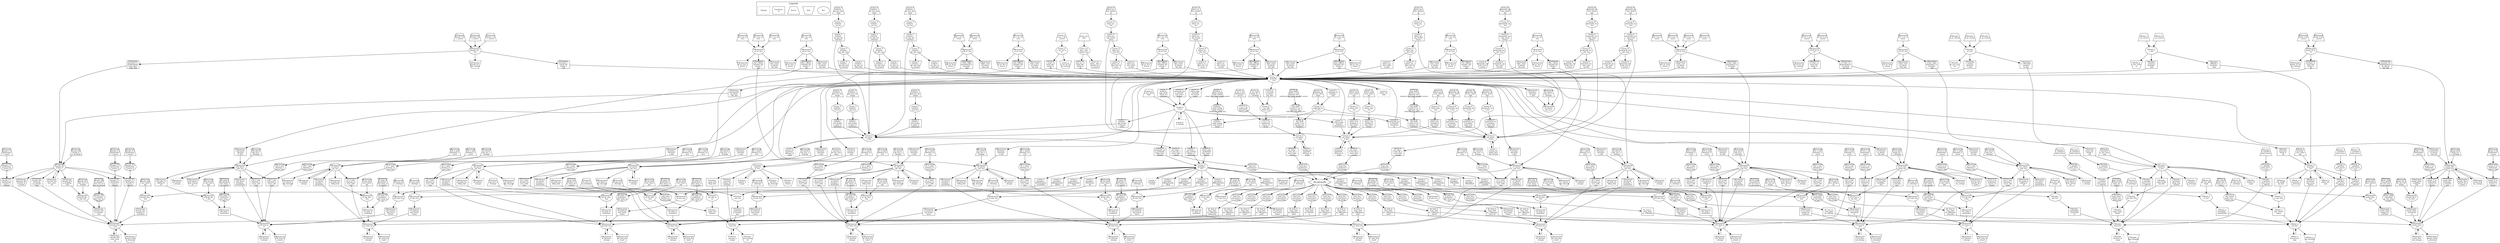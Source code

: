 digraph {
	subgraph cluster_1 {
		color=black
		label=Legends
		Bus [fixedsize=shape fontsize=10 height=0.7 shape=ellipse style="" width=1.1]
		Sink [fixedsize=shape fontsize=10 height=0.7 shape=invtrapezium style="" width=1.1]
		Source [fixedsize=shape fontsize=10 height=0.7 shape=trapezium style="" width=1.1]
		"Transform-
er" [fixedsize=shape fontsize=10 height=0.7 shape=rectangle style="" width=1.1]
		Storage [fixedsize=shape fontsize=10 height=0.7 shape=rectangle style=dashed width=1.1]
	}
	"central_e-
lectricity-
_bus" [fixedsize=shape fontsize=10 height=0.7 shape=ellipse style="" width=1.1]
	"central_p-
v_sys_pv_b-
us" [fixedsize=shape fontsize=10 height=0.7 shape=ellipse style="" width=1.1]
	"central_p-
v_sys_pv_b-
us_excess" [fixedsize=shape fontsize=10 height=0.7 shape=invtrapezium style="" width=1.1]
	"central_p-
v_sys_elec-
tricity_bus" [fixedsize=shape fontsize=10 height=0.7 shape=ellipse style="" width=1.1]
	"central_p-
v_sys_elec-
tricity_bu-
s_shortage" [fixedsize=shape fontsize=10 height=0.7 shape=trapezium style="" width=1.1]
	"central_h-
eat_input_-
1_bus" [fixedsize=shape fontsize=10 height=0.7 shape=ellipse style="" width=1.1]
	"central_h-
eatpump_el-
ec_bus" [fixedsize=shape fontsize=10 height=0.7 shape=ellipse style="" width=1.1]
	"central_h-
eatpump_el-
ec_bus_sho-
rtage" [fixedsize=shape fontsize=10 height=0.7 shape=trapezium style="" width=1.1]
	"central_h-
eat_input_-
2_bus" [fixedsize=shape fontsize=10 height=0.7 shape=ellipse style="" width=1.1]
	"central_T-
ischlerei_-
ng_bus" [fixedsize=shape fontsize=10 height=0.7 shape=ellipse style="" width=1.1]
	"central_T-
ischlerei_-
ng_bus_sho-
rtage" [fixedsize=shape fontsize=10 height=0.7 shape=trapezium style="" width=1.1]
	"central_T-
ischlerei_-
ng_elec_bus" [fixedsize=shape fontsize=10 height=0.7 shape=ellipse style="" width=1.1]
	"central_T-
ischlerei_-
ng_elec_bu-
s_excess" [fixedsize=shape fontsize=10 height=0.7 shape=invtrapezium style="" width=1.1]
	"central_T-
ischlerei_-
pe_bus" [fixedsize=shape fontsize=10 height=0.7 shape=ellipse style="" width=1.1]
	"central_T-
ischlerei_-
pe_bus_sho-
rtage" [fixedsize=shape fontsize=10 height=0.7 shape=trapezium style="" width=1.1]
	"central_T-
ischlerei_-
pe_elec_bus" [fixedsize=shape fontsize=10 height=0.7 shape=ellipse style="" width=1.1]
	"central_T-
ischlerei_-
pe_elec_bu-
s_excess" [fixedsize=shape fontsize=10 height=0.7 shape=invtrapezium style="" width=1.1]
	"central_T-
ischlerei_-
wc_bus" [fixedsize=shape fontsize=10 height=0.7 shape=ellipse style="" width=1.1]
	"central_T-
ischlerei_-
wc_bus_sho-
rtage" [fixedsize=shape fontsize=10 height=0.7 shape=trapezium style="" width=1.1]
	"central_T-
ischlerei_-
wc_elec_bus" [fixedsize=shape fontsize=10 height=0.7 shape=ellipse style="" width=1.1]
	"central_T-
ischlerei_-
wc_elec_bu-
s_excess" [fixedsize=shape fontsize=10 height=0.7 shape=invtrapezium style="" width=1.1]
	"central_T-
ischlerei_-
ng2_bus" [fixedsize=shape fontsize=10 height=0.7 shape=ellipse style="" width=1.1]
	"central_T-
ischlerei_-
ng2_bus_sh-
ortage" [fixedsize=shape fontsize=10 height=0.7 shape=trapezium style="" width=1.1]
	"central_T-
ischlerei_-
pe2_bus" [fixedsize=shape fontsize=10 height=0.7 shape=ellipse style="" width=1.1]
	"central_T-
ischlerei_-
pe2_bus_sh-
ortage" [fixedsize=shape fontsize=10 height=0.7 shape=trapezium style="" width=1.1]
	"central_T-
ischlerei_-
wc2_bus" [fixedsize=shape fontsize=10 height=0.7 shape=ellipse style="" width=1.1]
	"central_T-
ischlerei_-
wc2_bus_sh-
ortage" [fixedsize=shape fontsize=10 height=0.7 shape=trapezium style="" width=1.1]
	"central_h-
2_bus" [fixedsize=shape fontsize=10 height=0.7 shape=ellipse style="" width=1.1]
	"central_h-
2_bus_shor-
tage" [fixedsize=shape fontsize=10 height=0.7 shape=trapezium style="" width=1.1]
	"central_n-
aturalgas_-
bus" [fixedsize=shape fontsize=10 height=0.7 shape=ellipse style="" width=1.1]
	"central_h-
eat_input_-
3_bus" [fixedsize=shape fontsize=10 height=0.7 shape=ellipse style="" width=1.1]
	"central_S-
chloss_ng_-
bus" [fixedsize=shape fontsize=10 height=0.7 shape=ellipse style="" width=1.1]
	"central_S-
chloss_ng_-
bus_shorta-
ge" [fixedsize=shape fontsize=10 height=0.7 shape=trapezium style="" width=1.1]
	"central_S-
chloss_ng_-
elec_bus" [fixedsize=shape fontsize=10 height=0.7 shape=ellipse style="" width=1.1]
	"central_S-
chloss_ng_-
elec_bus_e-
xcess" [fixedsize=shape fontsize=10 height=0.7 shape=invtrapezium style="" width=1.1]
	"central_S-
chloss_pe_-
bus" [fixedsize=shape fontsize=10 height=0.7 shape=ellipse style="" width=1.1]
	"central_S-
chloss_pe_-
bus_shorta-
ge" [fixedsize=shape fontsize=10 height=0.7 shape=trapezium style="" width=1.1]
	"central_S-
chloss_pe_-
elec_bus" [fixedsize=shape fontsize=10 height=0.7 shape=ellipse style="" width=1.1]
	"central_S-
chloss_pe_-
elec_bus_e-
xcess" [fixedsize=shape fontsize=10 height=0.7 shape=invtrapezium style="" width=1.1]
	"central_S-
chloss_wc_-
bus" [fixedsize=shape fontsize=10 height=0.7 shape=ellipse style="" width=1.1]
	"central_S-
chloss_wc_-
bus_shorta-
ge" [fixedsize=shape fontsize=10 height=0.7 shape=trapezium style="" width=1.1]
	"central_S-
chloss_wc_-
elec_bus" [fixedsize=shape fontsize=10 height=0.7 shape=ellipse style="" width=1.1]
	"central_S-
chloss_wc_-
elec_bus_e-
xcess" [fixedsize=shape fontsize=10 height=0.7 shape=invtrapezium style="" width=1.1]
	"central_S-
chloss_ng2-
_bus" [fixedsize=shape fontsize=10 height=0.7 shape=ellipse style="" width=1.1]
	"central_S-
chloss_ng2-
_bus_short-
age" [fixedsize=shape fontsize=10 height=0.7 shape=trapezium style="" width=1.1]
	"central_S-
chloss_pe2-
_bus" [fixedsize=shape fontsize=10 height=0.7 shape=ellipse style="" width=1.1]
	"central_S-
chloss_pe2-
_bus_short-
age" [fixedsize=shape fontsize=10 height=0.7 shape=trapezium style="" width=1.1]
	"central_S-
chloss_wc2-
_bus" [fixedsize=shape fontsize=10 height=0.7 shape=ellipse style="" width=1.1]
	"central_S-
chloss_wc2-
_bus_short-
age" [fixedsize=shape fontsize=10 height=0.7 shape=trapezium style="" width=1.1]
	"central_h-
eat_input_-
4_bus" [fixedsize=shape fontsize=10 height=0.7 shape=ellipse style="" width=1.1]
	"central_K-
ommende_ng-
_bus" [fixedsize=shape fontsize=10 height=0.7 shape=ellipse style="" width=1.1]
	"central_K-
ommende_ng-
_bus_short-
age" [fixedsize=shape fontsize=10 height=0.7 shape=trapezium style="" width=1.1]
	"central_K-
ommende_ng-
_elec_bus" [fixedsize=shape fontsize=10 height=0.7 shape=ellipse style="" width=1.1]
	"central_K-
ommende_ng-
_elec_bus_-
excess" [fixedsize=shape fontsize=10 height=0.7 shape=invtrapezium style="" width=1.1]
	"central_K-
ommende_pe-
_bus" [fixedsize=shape fontsize=10 height=0.7 shape=ellipse style="" width=1.1]
	"central_K-
ommende_pe-
_bus_short-
age" [fixedsize=shape fontsize=10 height=0.7 shape=trapezium style="" width=1.1]
	"central_K-
ommende_pe-
_elec_bus" [fixedsize=shape fontsize=10 height=0.7 shape=ellipse style="" width=1.1]
	"central_K-
ommende_pe-
_elec_bus_-
excess" [fixedsize=shape fontsize=10 height=0.7 shape=invtrapezium style="" width=1.1]
	"central_K-
ommende_wc-
_bus" [fixedsize=shape fontsize=10 height=0.7 shape=ellipse style="" width=1.1]
	"central_K-
ommende_wc-
_bus_short-
age" [fixedsize=shape fontsize=10 height=0.7 shape=trapezium style="" width=1.1]
	"central_K-
ommende_wc-
_elec_bus" [fixedsize=shape fontsize=10 height=0.7 shape=ellipse style="" width=1.1]
	"central_K-
ommende_wc-
_elec_bus_-
excess" [fixedsize=shape fontsize=10 height=0.7 shape=invtrapezium style="" width=1.1]
	"central_K-
ommende_ng-
2_bus" [fixedsize=shape fontsize=10 height=0.7 shape=ellipse style="" width=1.1]
	"central_K-
ommende_ng-
2_bus_shor-
tage" [fixedsize=shape fontsize=10 height=0.7 shape=trapezium style="" width=1.1]
	"central_K-
ommende_pe-
2_bus" [fixedsize=shape fontsize=10 height=0.7 shape=ellipse style="" width=1.1]
	"central_K-
ommende_pe-
2_bus_shor-
tage" [fixedsize=shape fontsize=10 height=0.7 shape=trapezium style="" width=1.1]
	"central_K-
ommende_wc-
2_bus" [fixedsize=shape fontsize=10 height=0.7 shape=ellipse style="" width=1.1]
	"central_K-
ommende_wc-
2_bus_shor-
tage" [fixedsize=shape fontsize=10 height=0.7 shape=trapezium style="" width=1.1]
	"screw_tur-
bine__elec-
tricity_bus" [fixedsize=shape fontsize=10 height=0.7 shape=ellipse style="" width=1.1]
	"screw_tur-
bine__elec-
tricity_bu-
s_excess" [fixedsize=shape fontsize=10 height=0.7 shape=invtrapezium style="" width=1.1]
	"01Schloss-
_electrici-
ty_bus" [fixedsize=shape fontsize=10 height=0.7 shape=ellipse style="" width=1.1]
	"01Schloss-
_electrici-
ty_bus_sho-
rtage" [fixedsize=shape fontsize=10 height=0.7 shape=trapezium style="" width=1.1]
	"01Schloss-
_heat_bus" [fixedsize=shape fontsize=10 height=0.7 shape=ellipse style="" width=1.1]
	"01Schloss-
_hp_elec_b-
us" [fixedsize=shape fontsize=10 height=0.7 shape=ellipse style="" width=1.1]
	"01Schloss-
_hp_elec_b-
us_shortage" [fixedsize=shape fontsize=10 height=0.7 shape=trapezium style="" width=1.1]
	"01Schloss-
_gas_bus" [fixedsize=shape fontsize=10 height=0.7 shape=ellipse style="" width=1.1]
	"01Schloss-
_gas_bus_s-
hortage" [fixedsize=shape fontsize=10 height=0.7 shape=trapezium style="" width=1.1]
	"02Nebenge-
baeude_ele-
ctricity_b-
us" [fixedsize=shape fontsize=10 height=0.7 shape=ellipse style="" width=1.1]
	"02Nebenge-
baeude_ele-
ctricity_b-
us_shortage" [fixedsize=shape fontsize=10 height=0.7 shape=trapezium style="" width=1.1]
	"02Nebenge-
baeude_hea-
t_bus" [fixedsize=shape fontsize=10 height=0.7 shape=ellipse style="" width=1.1]
	"02Nebenge-
baeude_hp_-
elec_bus" [fixedsize=shape fontsize=10 height=0.7 shape=ellipse style="" width=1.1]
	"02Nebenge-
baeude_hp_-
elec_bus_s-
hortage" [fixedsize=shape fontsize=10 height=0.7 shape=trapezium style="" width=1.1]
	"02Nebenge-
baeude_pv_-
bus" [fixedsize=shape fontsize=10 height=0.7 shape=ellipse style="" width=1.1]
	"02Nebenge-
baeude_pv_-
bus_excess" [fixedsize=shape fontsize=10 height=0.7 shape=invtrapezium style="" width=1.1]
	"02Nebenge-
baeude_gas-
_bus" [fixedsize=shape fontsize=10 height=0.7 shape=ellipse style="" width=1.1]
	"02Nebenge-
baeude_gas-
_bus_short-
age" [fixedsize=shape fontsize=10 height=0.7 shape=trapezium style="" width=1.1]
	"03Kommend-
e1B_electr-
icity_bus" [fixedsize=shape fontsize=10 height=0.7 shape=ellipse style="" width=1.1]
	"03Kommend-
e1B_electr-
icity_bus_-
shortage" [fixedsize=shape fontsize=10 height=0.7 shape=trapezium style="" width=1.1]
	"03Kommend-
e1B_heat_b-
us" [fixedsize=shape fontsize=10 height=0.7 shape=ellipse style="" width=1.1]
	"03Kommend-
e1B_hp_ele-
c_bus" [fixedsize=shape fontsize=10 height=0.7 shape=ellipse style="" width=1.1]
	"03Kommend-
e1B_hp_ele-
c_bus_shor-
tage" [fixedsize=shape fontsize=10 height=0.7 shape=trapezium style="" width=1.1]
	"03Kommend-
e1B_pv_bus" [fixedsize=shape fontsize=10 height=0.7 shape=ellipse style="" width=1.1]
	"03Kommend-
e1B_pv_bus-
_excess" [fixedsize=shape fontsize=10 height=0.7 shape=invtrapezium style="" width=1.1]
	"03Kommend-
e1B_gas_bus" [fixedsize=shape fontsize=10 height=0.7 shape=ellipse style="" width=1.1]
	"03Kommend-
e1B_gas_bu-
s_shortage" [fixedsize=shape fontsize=10 height=0.7 shape=trapezium style="" width=1.1]
	"04Kommend-
e2_electri-
city_bus" [fixedsize=shape fontsize=10 height=0.7 shape=ellipse style="" width=1.1]
	"04Kommend-
e2_electri-
city_bus_s-
hortage" [fixedsize=shape fontsize=10 height=0.7 shape=trapezium style="" width=1.1]
	"04Kommend-
e2_pv_bus" [fixedsize=shape fontsize=10 height=0.7 shape=ellipse style="" width=1.1]
	"04Kommend-
e2_pv_bus_-
excess" [fixedsize=shape fontsize=10 height=0.7 shape=invtrapezium style="" width=1.1]
	"05Kommend-
e3_electri-
city_bus" [fixedsize=shape fontsize=10 height=0.7 shape=ellipse style="" width=1.1]
	"05Kommend-
e3_electri-
city_bus_s-
hortage" [fixedsize=shape fontsize=10 height=0.7 shape=trapezium style="" width=1.1]
	"05Kommend-
e3_heat_bus" [fixedsize=shape fontsize=10 height=0.7 shape=ellipse style="" width=1.1]
	"05Kommend-
e3_hp_elec-
_bus" [fixedsize=shape fontsize=10 height=0.7 shape=ellipse style="" width=1.1]
	"05Kommend-
e3_hp_elec-
_bus_short-
age" [fixedsize=shape fontsize=10 height=0.7 shape=trapezium style="" width=1.1]
	"05Kommend-
e3_pv_bus" [fixedsize=shape fontsize=10 height=0.7 shape=ellipse style="" width=1.1]
	"05Kommend-
e3_pv_bus_-
excess" [fixedsize=shape fontsize=10 height=0.7 shape=invtrapezium style="" width=1.1]
	"05Kommend-
e3_gas_bus" [fixedsize=shape fontsize=10 height=0.7 shape=ellipse style="" width=1.1]
	"05Kommend-
e3_gas_bus-
_shortage" [fixedsize=shape fontsize=10 height=0.7 shape=trapezium style="" width=1.1]
	"06Kommend-
e4_electri-
city_bus" [fixedsize=shape fontsize=10 height=0.7 shape=ellipse style="" width=1.1]
	"06Kommend-
e4_electri-
city_bus_s-
hortage" [fixedsize=shape fontsize=10 height=0.7 shape=trapezium style="" width=1.1]
	"06Kommend-
e4_heat_bus" [fixedsize=shape fontsize=10 height=0.7 shape=ellipse style="" width=1.1]
	"06Kommend-
e4_hp_elec-
_bus" [fixedsize=shape fontsize=10 height=0.7 shape=ellipse style="" width=1.1]
	"06Kommend-
e4_hp_elec-
_bus_short-
age" [fixedsize=shape fontsize=10 height=0.7 shape=trapezium style="" width=1.1]
	"06Kommend-
e4_pv_bus" [fixedsize=shape fontsize=10 height=0.7 shape=ellipse style="" width=1.1]
	"06Kommend-
e4_pv_bus_-
excess" [fixedsize=shape fontsize=10 height=0.7 shape=invtrapezium style="" width=1.1]
	"06Kommend-
e4_gas_bus" [fixedsize=shape fontsize=10 height=0.7 shape=ellipse style="" width=1.1]
	"06Kommend-
e4_gas_bus-
_shortage" [fixedsize=shape fontsize=10 height=0.7 shape=trapezium style="" width=1.1]
	"07Kommend-
e5_electri-
city_bus" [fixedsize=shape fontsize=10 height=0.7 shape=ellipse style="" width=1.1]
	"07Kommend-
e5_electri-
city_bus_s-
hortage" [fixedsize=shape fontsize=10 height=0.7 shape=trapezium style="" width=1.1]
	"07Kommend-
e5_heat_bus" [fixedsize=shape fontsize=10 height=0.7 shape=ellipse style="" width=1.1]
	"07Kommend-
e5_hp_elec-
_bus" [fixedsize=shape fontsize=10 height=0.7 shape=ellipse style="" width=1.1]
	"07Kommend-
e5_hp_elec-
_bus_short-
age" [fixedsize=shape fontsize=10 height=0.7 shape=trapezium style="" width=1.1]
	"07Kommend-
e5_pv_bus" [fixedsize=shape fontsize=10 height=0.7 shape=ellipse style="" width=1.1]
	"07Kommend-
e5_pv_bus_-
excess" [fixedsize=shape fontsize=10 height=0.7 shape=invtrapezium style="" width=1.1]
	"07Kommend-
e5_gas_bus" [fixedsize=shape fontsize=10 height=0.7 shape=ellipse style="" width=1.1]
	"07Kommend-
e5_gas_bus-
_shortage" [fixedsize=shape fontsize=10 height=0.7 shape=trapezium style="" width=1.1]
	"08Kommend-
e6_electri-
city_bus" [fixedsize=shape fontsize=10 height=0.7 shape=ellipse style="" width=1.1]
	"08Kommend-
e6_electri-
city_bus_s-
hortage" [fixedsize=shape fontsize=10 height=0.7 shape=trapezium style="" width=1.1]
	"08Kommend-
e6_heat_bus" [fixedsize=shape fontsize=10 height=0.7 shape=ellipse style="" width=1.1]
	"08Kommend-
e6_hp_elec-
_bus" [fixedsize=shape fontsize=10 height=0.7 shape=ellipse style="" width=1.1]
	"08Kommend-
e6_hp_elec-
_bus_short-
age" [fixedsize=shape fontsize=10 height=0.7 shape=trapezium style="" width=1.1]
	"08Kommend-
e6_pv_bus" [fixedsize=shape fontsize=10 height=0.7 shape=ellipse style="" width=1.1]
	"08Kommend-
e6_pv_bus_-
excess" [fixedsize=shape fontsize=10 height=0.7 shape=invtrapezium style="" width=1.1]
	"08Kommend-
e6_gas_bus" [fixedsize=shape fontsize=10 height=0.7 shape=ellipse style="" width=1.1]
	"08Kommend-
e6_gas_bus-
_shortage" [fixedsize=shape fontsize=10 height=0.7 shape=trapezium style="" width=1.1]
	"09Kommend-
e7_electri-
city_bus" [fixedsize=shape fontsize=10 height=0.7 shape=ellipse style="" width=1.1]
	"09Kommend-
e7_electri-
city_bus_s-
hortage" [fixedsize=shape fontsize=10 height=0.7 shape=trapezium style="" width=1.1]
	"09Kommend-
e7_heat_bus" [fixedsize=shape fontsize=10 height=0.7 shape=ellipse style="" width=1.1]
	"09Kommend-
e7_hp_elec-
_bus" [fixedsize=shape fontsize=10 height=0.7 shape=ellipse style="" width=1.1]
	"09Kommend-
e7_hp_elec-
_bus_short-
age" [fixedsize=shape fontsize=10 height=0.7 shape=trapezium style="" width=1.1]
	"09Kommend-
e7_pv_bus" [fixedsize=shape fontsize=10 height=0.7 shape=ellipse style="" width=1.1]
	"09Kommend-
e7_pv_bus_-
excess" [fixedsize=shape fontsize=10 height=0.7 shape=invtrapezium style="" width=1.1]
	"09Kommend-
e7_gas_bus" [fixedsize=shape fontsize=10 height=0.7 shape=ellipse style="" width=1.1]
	"09Kommend-
e7_gas_bus-
_shortage" [fixedsize=shape fontsize=10 height=0.7 shape=trapezium style="" width=1.1]
	"10Kommend-
e8_electri-
city_bus" [fixedsize=shape fontsize=10 height=0.7 shape=ellipse style="" width=1.1]
	"10Kommend-
e8_electri-
city_bus_s-
hortage" [fixedsize=shape fontsize=10 height=0.7 shape=trapezium style="" width=1.1]
	"10Kommend-
e8_heat_bus" [fixedsize=shape fontsize=10 height=0.7 shape=ellipse style="" width=1.1]
	"10Kommend-
e8_hp_elec-
_bus" [fixedsize=shape fontsize=10 height=0.7 shape=ellipse style="" width=1.1]
	"10Kommend-
e8_hp_elec-
_bus_short-
age" [fixedsize=shape fontsize=10 height=0.7 shape=trapezium style="" width=1.1]
	"10Kommend-
e8_pv_bus" [fixedsize=shape fontsize=10 height=0.7 shape=ellipse style="" width=1.1]
	"10Kommend-
e8_pv_bus_-
excess" [fixedsize=shape fontsize=10 height=0.7 shape=invtrapezium style="" width=1.1]
	"10Kommend-
e8_gas_bus" [fixedsize=shape fontsize=10 height=0.7 shape=ellipse style="" width=1.1]
	"10Kommend-
e8_gas_bus-
_shortage" [fixedsize=shape fontsize=10 height=0.7 shape=trapezium style="" width=1.1]
	"11Kommend-
e9_electri-
city_bus" [fixedsize=shape fontsize=10 height=0.7 shape=ellipse style="" width=1.1]
	"11Kommend-
e9_electri-
city_bus_s-
hortage" [fixedsize=shape fontsize=10 height=0.7 shape=trapezium style="" width=1.1]
	"11Kommend-
e9_heat_bus" [fixedsize=shape fontsize=10 height=0.7 shape=ellipse style="" width=1.1]
	"11Kommend-
e9_hp_elec-
_bus" [fixedsize=shape fontsize=10 height=0.7 shape=ellipse style="" width=1.1]
	"11Kommend-
e9_hp_elec-
_bus_short-
age" [fixedsize=shape fontsize=10 height=0.7 shape=trapezium style="" width=1.1]
	"11Kommend-
e9_pv_bus" [fixedsize=shape fontsize=10 height=0.7 shape=ellipse style="" width=1.1]
	"11Kommend-
e9_pv_bus_-
excess" [fixedsize=shape fontsize=10 height=0.7 shape=invtrapezium style="" width=1.1]
	"11Kommend-
e9_gas_bus" [fixedsize=shape fontsize=10 height=0.7 shape=ellipse style="" width=1.1]
	"11Kommend-
e9_gas_bus-
_shortage" [fixedsize=shape fontsize=10 height=0.7 shape=trapezium style="" width=1.1]
	"12Kommend-
e10_electr-
icity_bus" [fixedsize=shape fontsize=10 height=0.7 shape=ellipse style="" width=1.1]
	"12Kommend-
e10_electr-
icity_bus_-
shortage" [fixedsize=shape fontsize=10 height=0.7 shape=trapezium style="" width=1.1]
	"12Kommend-
e10_heat_b-
us" [fixedsize=shape fontsize=10 height=0.7 shape=ellipse style="" width=1.1]
	"12Kommend-
e10_hp_ele-
c_bus" [fixedsize=shape fontsize=10 height=0.7 shape=ellipse style="" width=1.1]
	"12Kommend-
e10_hp_ele-
c_bus_shor-
tage" [fixedsize=shape fontsize=10 height=0.7 shape=trapezium style="" width=1.1]
	"12Kommend-
e10_pv_bus" [fixedsize=shape fontsize=10 height=0.7 shape=ellipse style="" width=1.1]
	"12Kommend-
e10_pv_bus-
_excess" [fixedsize=shape fontsize=10 height=0.7 shape=invtrapezium style="" width=1.1]
	"12Kommend-
e10_gas_bus" [fixedsize=shape fontsize=10 height=0.7 shape=ellipse style="" width=1.1]
	"12Kommend-
e10_gas_bu-
s_shortage" [fixedsize=shape fontsize=10 height=0.7 shape=trapezium style="" width=1.1]
	"13Kommend-
e1112_elec-
tricity_bus" [fixedsize=shape fontsize=10 height=0.7 shape=ellipse style="" width=1.1]
	"13Kommend-
e1112_elec-
tricity_bu-
s_shortage" [fixedsize=shape fontsize=10 height=0.7 shape=trapezium style="" width=1.1]
	"13Kommend-
e1112_heat-
_bus" [fixedsize=shape fontsize=10 height=0.7 shape=ellipse style="" width=1.1]
	"13Kommend-
e1112_hp_e-
lec_bus" [fixedsize=shape fontsize=10 height=0.7 shape=ellipse style="" width=1.1]
	"13Kommend-
e1112_hp_e-
lec_bus_sh-
ortage" [fixedsize=shape fontsize=10 height=0.7 shape=trapezium style="" width=1.1]
	"13Kommend-
e1112_pv_b-
us" [fixedsize=shape fontsize=10 height=0.7 shape=ellipse style="" width=1.1]
	"13Kommend-
e1112_pv_b-
us_excess" [fixedsize=shape fontsize=10 height=0.7 shape=invtrapezium style="" width=1.1]
	"13Kommend-
e1112_gas_-
bus" [fixedsize=shape fontsize=10 height=0.7 shape=ellipse style="" width=1.1]
	"13Kommend-
e1112_gas_-
bus_shorta-
ge" [fixedsize=shape fontsize=10 height=0.7 shape=trapezium style="" width=1.1]
	"14Kommend-
e13_electr-
icity_bus" [fixedsize=shape fontsize=10 height=0.7 shape=ellipse style="" width=1.1]
	"14Kommend-
e13_electr-
icity_bus_-
shortage" [fixedsize=shape fontsize=10 height=0.7 shape=trapezium style="" width=1.1]
	"14Kommend-
e13_heat_b-
us" [fixedsize=shape fontsize=10 height=0.7 shape=ellipse style="" width=1.1]
	"14Kommend-
e13_hp_ele-
c_bus" [fixedsize=shape fontsize=10 height=0.7 shape=ellipse style="" width=1.1]
	"14Kommend-
e13_hp_ele-
c_bus_shor-
tage" [fixedsize=shape fontsize=10 height=0.7 shape=trapezium style="" width=1.1]
	"14Kommend-
e13_pv_bus" [fixedsize=shape fontsize=10 height=0.7 shape=ellipse style="" width=1.1]
	"14Kommend-
e13_pv_bus-
_excess" [fixedsize=shape fontsize=10 height=0.7 shape=invtrapezium style="" width=1.1]
	"14Kommend-
e13_gas_bus" [fixedsize=shape fontsize=10 height=0.7 shape=ellipse style="" width=1.1]
	"14Kommend-
e13_gas_bu-
s_shortage" [fixedsize=shape fontsize=10 height=0.7 shape=trapezium style="" width=1.1]
	"17Muehle_-
electricit-
y_bus" [fixedsize=shape fontsize=10 height=0.7 shape=ellipse style="" width=1.1]
	"17Muehle_-
electricit-
y_bus_shor-
tage" [fixedsize=shape fontsize=10 height=0.7 shape=trapezium style="" width=1.1]
	"17Muehle_-
heat_bus" [fixedsize=shape fontsize=10 height=0.7 shape=ellipse style="" width=1.1]
	"17Muehle_-
hp_elec_bus" [fixedsize=shape fontsize=10 height=0.7 shape=ellipse style="" width=1.1]
	"17Muehle_-
hp_elec_bu-
s_shortage" [fixedsize=shape fontsize=10 height=0.7 shape=trapezium style="" width=1.1]
	"17Muehle_-
pv_bus" [fixedsize=shape fontsize=10 height=0.7 shape=ellipse style="" width=1.1]
	"17Muehle_-
pv_bus_exc-
ess" [fixedsize=shape fontsize=10 height=0.7 shape=invtrapezium style="" width=1.1]
	"17Muehle_-
gas_bus" [fixedsize=shape fontsize=10 height=0.7 shape=ellipse style="" width=1.1]
	"17Muehle_-
gas_bus_sh-
ortage" [fixedsize=shape fontsize=10 height=0.7 shape=trapezium style="" width=1.1]
	"19Hotel_e-
lectricity-
_bus" [fixedsize=shape fontsize=10 height=0.7 shape=ellipse style="" width=1.1]
	"19Hotel_e-
lectricity-
_bus_short-
age" [fixedsize=shape fontsize=10 height=0.7 shape=trapezium style="" width=1.1]
	"19Hotel_h-
eat_bus" [fixedsize=shape fontsize=10 height=0.7 shape=ellipse style="" width=1.1]
	"19Hotel_h-
p_elec_bus" [fixedsize=shape fontsize=10 height=0.7 shape=ellipse style="" width=1.1]
	"19Hotel_h-
p_elec_bus-
_shortage" [fixedsize=shape fontsize=10 height=0.7 shape=trapezium style="" width=1.1]
	"19Hotel_p-
v_bus" [fixedsize=shape fontsize=10 height=0.7 shape=ellipse style="" width=1.1]
	"19Hotel_p-
v_bus_exce-
ss" [fixedsize=shape fontsize=10 height=0.7 shape=invtrapezium style="" width=1.1]
	"19Hotel_g-
as_bus" [fixedsize=shape fontsize=10 height=0.7 shape=ellipse style="" width=1.1]
	"19Hotel_g-
as_bus_sho-
rtage" [fixedsize=shape fontsize=10 height=0.7 shape=trapezium style="" width=1.1]
	"20Wohngeb-
auede_elec-
tricity_bus" [fixedsize=shape fontsize=10 height=0.7 shape=ellipse style="" width=1.1]
	"20Wohngeb-
auede_elec-
tricity_bu-
s_shortage" [fixedsize=shape fontsize=10 height=0.7 shape=trapezium style="" width=1.1]
	"20Wohngeb-
auede_heat-
_bus" [fixedsize=shape fontsize=10 height=0.7 shape=ellipse style="" width=1.1]
	"20Wohngeb-
auede_hp_e-
lec_bus" [fixedsize=shape fontsize=10 height=0.7 shape=ellipse style="" width=1.1]
	"20Wohngeb-
auede_hp_e-
lec_bus_sh-
ortage" [fixedsize=shape fontsize=10 height=0.7 shape=trapezium style="" width=1.1]
	"20Wohngeb-
auede_pv_b-
us" [fixedsize=shape fontsize=10 height=0.7 shape=ellipse style="" width=1.1]
	"20Wohngeb-
auede_pv_b-
us_excess" [fixedsize=shape fontsize=10 height=0.7 shape=invtrapezium style="" width=1.1]
	"20Wohngeb-
auede_gas_-
bus" [fixedsize=shape fontsize=10 height=0.7 shape=ellipse style="" width=1.1]
	"20Wohngeb-
auede_gas_-
bus_shorta-
ge" [fixedsize=shape fontsize=10 height=0.7 shape=trapezium style="" width=1.1]
	"central_p-
v_syspv_ce-
ntral_elec-
tricity_li-
nk" [fixedsize=shape fontsize=10 height=0.7 shape=rectangle style="" width=1.1]
	"central_p-
v_syscentr-
al_electri-
city_link" [fixedsize=shape fontsize=10 height=0.7 shape=rectangle style="" width=1.1]
	"central_h-
eatpump_el-
ectricity_-
link" [fixedsize=shape fontsize=10 height=0.7 shape=rectangle style="" width=1.1]
	"central_T-
ischlerei_-
ng_elec_ce-
ntral_link" [fixedsize=shape fontsize=10 height=0.7 shape=rectangle style="" width=1.1]
	"central_T-
ischlerei_-
pe_elec_ce-
ntral_link" [fixedsize=shape fontsize=10 height=0.7 shape=rectangle style="" width=1.1]
	"central_T-
ischlerei_-
wc_elec_ce-
ntral_link" [fixedsize=shape fontsize=10 height=0.7 shape=rectangle style="" width=1.1]
	"central_S-
chloss_ng_-
elec_centr-
al_link" [fixedsize=shape fontsize=10 height=0.7 shape=rectangle style="" width=1.1]
	"central_S-
chloss_pe_-
elec_centr-
al_link" [fixedsize=shape fontsize=10 height=0.7 shape=rectangle style="" width=1.1]
	"central_S-
chloss_wc_-
elec_centr-
al_link" [fixedsize=shape fontsize=10 height=0.7 shape=rectangle style="" width=1.1]
	"central_K-
ommende_ng-
_elec_cent-
ral_link" [fixedsize=shape fontsize=10 height=0.7 shape=rectangle style="" width=1.1]
	"central_K-
ommende_pe-
_elec_cent-
ral_link" [fixedsize=shape fontsize=10 height=0.7 shape=rectangle style="" width=1.1]
	"central_K-
ommende_wc-
_elec_cent-
ral_link" [fixedsize=shape fontsize=10 height=0.7 shape=rectangle style="" width=1.1]
	"screw_tur-
bine_pv_ce-
ntral_elec-
tricity_li-
nk" [fixedsize=shape fontsize=10 height=0.7 shape=rectangle style="" width=1.1]
	"01Schloss-
central_el-
ectricity_-
link" [fixedsize=shape fontsize=10 height=0.7 shape=rectangle style="" width=1.1]
	"01Schloss-
_gchp_buil-
ding_link" [fixedsize=shape fontsize=10 height=0.7 shape=rectangle style="" width=1.1]
	"central_n-
aturalgas_-
01Schlossl-
ink" [fixedsize=shape fontsize=10 height=0.7 shape=rectangle style="" width=1.1]
	"02Nebenge-
baeudecent-
ral_electr-
icity_link" [fixedsize=shape fontsize=10 height=0.7 shape=rectangle style="" width=1.1]
	"02Nebenge-
baeude_gch-
p_building-
_link" [fixedsize=shape fontsize=10 height=0.7 shape=rectangle style="" width=1.1]
	"02Nebenge-
baeudepv_0-
2Nebengeba-
eude_elect-
ricity_link" [fixedsize=shape fontsize=10 height=0.7 shape=rectangle style="" width=1.1]
	"02Nebenge-
baeudepv_c-
entral_ele-
ctricity_l-
ink" [fixedsize=shape fontsize=10 height=0.7 shape=rectangle style="" width=1.1]
	"central_n-
aturalgas_-
02Nebengeb-
aeudelink" [fixedsize=shape fontsize=10 height=0.7 shape=rectangle style="" width=1.1]
	"03Kommend-
e1Bcentral-
_electrici-
ty_link" [fixedsize=shape fontsize=10 height=0.7 shape=rectangle style="" width=1.1]
	"03Kommend-
e1B_gchp_b-
uilding_li-
nk" [fixedsize=shape fontsize=10 height=0.7 shape=rectangle style="" width=1.1]
	"03Kommend-
e1Bpv_03Ko-
mmende1B_e-
lectricity-
_link" [fixedsize=shape fontsize=10 height=0.7 shape=rectangle style="" width=1.1]
	"03Kommend-
e1Bpv_cent-
ral_electr-
icity_link" [fixedsize=shape fontsize=10 height=0.7 shape=rectangle style="" width=1.1]
	"central_n-
aturalgas_-
03Kommende-
1Blink" [fixedsize=shape fontsize=10 height=0.7 shape=rectangle style="" width=1.1]
	"04Kommend-
e2central_-
electricit-
y_link" [fixedsize=shape fontsize=10 height=0.7 shape=rectangle style="" width=1.1]
	"04Kommend-
e2pv_04Kom-
mende2_ele-
ctricity_l-
ink" [fixedsize=shape fontsize=10 height=0.7 shape=rectangle style="" width=1.1]
	"04Kommend-
e2pv_centr-
al_electri-
city_link" [fixedsize=shape fontsize=10 height=0.7 shape=rectangle style="" width=1.1]
	"05Kommend-
e3central_-
electricit-
y_link" [fixedsize=shape fontsize=10 height=0.7 shape=rectangle style="" width=1.1]
	"05Kommend-
e3_gchp_bu-
ilding_link" [fixedsize=shape fontsize=10 height=0.7 shape=rectangle style="" width=1.1]
	"05Kommend-
e3pv_05Kom-
mende3_ele-
ctricity_l-
ink" [fixedsize=shape fontsize=10 height=0.7 shape=rectangle style="" width=1.1]
	"05Kommend-
e3pv_centr-
al_electri-
city_link" [fixedsize=shape fontsize=10 height=0.7 shape=rectangle style="" width=1.1]
	"central_n-
aturalgas_-
05Kommende-
3link" [fixedsize=shape fontsize=10 height=0.7 shape=rectangle style="" width=1.1]
	"06Kommend-
e4central_-
electricit-
y_link" [fixedsize=shape fontsize=10 height=0.7 shape=rectangle style="" width=1.1]
	"06Kommend-
e4_gchp_bu-
ilding_link" [fixedsize=shape fontsize=10 height=0.7 shape=rectangle style="" width=1.1]
	"06Kommend-
e4pv_06Kom-
mende4_ele-
ctricity_l-
ink" [fixedsize=shape fontsize=10 height=0.7 shape=rectangle style="" width=1.1]
	"06Kommend-
e4pv_centr-
al_electri-
city_link" [fixedsize=shape fontsize=10 height=0.7 shape=rectangle style="" width=1.1]
	"central_n-
aturalgas_-
06Kommende-
4link" [fixedsize=shape fontsize=10 height=0.7 shape=rectangle style="" width=1.1]
	"07Kommend-
e5central_-
electricit-
y_link" [fixedsize=shape fontsize=10 height=0.7 shape=rectangle style="" width=1.1]
	"07Kommend-
e5_gchp_bu-
ilding_link" [fixedsize=shape fontsize=10 height=0.7 shape=rectangle style="" width=1.1]
	"07Kommend-
e5pv_07Kom-
mende5_ele-
ctricity_l-
ink" [fixedsize=shape fontsize=10 height=0.7 shape=rectangle style="" width=1.1]
	"07Kommend-
e5pv_centr-
al_electri-
city_link" [fixedsize=shape fontsize=10 height=0.7 shape=rectangle style="" width=1.1]
	"central_n-
aturalgas_-
07Kommende-
5link" [fixedsize=shape fontsize=10 height=0.7 shape=rectangle style="" width=1.1]
	"08Kommend-
e6central_-
electricit-
y_link" [fixedsize=shape fontsize=10 height=0.7 shape=rectangle style="" width=1.1]
	"08Kommend-
e6_gchp_bu-
ilding_link" [fixedsize=shape fontsize=10 height=0.7 shape=rectangle style="" width=1.1]
	"08Kommend-
e6pv_08Kom-
mende6_ele-
ctricity_l-
ink" [fixedsize=shape fontsize=10 height=0.7 shape=rectangle style="" width=1.1]
	"08Kommend-
e6pv_centr-
al_electri-
city_link" [fixedsize=shape fontsize=10 height=0.7 shape=rectangle style="" width=1.1]
	"central_n-
aturalgas_-
08Kommende-
6link" [fixedsize=shape fontsize=10 height=0.7 shape=rectangle style="" width=1.1]
	"09Kommend-
e7central_-
electricit-
y_link" [fixedsize=shape fontsize=10 height=0.7 shape=rectangle style="" width=1.1]
	"09Kommend-
e7_gchp_bu-
ilding_link" [fixedsize=shape fontsize=10 height=0.7 shape=rectangle style="" width=1.1]
	"09Kommend-
e7pv_09Kom-
mende7_ele-
ctricity_l-
ink" [fixedsize=shape fontsize=10 height=0.7 shape=rectangle style="" width=1.1]
	"09Kommend-
e7pv_centr-
al_electri-
city_link" [fixedsize=shape fontsize=10 height=0.7 shape=rectangle style="" width=1.1]
	"central_n-
aturalgas_-
09Kommende-
7link" [fixedsize=shape fontsize=10 height=0.7 shape=rectangle style="" width=1.1]
	"10Kommend-
e8central_-
electricit-
y_link" [fixedsize=shape fontsize=10 height=0.7 shape=rectangle style="" width=1.1]
	"10Kommend-
e8_gchp_bu-
ilding_link" [fixedsize=shape fontsize=10 height=0.7 shape=rectangle style="" width=1.1]
	"10Kommend-
e8pv_10Kom-
mende8_ele-
ctricity_l-
ink" [fixedsize=shape fontsize=10 height=0.7 shape=rectangle style="" width=1.1]
	"10Kommend-
e8pv_centr-
al_electri-
city_link" [fixedsize=shape fontsize=10 height=0.7 shape=rectangle style="" width=1.1]
	"central_n-
aturalgas_-
10Kommende-
8link" [fixedsize=shape fontsize=10 height=0.7 shape=rectangle style="" width=1.1]
	"11Kommend-
e9central_-
electricit-
y_link" [fixedsize=shape fontsize=10 height=0.7 shape=rectangle style="" width=1.1]
	"11Kommend-
e9_gchp_bu-
ilding_link" [fixedsize=shape fontsize=10 height=0.7 shape=rectangle style="" width=1.1]
	"11Kommend-
e9pv_11Kom-
mende9_ele-
ctricity_l-
ink" [fixedsize=shape fontsize=10 height=0.7 shape=rectangle style="" width=1.1]
	"11Kommend-
e9pv_centr-
al_electri-
city_link" [fixedsize=shape fontsize=10 height=0.7 shape=rectangle style="" width=1.1]
	"central_n-
aturalgas_-
11Kommende-
9link" [fixedsize=shape fontsize=10 height=0.7 shape=rectangle style="" width=1.1]
	"12Kommend-
e10central-
_electrici-
ty_link" [fixedsize=shape fontsize=10 height=0.7 shape=rectangle style="" width=1.1]
	"12Kommend-
e10_gchp_b-
uilding_li-
nk" [fixedsize=shape fontsize=10 height=0.7 shape=rectangle style="" width=1.1]
	"12Kommend-
e10pv_12Ko-
mmende10_e-
lectricity-
_link" [fixedsize=shape fontsize=10 height=0.7 shape=rectangle style="" width=1.1]
	"12Kommend-
e10pv_cent-
ral_electr-
icity_link" [fixedsize=shape fontsize=10 height=0.7 shape=rectangle style="" width=1.1]
	"central_t-
hermal_sto-
rageFreif_-
thermal_st-
orage" [fixedsize=shape fontsize=10 height=0.7 shape=rectangle style=dashed width=1.1]
	"central_t-
hermal_sto-
rageTisch_-
thermal_st-
orage" [fixedsize=shape fontsize=10 height=0.7 shape=rectangle style=dashed width=1.1]
	"central_h-
2_storage" [fixedsize=shape fontsize=10 height=0.7 shape=rectangle style=dashed width=1.1]
	"central_n-
aturalgas_-
storage" [fixedsize=shape fontsize=10 height=0.7 shape=rectangle style=dashed width=1.1]
	"central_t-
hermal_sto-
rageSchlo_-
thermal_st-
orage" [fixedsize=shape fontsize=10 height=0.7 shape=rectangle style=dashed width=1.1]
	"central_t-
hermal_sto-
rageK_ther-
mal_storage" [fixedsize=shape fontsize=10 height=0.7 shape=rectangle style=dashed width=1.1]
	"central_b-
attery_sto-
rage" [fixedsize=shape fontsize=10 height=0.7 shape=rectangle style=dashed width=1.1]
	"01Schloss-
_battery_s-
torage" [fixedsize=shape fontsize=10 height=0.7 shape=rectangle style=dashed width=1.1]
	"01Schloss-
_thermal_s-
torage" [fixedsize=shape fontsize=10 height=0.7 shape=rectangle style=dashed width=1.1]
	"02Nebenge-
baeude_bat-
tery_stora-
ge" [fixedsize=shape fontsize=10 height=0.7 shape=rectangle style=dashed width=1.1]
	"02Nebenge-
baeude_the-
rmal_stora-
ge" [fixedsize=shape fontsize=10 height=0.7 shape=rectangle style=dashed width=1.1]
	"03Kommend-
e1B_batter-
y_storage" [fixedsize=shape fontsize=10 height=0.7 shape=rectangle style=dashed width=1.1]
	"03Kommend-
e1B_therma-
l_storage" [fixedsize=shape fontsize=10 height=0.7 shape=rectangle style=dashed width=1.1]
	"05Kommend-
e3_battery-
_storage" [fixedsize=shape fontsize=10 height=0.7 shape=rectangle style=dashed width=1.1]
	"05Kommend-
e3_thermal-
_storage" [fixedsize=shape fontsize=10 height=0.7 shape=rectangle style=dashed width=1.1]
	"06Kommend-
e4_battery-
_storage" [fixedsize=shape fontsize=10 height=0.7 shape=rectangle style=dashed width=1.1]
	"06Kommend-
e4_thermal-
_storage" [fixedsize=shape fontsize=10 height=0.7 shape=rectangle style=dashed width=1.1]
	"07Kommend-
e5_battery-
_storage" [fixedsize=shape fontsize=10 height=0.7 shape=rectangle style=dashed width=1.1]
	"07Kommend-
e5_thermal-
_storage" [fixedsize=shape fontsize=10 height=0.7 shape=rectangle style=dashed width=1.1]
	"08Kommend-
e6_battery-
_storage" [fixedsize=shape fontsize=10 height=0.7 shape=rectangle style=dashed width=1.1]
	"08Kommend-
e6_thermal-
_storage" [fixedsize=shape fontsize=10 height=0.7 shape=rectangle style=dashed width=1.1]
	"09Kommend-
e7_battery-
_storage" [fixedsize=shape fontsize=10 height=0.7 shape=rectangle style=dashed width=1.1]
	"09Kommend-
e7_thermal-
_storage" [fixedsize=shape fontsize=10 height=0.7 shape=rectangle style=dashed width=1.1]
	"10Kommend-
e8_battery-
_storage" [fixedsize=shape fontsize=10 height=0.7 shape=rectangle style=dashed width=1.1]
	"10Kommend-
e8_thermal-
_storage" [fixedsize=shape fontsize=10 height=0.7 shape=rectangle style=dashed width=1.1]
	"11Kommend-
e9_battery-
_storage" [fixedsize=shape fontsize=10 height=0.7 shape=rectangle style=dashed width=1.1]
	"11Kommend-
e9_thermal-
_storage" [fixedsize=shape fontsize=10 height=0.7 shape=rectangle style=dashed width=1.1]
	"12Kommend-
e10_batter-
y_storage" [fixedsize=shape fontsize=10 height=0.7 shape=rectangle style=dashed width=1.1]
	"12Kommend-
e10_therma-
l_storage" [fixedsize=shape fontsize=10 height=0.7 shape=rectangle style=dashed width=1.1]
	"13Kommend-
e1112_batt-
ery_storage" [fixedsize=shape fontsize=10 height=0.7 shape=rectangle style=dashed width=1.1]
	"13Kommend-
e1112_ther-
mal_storage" [fixedsize=shape fontsize=10 height=0.7 shape=rectangle style=dashed width=1.1]
	"14Kommend-
e13_batter-
y_storage" [fixedsize=shape fontsize=10 height=0.7 shape=rectangle style=dashed width=1.1]
	"14Kommend-
e13_therma-
l_storage" [fixedsize=shape fontsize=10 height=0.7 shape=rectangle style=dashed width=1.1]
	"17Muehle_-
battery_st-
orage" [fixedsize=shape fontsize=10 height=0.7 shape=rectangle style=dashed width=1.1]
	"17Muehle_-
thermal_st-
orage" [fixedsize=shape fontsize=10 height=0.7 shape=rectangle style=dashed width=1.1]
	"19Hotel_b-
attery_sto-
rage" [fixedsize=shape fontsize=10 height=0.7 shape=rectangle style=dashed width=1.1]
	"19Hotel_t-
hermal_sto-
rage" [fixedsize=shape fontsize=10 height=0.7 shape=rectangle style=dashed width=1.1]
	"20Wohngeb-
auede_batt-
ery_storage" [fixedsize=shape fontsize=10 height=0.7 shape=rectangle style=dashed width=1.1]
	"20Wohngeb-
auede_ther-
mal_storage" [fixedsize=shape fontsize=10 height=0.7 shape=rectangle style=dashed width=1.1]
	"central_n-
aturalgas_-
12Kommende-
10link" [fixedsize=shape fontsize=10 height=0.7 shape=rectangle style="" width=1.1]
	"01Schloss-
_electrici-
ty_demand" [fixedsize=shape fontsize=10 height=0.7 shape=invtrapezium style="" width=1.1]
	"01Schloss-
_heat_dema-
nd" [fixedsize=shape fontsize=10 height=0.7 shape=invtrapezium style="" width=1.1]
	"01Schloss-
_electric_-
vehicle" [fixedsize=shape fontsize=10 height=0.7 shape=invtrapezium style="" width=1.1]
	"02Nebenge-
baeude_ele-
ctricity_d-
emand" [fixedsize=shape fontsize=10 height=0.7 shape=invtrapezium style="" width=1.1]
	"02Nebenge-
baeude_hea-
t_demand" [fixedsize=shape fontsize=10 height=0.7 shape=invtrapezium style="" width=1.1]
	"03Kommend-
e1B_electr-
icity_dema-
nd" [fixedsize=shape fontsize=10 height=0.7 shape=invtrapezium style="" width=1.1]
	"03Kommend-
e1B_heat_d-
emand" [fixedsize=shape fontsize=10 height=0.7 shape=invtrapezium style="" width=1.1]
	"05Kommend-
e3_electri-
city_demand" [fixedsize=shape fontsize=10 height=0.7 shape=invtrapezium style="" width=1.1]
	"05Kommend-
e3_heat_de-
mand" [fixedsize=shape fontsize=10 height=0.7 shape=invtrapezium style="" width=1.1]
	"06Kommend-
e4_electri-
city_demand" [fixedsize=shape fontsize=10 height=0.7 shape=invtrapezium style="" width=1.1]
	"06Kommend-
e4_heat_de-
mand" [fixedsize=shape fontsize=10 height=0.7 shape=invtrapezium style="" width=1.1]
	"07Kommend-
e5_electri-
city_demand" [fixedsize=shape fontsize=10 height=0.7 shape=invtrapezium style="" width=1.1]
	"07Kommend-
e5_heat_de-
mand" [fixedsize=shape fontsize=10 height=0.7 shape=invtrapezium style="" width=1.1]
	"08Kommend-
e6_electri-
city_demand" [fixedsize=shape fontsize=10 height=0.7 shape=invtrapezium style="" width=1.1]
	"08Kommend-
e6_heat_de-
mand" [fixedsize=shape fontsize=10 height=0.7 shape=invtrapezium style="" width=1.1]
	"09Kommend-
e7_electri-
city_demand" [fixedsize=shape fontsize=10 height=0.7 shape=invtrapezium style="" width=1.1]
	"09Kommend-
e7_heat_de-
mand" [fixedsize=shape fontsize=10 height=0.7 shape=invtrapezium style="" width=1.1]
	"10Kommend-
e8_electri-
city_demand" [fixedsize=shape fontsize=10 height=0.7 shape=invtrapezium style="" width=1.1]
	"10Kommend-
e8_heat_de-
mand" [fixedsize=shape fontsize=10 height=0.7 shape=invtrapezium style="" width=1.1]
	"11Kommend-
e9_electri-
city_demand" [fixedsize=shape fontsize=10 height=0.7 shape=invtrapezium style="" width=1.1]
	"11Kommend-
e9_heat_de-
mand" [fixedsize=shape fontsize=10 height=0.7 shape=invtrapezium style="" width=1.1]
	"12Kommend-
e10_electr-
icity_dema-
nd" [fixedsize=shape fontsize=10 height=0.7 shape=invtrapezium style="" width=1.1]
	"12Kommend-
e10_heat_d-
emand" [fixedsize=shape fontsize=10 height=0.7 shape=invtrapezium style="" width=1.1]
	"13Kommend-
e1112_elec-
tricity_de-
mand" [fixedsize=shape fontsize=10 height=0.7 shape=invtrapezium style="" width=1.1]
	"13Kommend-
e1112_heat-
_demand" [fixedsize=shape fontsize=10 height=0.7 shape=invtrapezium style="" width=1.1]
	"14Kommend-
e13_electr-
icity_dema-
nd" [fixedsize=shape fontsize=10 height=0.7 shape=invtrapezium style="" width=1.1]
	"14Kommend-
e13_heat_d-
emand" [fixedsize=shape fontsize=10 height=0.7 shape=invtrapezium style="" width=1.1]
	"17Muehle_-
electricit-
y_demand" [fixedsize=shape fontsize=10 height=0.7 shape=invtrapezium style="" width=1.1]
	"17Muehle_-
heat_demand" [fixedsize=shape fontsize=10 height=0.7 shape=invtrapezium style="" width=1.1]
	"19Hotel_e-
lectricity-
_demand" [fixedsize=shape fontsize=10 height=0.7 shape=invtrapezium style="" width=1.1]
	"19Hotel_h-
eat_demand" [fixedsize=shape fontsize=10 height=0.7 shape=invtrapezium style="" width=1.1]
	"20Wohngeb-
auede_elec-
tricity_de-
mand" [fixedsize=shape fontsize=10 height=0.7 shape=invtrapezium style="" width=1.1]
	"20Wohngeb-
auede_heat-
_demand" [fixedsize=shape fontsize=10 height=0.7 shape=invtrapezium style="" width=1.1]
	"13Kommend-
e1112centr-
al_electri-
city_link" [fixedsize=shape fontsize=10 height=0.7 shape=rectangle style="" width=1.1]
	"13Kommend-
e1112_gchp-
_building_-
link" [fixedsize=shape fontsize=10 height=0.7 shape=rectangle style="" width=1.1]
	"13Kommend-
e1112pv_13-
Kommende11-
12_electri-
city_link" [fixedsize=shape fontsize=10 height=0.7 shape=rectangle style="" width=1.1]
	"13Kommend-
e1112pv_ce-
ntral_elec-
tricity_li-
nk" [fixedsize=shape fontsize=10 height=0.7 shape=rectangle style="" width=1.1]
	"central_n-
aturalgas_-
13Kommende-
1112link" [fixedsize=shape fontsize=10 height=0.7 shape=rectangle style="" width=1.1]
	"14Kommend-
e13central-
_electrici-
ty_link" [fixedsize=shape fontsize=10 height=0.7 shape=rectangle style="" width=1.1]
	"14Kommend-
e13_gchp_b-
uilding_li-
nk" [fixedsize=shape fontsize=10 height=0.7 shape=rectangle style="" width=1.1]
	"14Kommend-
e13pv_14Ko-
mmende13_e-
lectricity-
_link" [fixedsize=shape fontsize=10 height=0.7 shape=rectangle style="" width=1.1]
	"14Kommend-
e13pv_cent-
ral_electr-
icity_link" [fixedsize=shape fontsize=10 height=0.7 shape=rectangle style="" width=1.1]
	"central_n-
aturalgas_-
14Kommende-
13link" [fixedsize=shape fontsize=10 height=0.7 shape=rectangle style="" width=1.1]
	"17Muehlec-
entral_ele-
ctricity_l-
ink" [fixedsize=shape fontsize=10 height=0.7 shape=rectangle style="" width=1.1]
	"17Muehle_-
gchp_build-
ing_link" [fixedsize=shape fontsize=10 height=0.7 shape=rectangle style="" width=1.1]
	"17Muehlep-
v_17Muehle-
_electrici-
ty_link" [fixedsize=shape fontsize=10 height=0.7 shape=rectangle style="" width=1.1]
	"17Muehlep-
v_central_-
electricit-
y_link" [fixedsize=shape fontsize=10 height=0.7 shape=rectangle style="" width=1.1]
	"central_n-
aturalgas_-
17Muehleli-
nk" [fixedsize=shape fontsize=10 height=0.7 shape=rectangle style="" width=1.1]
	"19Hotelce-
ntral_elec-
tricity_li-
nk" [fixedsize=shape fontsize=10 height=0.7 shape=rectangle style="" width=1.1]
	"19Hotel_g-
chp_buildi-
ng_link" [fixedsize=shape fontsize=10 height=0.7 shape=rectangle style="" width=1.1]
	"19Hotelpv-
_19Hotel_e-
lectricity-
_link" [fixedsize=shape fontsize=10 height=0.7 shape=rectangle style="" width=1.1]
	"19Hotelpv-
_central_e-
lectricity-
_link" [fixedsize=shape fontsize=10 height=0.7 shape=rectangle style="" width=1.1]
	"central_n-
aturalgas_-
19Hotellink" [fixedsize=shape fontsize=10 height=0.7 shape=rectangle style="" width=1.1]
	"20Wohngeb-
auedecentr-
al_electri-
city_link" [fixedsize=shape fontsize=10 height=0.7 shape=rectangle style="" width=1.1]
	"20Wohngeb-
auede_gchp-
_building_-
link" [fixedsize=shape fontsize=10 height=0.7 shape=rectangle style="" width=1.1]
	"20Wohngeb-
auedepv_20-
Wohngebaue-
de_electri-
city_link" [fixedsize=shape fontsize=10 height=0.7 shape=rectangle style="" width=1.1]
	"20Wohngeb-
auedepv_ce-
ntral_elec-
tricity_li-
nk" [fixedsize=shape fontsize=10 height=0.7 shape=rectangle style="" width=1.1]
	"central_n-
aturalgas_-
20Wohngeba-
uedelink" [fixedsize=shape fontsize=10 height=0.7 shape=rectangle style="" width=1.1]
	"central_g-
chp_freifl-
aeche_S_he-
atpump_tra-
nsformer_low_temp_bus" [fixedsize=shape fontsize=10 height=0.7 shape=ellipse style="" width=1.1]
	"central_g-
chp_freifl-
aeche_S_he-
atpump_tra-
nsformer_low_temp_ground_source" [fixedsize=shape fontsize=10 height=0.7 shape=trapezium style="" width=1.1]
	"central_g-
chp_freifl-
aeche_S_he-
atpump_tra-
nsformer" [fixedsize=shape fontsize=10 height=0.7 shape=rectangle style="" width=1.1]
	"central_T-
ischlerei_-
ng_chp_tra-
nsformer" [fixedsize=shape fontsize=10 height=0.7 shape=rectangle style="" width=1.1]
	"central_T-
ischlerei_-
pe_chp_tra-
nsformer" [fixedsize=shape fontsize=10 height=0.7 shape=rectangle style="" width=1.1]
	"central_T-
ischlerei_-
wc_chp_tra-
nsformer" [fixedsize=shape fontsize=10 height=0.7 shape=rectangle style="" width=1.1]
	"central_T-
ischlerei_-
swhp_heatp-
ump_transf-
ormer_low_temp_bus" [fixedsize=shape fontsize=10 height=0.7 shape=ellipse style="" width=1.1]
	"central_T-
ischlerei_-
swhp_heatp-
ump_transf-
ormer_low_temp_water_source" [fixedsize=shape fontsize=10 height=0.7 shape=trapezium style="" width=1.1]
	"central_T-
ischlerei_-
swhp_heatp-
ump_transf-
ormer" [fixedsize=shape fontsize=10 height=0.7 shape=rectangle style="" width=1.1]
	"central_T-
ischlerei_-
ng2_heatin-
g_plant_tr-
ansformer" [fixedsize=shape fontsize=10 height=0.7 shape=rectangle style="" width=1.1]
	"central_T-
ischlerei_-
pe2_heatin-
g_plant_tr-
ansformer" [fixedsize=shape fontsize=10 height=0.7 shape=rectangle style="" width=1.1]
	"central_T-
ischlerei_-
wc2_heatin-
g_plant_tr-
ansformer" [fixedsize=shape fontsize=10 height=0.7 shape=rectangle style="" width=1.1]
	"central_T-
ischlerei_-
p2g_electr-
olysis_tra-
nsformer" [fixedsize=shape fontsize=10 height=0.7 shape=rectangle style="" width=1.1]
	"central_T-
ischlerei_-
p2g_methan-
ization_tr-
ansformer" [fixedsize=shape fontsize=10 height=0.7 shape=rectangle style="" width=1.1]
	"central_T-
ischlerei_-
p2g_fuelce-
ll_transfo-
rmer" [fixedsize=shape fontsize=10 height=0.7 shape=rectangle style="" width=1.1]
	"central_S-
chloss_ng_-
chp_transf-
ormer" [fixedsize=shape fontsize=10 height=0.7 shape=rectangle style="" width=1.1]
	"central_S-
chloss_pe_-
chp_transf-
ormer" [fixedsize=shape fontsize=10 height=0.7 shape=rectangle style="" width=1.1]
	"central_S-
chloss_wc_-
chp_transf-
ormer" [fixedsize=shape fontsize=10 height=0.7 shape=rectangle style="" width=1.1]
	"central_S-
chloss_ng2-
_heating_p-
lant_trans-
former" [fixedsize=shape fontsize=10 height=0.7 shape=rectangle style="" width=1.1]
	"central_S-
chloss_pe2-
_heating_p-
lant_trans-
former" [fixedsize=shape fontsize=10 height=0.7 shape=rectangle style="" width=1.1]
	"central_S-
chloss_wc2-
_heating_p-
lant_trans-
former" [fixedsize=shape fontsize=10 height=0.7 shape=rectangle style="" width=1.1]
	"central_S-
chloss_p2g-
_electroly-
sis_transf-
ormer" [fixedsize=shape fontsize=10 height=0.7 shape=rectangle style="" width=1.1]
	"central_S-
chloss_p2g-
_methaniza-
tion_trans-
former" [fixedsize=shape fontsize=10 height=0.7 shape=rectangle style="" width=1.1]
	"central_S-
chloss_p2g-
_fuelcell_-
transformer" [fixedsize=shape fontsize=10 height=0.7 shape=rectangle style="" width=1.1]
	"central_K-
ommende_ng-
_chp_trans-
former" [fixedsize=shape fontsize=10 height=0.7 shape=rectangle style="" width=1.1]
	"central_K-
ommende_pe-
_chp_trans-
former" [fixedsize=shape fontsize=10 height=0.7 shape=rectangle style="" width=1.1]
	"central_K-
ommende_wc-
_chp_trans-
former" [fixedsize=shape fontsize=10 height=0.7 shape=rectangle style="" width=1.1]
	"central_g-
chp_freifl-
aeche_K_he-
atpump_tra-
nsformer_low_temp_bus" [fixedsize=shape fontsize=10 height=0.7 shape=ellipse style="" width=1.1]
	"central_g-
chp_freifl-
aeche_K_he-
atpump_tra-
nsformer_low_temp_ground_source" [fixedsize=shape fontsize=10 height=0.7 shape=trapezium style="" width=1.1]
	"central_g-
chp_freifl-
aeche_K_he-
atpump_tra-
nsformer" [fixedsize=shape fontsize=10 height=0.7 shape=rectangle style="" width=1.1]
	"central_K-
ommende_ng-
2_heating_-
plant_tran-
sformer" [fixedsize=shape fontsize=10 height=0.7 shape=rectangle style="" width=1.1]
	"central_K-
ommende_pe-
2_heating_-
plant_tran-
sformer" [fixedsize=shape fontsize=10 height=0.7 shape=rectangle style="" width=1.1]
	"central_K-
ommende_wc-
2_heating_-
plant_tran-
sformer" [fixedsize=shape fontsize=10 height=0.7 shape=rectangle style="" width=1.1]
	"central_K-
ommende_p2-
g_electrol-
ysis_trans-
former" [fixedsize=shape fontsize=10 height=0.7 shape=rectangle style="" width=1.1]
	"central_K-
ommende_p2-
g_methaniz-
ation_tran-
sformer" [fixedsize=shape fontsize=10 height=0.7 shape=rectangle style="" width=1.1]
	"central_K-
ommende_p2-
g_fuelcell-
_transform-
er" [fixedsize=shape fontsize=10 height=0.7 shape=rectangle style="" width=1.1]
	"01Schloss-
_ashp_tran-
sformer_lo-
w_temp_bus" [fixedsize=shape fontsize=10 height=0.7 shape=ellipse style="" width=1.1]
	"01Schloss-
_ashp_tran-
sformer_lo-
w_temp_air-
_source" [fixedsize=shape fontsize=10 height=0.7 shape=trapezium style="" width=1.1]
	"01Schloss-
_ashp_tran-
sformer" [fixedsize=shape fontsize=10 height=0.7 shape=rectangle style="" width=1.1]
	"01Schloss-
_gasheatin-
g_transfor-
mer" [fixedsize=shape fontsize=10 height=0.7 shape=rectangle style="" width=1.1]
	"01Schloss-
_electrich-
eating_tra-
nsformer" [fixedsize=shape fontsize=10 height=0.7 shape=rectangle style="" width=1.1]
	"02Nebenge-
baeude_ash-
p_transfor-
mer_low_te-
mp_bus" [fixedsize=shape fontsize=10 height=0.7 shape=ellipse style="" width=1.1]
	"02Nebenge-
baeude_ash-
p_transfor-
mer_low_te-
mp_air_source" [fixedsize=shape fontsize=10 height=0.7 shape=trapezium style="" width=1.1]
	"02Nebenge-
baeude_ash-
p_transfor-
mer" [fixedsize=shape fontsize=10 height=0.7 shape=rectangle style="" width=1.1]
	"02Nebenge-
baeude_gas-
heating_tr-
ansformer" [fixedsize=shape fontsize=10 height=0.7 shape=rectangle style="" width=1.1]
	"02Nebenge-
baeude_ele-
ctricheati-
ng_transfo-
rmer" [fixedsize=shape fontsize=10 height=0.7 shape=rectangle style="" width=1.1]
	"03Kommend-
e1B_ashp_t-
ransformer-
_low_temp_-
bus" [fixedsize=shape fontsize=10 height=0.7 shape=ellipse style="" width=1.1]
	"03Kommend-
e1B_ashp_t-
ransformer-
_low_temp_-
air_source" [fixedsize=shape fontsize=10 height=0.7 shape=trapezium style="" width=1.1]
	"03Kommend-
e1B_ashp_t-
ransformer" [fixedsize=shape fontsize=10 height=0.7 shape=rectangle style="" width=1.1]
	"03Kommend-
e1B_gashea-
ting_trans-
former" [fixedsize=shape fontsize=10 height=0.7 shape=rectangle style="" width=1.1]
	"03Kommend-
e1B_electr-
icheating_-
transformer" [fixedsize=shape fontsize=10 height=0.7 shape=rectangle style="" width=1.1]
	"05Kommend-
e3_ashp_tr-
ansformer_-
low_temp_b-
us" [fixedsize=shape fontsize=10 height=0.7 shape=ellipse style="" width=1.1]
	"05Kommend-
e3_ashp_tr-
ansformer_-
low_temp_a-
ir_source" [fixedsize=shape fontsize=10 height=0.7 shape=trapezium style="" width=1.1]
	"05Kommend-
e3_ashp_tr-
ansformer" [fixedsize=shape fontsize=10 height=0.7 shape=rectangle style="" width=1.1]
	"05Kommend-
e3_gasheat-
ing_transf-
ormer" [fixedsize=shape fontsize=10 height=0.7 shape=rectangle style="" width=1.1]
	"05Kommend-
e3_electri-
cheating_t-
ransformer" [fixedsize=shape fontsize=10 height=0.7 shape=rectangle style="" width=1.1]
	"06Kommend-
e4_ashp_tr-
ansformer_-
low_temp_b-
us" [fixedsize=shape fontsize=10 height=0.7 shape=ellipse style="" width=1.1]
	"06Kommend-
e4_ashp_tr-
ansformer_-
low_temp_a-
ir_source" [fixedsize=shape fontsize=10 height=0.7 shape=trapezium style="" width=1.1]
	"06Kommend-
e4_ashp_tr-
ansformer" [fixedsize=shape fontsize=10 height=0.7 shape=rectangle style="" width=1.1]
	"06Kommend-
e4_gasheat-
ing_transf-
ormer" [fixedsize=shape fontsize=10 height=0.7 shape=rectangle style="" width=1.1]
	"06Kommend-
e4_electri-
cheating_t-
ransformer" [fixedsize=shape fontsize=10 height=0.7 shape=rectangle style="" width=1.1]
	"07Kommend-
e5_ashp_tr-
ansformer_-
low_temp_b-
us" [fixedsize=shape fontsize=10 height=0.7 shape=ellipse style="" width=1.1]
	"07Kommend-
e5_ashp_tr-
ansformer_-
low_temp_a-
ir_source" [fixedsize=shape fontsize=10 height=0.7 shape=trapezium style="" width=1.1]
	"07Kommend-
e5_ashp_tr-
ansformer" [fixedsize=shape fontsize=10 height=0.7 shape=rectangle style="" width=1.1]
	"07Kommend-
e5_gasheat-
ing_transf-
ormer" [fixedsize=shape fontsize=10 height=0.7 shape=rectangle style="" width=1.1]
	"07Kommend-
e5_electri-
cheating_t-
ransformer" [fixedsize=shape fontsize=10 height=0.7 shape=rectangle style="" width=1.1]
	"08Kommend-
e6_ashp_tr-
ansformer_-
low_temp_b-
us" [fixedsize=shape fontsize=10 height=0.7 shape=ellipse style="" width=1.1]
	"08Kommend-
e6_ashp_tr-
ansformer_-
low_temp_a-
ir_source" [fixedsize=shape fontsize=10 height=0.7 shape=trapezium style="" width=1.1]
	"08Kommend-
e6_ashp_tr-
ansformer" [fixedsize=shape fontsize=10 height=0.7 shape=rectangle style="" width=1.1]
	"08Kommend-
e6_gasheat-
ing_transf-
ormer" [fixedsize=shape fontsize=10 height=0.7 shape=rectangle style="" width=1.1]
	"08Kommend-
e6_electri-
cheating_t-
ransformer" [fixedsize=shape fontsize=10 height=0.7 shape=rectangle style="" width=1.1]
	"09Kommend-
e7_ashp_tr-
ansformer_-
low_temp_b-
us" [fixedsize=shape fontsize=10 height=0.7 shape=ellipse style="" width=1.1]
	"09Kommend-
e7_ashp_tr-
ansformer_-
low_temp_a-
ir_source" [fixedsize=shape fontsize=10 height=0.7 shape=trapezium style="" width=1.1]
	"09Kommend-
e7_ashp_tr-
ansformer" [fixedsize=shape fontsize=10 height=0.7 shape=rectangle style="" width=1.1]
	"09Kommend-
e7_gasheat-
ing_transf-
ormer" [fixedsize=shape fontsize=10 height=0.7 shape=rectangle style="" width=1.1]
	"09Kommend-
e7_electri-
cheating_t-
ransformer" [fixedsize=shape fontsize=10 height=0.7 shape=rectangle style="" width=1.1]
	"10Kommend-
e8_ashp_tr-
ansformer_-
low_temp_b-
us" [fixedsize=shape fontsize=10 height=0.7 shape=ellipse style="" width=1.1]
	"10Kommend-
e8_ashp_tr-
ansformer_-
low_temp_a-
ir_source" [fixedsize=shape fontsize=10 height=0.7 shape=trapezium style="" width=1.1]
	"10Kommend-
e8_ashp_tr-
ansformer" [fixedsize=shape fontsize=10 height=0.7 shape=rectangle style="" width=1.1]
	"10Kommend-
e8_gasheat-
ing_transf-
ormer" [fixedsize=shape fontsize=10 height=0.7 shape=rectangle style="" width=1.1]
	"10Kommend-
e8_electri-
cheating_t-
ransformer" [fixedsize=shape fontsize=10 height=0.7 shape=rectangle style="" width=1.1]
	"11Kommend-
e9_ashp_tr-
ansformer_-
low_temp_b-
us" [fixedsize=shape fontsize=10 height=0.7 shape=ellipse style="" width=1.1]
	"11Kommend-
e9_ashp_tr-
ansformer_-
low_temp_a-
ir_source" [fixedsize=shape fontsize=10 height=0.7 shape=trapezium style="" width=1.1]
	"11Kommend-
e9_ashp_tr-
ansformer" [fixedsize=shape fontsize=10 height=0.7 shape=rectangle style="" width=1.1]
	"11Kommend-
e9_gasheat-
ing_transf-
ormer" [fixedsize=shape fontsize=10 height=0.7 shape=rectangle style="" width=1.1]
	"11Kommend-
e9_electri-
cheating_t-
ransformer" [fixedsize=shape fontsize=10 height=0.7 shape=rectangle style="" width=1.1]
	"12Kommend-
e10_ashp_t-
ransformer-
_low_temp_-
bus" [fixedsize=shape fontsize=10 height=0.7 shape=ellipse style="" width=1.1]
	"12Kommend-
e10_ashp_t-
ransformer-
_low_temp_-
air_source" [fixedsize=shape fontsize=10 height=0.7 shape=trapezium style="" width=1.1]
	"12Kommend-
e10_ashp_t-
ransformer" [fixedsize=shape fontsize=10 height=0.7 shape=rectangle style="" width=1.1]
	"12Kommend-
e10_gashea-
ting_trans-
former" [fixedsize=shape fontsize=10 height=0.7 shape=rectangle style="" width=1.1]
	"12Kommend-
e10_electr-
icheating_-
transformer" [fixedsize=shape fontsize=10 height=0.7 shape=rectangle style="" width=1.1]
	"13Kommend-
e1112_ashp-
_transform-
er_low_tem-
p_bus" [fixedsize=shape fontsize=10 height=0.7 shape=ellipse style="" width=1.1]
	"13Kommend-
e1112_ashp-
_transform-
er_low_tem-
p_air_source" [fixedsize=shape fontsize=10 height=0.7 shape=trapezium style="" width=1.1]
	"13Kommend-
e1112_ashp-
_transform-
er" [fixedsize=shape fontsize=10 height=0.7 shape=rectangle style="" width=1.1]
	"13Kommend-
e1112_gash-
eating_tra-
nsformer" [fixedsize=shape fontsize=10 height=0.7 shape=rectangle style="" width=1.1]
	"13Kommend-
e1112_elec-
tricheatin-
g_transfor-
mer" [fixedsize=shape fontsize=10 height=0.7 shape=rectangle style="" width=1.1]
	"14Kommend-
e13_ashp_t-
ransformer-
_low_temp_-
bus" [fixedsize=shape fontsize=10 height=0.7 shape=ellipse style="" width=1.1]
	"14Kommend-
e13_ashp_t-
ransformer-
_low_temp_-
air_source" [fixedsize=shape fontsize=10 height=0.7 shape=trapezium style="" width=1.1]
	"14Kommend-
e13_ashp_t-
ransformer" [fixedsize=shape fontsize=10 height=0.7 shape=rectangle style="" width=1.1]
	"14Kommend-
e13_gashea-
ting_trans-
former" [fixedsize=shape fontsize=10 height=0.7 shape=rectangle style="" width=1.1]
	"14Kommend-
e13_electr-
icheating_-
transformer" [fixedsize=shape fontsize=10 height=0.7 shape=rectangle style="" width=1.1]
	"17Muehle_-
ashp_trans-
former_low-
_temp_bus" [fixedsize=shape fontsize=10 height=0.7 shape=ellipse style="" width=1.1]
	"17Muehle_-
ashp_trans-
former_low-
_temp_air_-
source" [fixedsize=shape fontsize=10 height=0.7 shape=trapezium style="" width=1.1]
	"17Muehle_-
ashp_trans-
former" [fixedsize=shape fontsize=10 height=0.7 shape=rectangle style="" width=1.1]
	"17Muehle_-
gasheating-
_transform-
er" [fixedsize=shape fontsize=10 height=0.7 shape=rectangle style="" width=1.1]
	"17Muehle_-
electriche-
ating_tran-
sformer" [fixedsize=shape fontsize=10 height=0.7 shape=rectangle style="" width=1.1]
	"19Hotel_a-
shp_transf-
ormer_low_-
temp_bus" [fixedsize=shape fontsize=10 height=0.7 shape=ellipse style="" width=1.1]
	"19Hotel_a-
shp_transf-
ormer_low_-
temp_air_s-
ource" [fixedsize=shape fontsize=10 height=0.7 shape=trapezium style="" width=1.1]
	"19Hotel_a-
shp_transf-
ormer" [fixedsize=shape fontsize=10 height=0.7 shape=rectangle style="" width=1.1]
	"19Hotel_g-
asheating_-
transformer" [fixedsize=shape fontsize=10 height=0.7 shape=rectangle style="" width=1.1]
	"19Hotel_e-
lectrichea-
ting_trans-
former" [fixedsize=shape fontsize=10 height=0.7 shape=rectangle style="" width=1.1]
	"20Wohngeb-
auede_ashp-
_transform-
er_low_tem-
p_bus" [fixedsize=shape fontsize=10 height=0.7 shape=ellipse style="" width=1.1]
	"20Wohngeb-
auede_ashp-
_transform-
er_low_tem-
p_air_source" [fixedsize=shape fontsize=10 height=0.7 shape=trapezium style="" width=1.1]
	"20Wohngeb-
auede_ashp-
_transform-
er" [fixedsize=shape fontsize=10 height=0.7 shape=rectangle style="" width=1.1]
	"20Wohngeb-
auede_gash-
eating_tra-
nsformer" [fixedsize=shape fontsize=10 height=0.7 shape=rectangle style="" width=1.1]
	"20Wohngeb-
auede_elec-
tricheatin-
g_transfor-
mer" [fixedsize=shape fontsize=10 height=0.7 shape=rectangle style="" width=1.1]
	"central_p-
v_sys_1_pv-
_source" [fixedsize=shape fontsize=10 height=0.7 shape=trapezium style="" width=1.1]
	"central_p-
v_sys_1_so-
larthermal-
_source_bus" [fixedsize=shape fontsize=10 height=0.7 shape=ellipse style="" width=1.1]
	"central_p-
v_sys_1_so-
larthermal-
_source" [fixedsize=shape fontsize=10 height=0.7 shape=trapezium style="" width=1.1]
	"central_p-
v_sys_1_so-
larthermal-
_source_co-
llector" [fixedsize=shape fontsize=10 height=0.7 shape=rectangle style="" width=1.1]
	"screw_tur-
bine" [fixedsize=shape fontsize=10 height=0.7 shape=trapezium style="" width=1.1]
	"02Nebenge-
baeude_1_p-
v_source" [fixedsize=shape fontsize=10 height=0.7 shape=trapezium style="" width=1.1]
	"02Nebenge-
baeude_1_s-
olartherma-
l_source_b-
us" [fixedsize=shape fontsize=10 height=0.7 shape=ellipse style="" width=1.1]
	"02Nebenge-
baeude_1_s-
olartherma-
l_source" [fixedsize=shape fontsize=10 height=0.7 shape=trapezium style="" width=1.1]
	"02Nebenge-
baeude_1_s-
olartherma-
l_source_c-
ollector" [fixedsize=shape fontsize=10 height=0.7 shape=rectangle style="" width=1.1]
	"02Nebenge-
baeude_2_p-
v_source" [fixedsize=shape fontsize=10 height=0.7 shape=trapezium style="" width=1.1]
	"02Nebenge-
baeude_2_s-
olartherma-
l_source_b-
us" [fixedsize=shape fontsize=10 height=0.7 shape=ellipse style="" width=1.1]
	"02Nebenge-
baeude_2_s-
olartherma-
l_source" [fixedsize=shape fontsize=10 height=0.7 shape=trapezium style="" width=1.1]
	"02Nebenge-
baeude_2_s-
olartherma-
l_source_c-
ollector" [fixedsize=shape fontsize=10 height=0.7 shape=rectangle style="" width=1.1]
	"02Nebenge-
baeude_3_p-
v_source" [fixedsize=shape fontsize=10 height=0.7 shape=trapezium style="" width=1.1]
	"02Nebenge-
baeude_3_s-
olartherma-
l_source_b-
us" [fixedsize=shape fontsize=10 height=0.7 shape=ellipse style="" width=1.1]
	"02Nebenge-
baeude_3_s-
olartherma-
l_source" [fixedsize=shape fontsize=10 height=0.7 shape=trapezium style="" width=1.1]
	"02Nebenge-
baeude_3_s-
olartherma-
l_source_c-
ollector" [fixedsize=shape fontsize=10 height=0.7 shape=rectangle style="" width=1.1]
	"03Kommend-
e1B_1_pv_s-
ource" [fixedsize=shape fontsize=10 height=0.7 shape=trapezium style="" width=1.1]
	"03Kommend-
e1B_1_sola-
rthermal_s-
ource_bus" [fixedsize=shape fontsize=10 height=0.7 shape=ellipse style="" width=1.1]
	"03Kommend-
e1B_1_sola-
rthermal_s-
ource" [fixedsize=shape fontsize=10 height=0.7 shape=trapezium style="" width=1.1]
	"03Kommend-
e1B_1_sola-
rthermal_s-
ource_coll-
ector" [fixedsize=shape fontsize=10 height=0.7 shape=rectangle style="" width=1.1]
	"03Kommend-
e1B_2_pv_s-
ource" [fixedsize=shape fontsize=10 height=0.7 shape=trapezium style="" width=1.1]
	"03Kommend-
e1B_2_sola-
rthermal_s-
ource_bus" [fixedsize=shape fontsize=10 height=0.7 shape=ellipse style="" width=1.1]
	"03Kommend-
e1B_2_sola-
rthermal_s-
ource" [fixedsize=shape fontsize=10 height=0.7 shape=trapezium style="" width=1.1]
	"03Kommend-
e1B_2_sola-
rthermal_s-
ource_coll-
ector" [fixedsize=shape fontsize=10 height=0.7 shape=rectangle style="" width=1.1]
	"04Kommend-
e2_1_pv_so-
urce" [fixedsize=shape fontsize=10 height=0.7 shape=trapezium style="" width=1.1]
	"05Kommend-
e3_1_pv_so-
urce" [fixedsize=shape fontsize=10 height=0.7 shape=trapezium style="" width=1.1]
	"05Kommend-
e3_1_solar-
thermal_so-
urce_bus" [fixedsize=shape fontsize=10 height=0.7 shape=ellipse style="" width=1.1]
	"05Kommend-
e3_1_solar-
thermal_so-
urce" [fixedsize=shape fontsize=10 height=0.7 shape=trapezium style="" width=1.1]
	"05Kommend-
e3_1_solar-
thermal_so-
urce_colle-
ctor" [fixedsize=shape fontsize=10 height=0.7 shape=rectangle style="" width=1.1]
	"06Kommend-
e4_1_pv_so-
urce" [fixedsize=shape fontsize=10 height=0.7 shape=trapezium style="" width=1.1]
	"06Kommend-
e4_1_solar-
thermal_so-
urce_bus" [fixedsize=shape fontsize=10 height=0.7 shape=ellipse style="" width=1.1]
	"06Kommend-
e4_1_solar-
thermal_so-
urce" [fixedsize=shape fontsize=10 height=0.7 shape=trapezium style="" width=1.1]
	"06Kommend-
e4_1_solar-
thermal_so-
urce_colle-
ctor" [fixedsize=shape fontsize=10 height=0.7 shape=rectangle style="" width=1.1]
	"07Kommend-
e5_1_pv_so-
urce" [fixedsize=shape fontsize=10 height=0.7 shape=trapezium style="" width=1.1]
	"07Kommend-
e5_1_solar-
thermal_so-
urce_bus" [fixedsize=shape fontsize=10 height=0.7 shape=ellipse style="" width=1.1]
	"07Kommend-
e5_1_solar-
thermal_so-
urce" [fixedsize=shape fontsize=10 height=0.7 shape=trapezium style="" width=1.1]
	"07Kommend-
e5_1_solar-
thermal_so-
urce_colle-
ctor" [fixedsize=shape fontsize=10 height=0.7 shape=rectangle style="" width=1.1]
	"07Kommend-
e5_2_pv_so-
urce" [fixedsize=shape fontsize=10 height=0.7 shape=trapezium style="" width=1.1]
	"07Kommend-
e5_2_solar-
thermal_so-
urce_bus" [fixedsize=shape fontsize=10 height=0.7 shape=ellipse style="" width=1.1]
	"07Kommend-
e5_2_solar-
thermal_so-
urce" [fixedsize=shape fontsize=10 height=0.7 shape=trapezium style="" width=1.1]
	"07Kommend-
e5_2_solar-
thermal_so-
urce_colle-
ctor" [fixedsize=shape fontsize=10 height=0.7 shape=rectangle style="" width=1.1]
	"07Kommend-
e5_3_pv_so-
urce" [fixedsize=shape fontsize=10 height=0.7 shape=trapezium style="" width=1.1]
	"07Kommend-
e5_3_solar-
thermal_so-
urce_bus" [fixedsize=shape fontsize=10 height=0.7 shape=ellipse style="" width=1.1]
	"07Kommend-
e5_3_solar-
thermal_so-
urce" [fixedsize=shape fontsize=10 height=0.7 shape=trapezium style="" width=1.1]
	"07Kommend-
e5_3_solar-
thermal_so-
urce_colle-
ctor" [fixedsize=shape fontsize=10 height=0.7 shape=rectangle style="" width=1.1]
	"08Kommend-
e6_1_pv_so-
urce" [fixedsize=shape fontsize=10 height=0.7 shape=trapezium style="" width=1.1]
	"08Kommend-
e6_1_solar-
thermal_so-
urce_bus" [fixedsize=shape fontsize=10 height=0.7 shape=ellipse style="" width=1.1]
	"08Kommend-
e6_1_solar-
thermal_so-
urce" [fixedsize=shape fontsize=10 height=0.7 shape=trapezium style="" width=1.1]
	"08Kommend-
e6_1_solar-
thermal_so-
urce_colle-
ctor" [fixedsize=shape fontsize=10 height=0.7 shape=rectangle style="" width=1.1]
	"09Kommend-
e7_1_pv_so-
urce" [fixedsize=shape fontsize=10 height=0.7 shape=trapezium style="" width=1.1]
	"09Kommend-
e7_1_solar-
thermal_so-
urce_bus" [fixedsize=shape fontsize=10 height=0.7 shape=ellipse style="" width=1.1]
	"09Kommend-
e7_1_solar-
thermal_so-
urce" [fixedsize=shape fontsize=10 height=0.7 shape=trapezium style="" width=1.1]
	"09Kommend-
e7_1_solar-
thermal_so-
urce_colle-
ctor" [fixedsize=shape fontsize=10 height=0.7 shape=rectangle style="" width=1.1]
	"10Kommend-
e8_1_pv_so-
urce" [fixedsize=shape fontsize=10 height=0.7 shape=trapezium style="" width=1.1]
	"10Kommend-
e8_1_solar-
thermal_so-
urce_bus" [fixedsize=shape fontsize=10 height=0.7 shape=ellipse style="" width=1.1]
	"10Kommend-
e8_1_solar-
thermal_so-
urce" [fixedsize=shape fontsize=10 height=0.7 shape=trapezium style="" width=1.1]
	"10Kommend-
e8_1_solar-
thermal_so-
urce_colle-
ctor" [fixedsize=shape fontsize=10 height=0.7 shape=rectangle style="" width=1.1]
	"11Kommend-
e9_1_pv_so-
urce" [fixedsize=shape fontsize=10 height=0.7 shape=trapezium style="" width=1.1]
	"11Kommend-
e9_1_solar-
thermal_so-
urce_bus" [fixedsize=shape fontsize=10 height=0.7 shape=ellipse style="" width=1.1]
	"11Kommend-
e9_1_solar-
thermal_so-
urce" [fixedsize=shape fontsize=10 height=0.7 shape=trapezium style="" width=1.1]
	"11Kommend-
e9_1_solar-
thermal_so-
urce_colle-
ctor" [fixedsize=shape fontsize=10 height=0.7 shape=rectangle style="" width=1.1]
	"12Kommend-
e10_1_pv_s-
ource" [fixedsize=shape fontsize=10 height=0.7 shape=trapezium style="" width=1.1]
	"12Kommend-
e10_1_sola-
rthermal_s-
ource_bus" [fixedsize=shape fontsize=10 height=0.7 shape=ellipse style="" width=1.1]
	"12Kommend-
e10_1_sola-
rthermal_s-
ource" [fixedsize=shape fontsize=10 height=0.7 shape=trapezium style="" width=1.1]
	"12Kommend-
e10_1_sola-
rthermal_s-
ource_coll-
ector" [fixedsize=shape fontsize=10 height=0.7 shape=rectangle style="" width=1.1]
	"12Kommend-
e10_2_pv_s-
ource" [fixedsize=shape fontsize=10 height=0.7 shape=trapezium style="" width=1.1]
	"12Kommend-
e10_2_sola-
rthermal_s-
ource_bus" [fixedsize=shape fontsize=10 height=0.7 shape=ellipse style="" width=1.1]
	"12Kommend-
e10_2_sola-
rthermal_s-
ource" [fixedsize=shape fontsize=10 height=0.7 shape=trapezium style="" width=1.1]
	"12Kommend-
e10_2_sola-
rthermal_s-
ource_coll-
ector" [fixedsize=shape fontsize=10 height=0.7 shape=rectangle style="" width=1.1]
	"12Kommend-
e10_3_pv_s-
ource" [fixedsize=shape fontsize=10 height=0.7 shape=trapezium style="" width=1.1]
	"12Kommend-
e10_3_sola-
rthermal_s-
ource_bus" [fixedsize=shape fontsize=10 height=0.7 shape=ellipse style="" width=1.1]
	"12Kommend-
e10_3_sola-
rthermal_s-
ource" [fixedsize=shape fontsize=10 height=0.7 shape=trapezium style="" width=1.1]
	"12Kommend-
e10_3_sola-
rthermal_s-
ource_coll-
ector" [fixedsize=shape fontsize=10 height=0.7 shape=rectangle style="" width=1.1]
	"12Kommend-
e10_4_pv_s-
ource" [fixedsize=shape fontsize=10 height=0.7 shape=trapezium style="" width=1.1]
	"12Kommend-
e10_4_sola-
rthermal_s-
ource_bus" [fixedsize=shape fontsize=10 height=0.7 shape=ellipse style="" width=1.1]
	"12Kommend-
e10_4_sola-
rthermal_s-
ource" [fixedsize=shape fontsize=10 height=0.7 shape=trapezium style="" width=1.1]
	"12Kommend-
e10_4_sola-
rthermal_s-
ource_coll-
ector" [fixedsize=shape fontsize=10 height=0.7 shape=rectangle style="" width=1.1]
	"13Kommend-
e1112_1_pv-
_source" [fixedsize=shape fontsize=10 height=0.7 shape=trapezium style="" width=1.1]
	"13Kommend-
e1112_1_so-
larthermal-
_source_bus" [fixedsize=shape fontsize=10 height=0.7 shape=ellipse style="" width=1.1]
	"13Kommend-
e1112_1_so-
larthermal-
_source" [fixedsize=shape fontsize=10 height=0.7 shape=trapezium style="" width=1.1]
	"13Kommend-
e1112_1_so-
larthermal-
_source_co-
llector" [fixedsize=shape fontsize=10 height=0.7 shape=rectangle style="" width=1.1]
	"13Kommend-
e1112_2_pv-
_source" [fixedsize=shape fontsize=10 height=0.7 shape=trapezium style="" width=1.1]
	"13Kommend-
e1112_2_so-
larthermal-
_source_bus" [fixedsize=shape fontsize=10 height=0.7 shape=ellipse style="" width=1.1]
	"13Kommend-
e1112_2_so-
larthermal-
_source" [fixedsize=shape fontsize=10 height=0.7 shape=trapezium style="" width=1.1]
	"13Kommend-
e1112_2_so-
larthermal-
_source_co-
llector" [fixedsize=shape fontsize=10 height=0.7 shape=rectangle style="" width=1.1]
	"14Kommend-
e13_1_pv_s-
ource" [fixedsize=shape fontsize=10 height=0.7 shape=trapezium style="" width=1.1]
	"14Kommend-
e13_1_sola-
rthermal_s-
ource_bus" [fixedsize=shape fontsize=10 height=0.7 shape=ellipse style="" width=1.1]
	"14Kommend-
e13_1_sola-
rthermal_s-
ource" [fixedsize=shape fontsize=10 height=0.7 shape=trapezium style="" width=1.1]
	"14Kommend-
e13_1_sola-
rthermal_s-
ource_coll-
ector" [fixedsize=shape fontsize=10 height=0.7 shape=rectangle style="" width=1.1]
	"17Muehle_-
1_pv_source" [fixedsize=shape fontsize=10 height=0.7 shape=trapezium style="" width=1.1]
	"17Muehle_-
1_solarthe-
rmal_sourc-
e_bus" [fixedsize=shape fontsize=10 height=0.7 shape=ellipse style="" width=1.1]
	"17Muehle_-
1_solarthe-
rmal_source" [fixedsize=shape fontsize=10 height=0.7 shape=trapezium style="" width=1.1]
	"17Muehle_-
1_solarthe-
rmal_sourc-
e_collector" [fixedsize=shape fontsize=10 height=0.7 shape=rectangle style="" width=1.1]
	"17Muehle_-
2_pv_source" [fixedsize=shape fontsize=10 height=0.7 shape=trapezium style="" width=1.1]
	"17Muehle_-
2_solarthe-
rmal_sourc-
e_bus" [fixedsize=shape fontsize=10 height=0.7 shape=ellipse style="" width=1.1]
	"17Muehle_-
2_solarthe-
rmal_source" [fixedsize=shape fontsize=10 height=0.7 shape=trapezium style="" width=1.1]
	"17Muehle_-
2_solarthe-
rmal_sourc-
e_collector" [fixedsize=shape fontsize=10 height=0.7 shape=rectangle style="" width=1.1]
	"17Muehle_-
3_pv_source" [fixedsize=shape fontsize=10 height=0.7 shape=trapezium style="" width=1.1]
	"17Muehle_-
3_solarthe-
rmal_sourc-
e_bus" [fixedsize=shape fontsize=10 height=0.7 shape=ellipse style="" width=1.1]
	"17Muehle_-
3_solarthe-
rmal_source" [fixedsize=shape fontsize=10 height=0.7 shape=trapezium style="" width=1.1]
	"17Muehle_-
3_solarthe-
rmal_sourc-
e_collector" [fixedsize=shape fontsize=10 height=0.7 shape=rectangle style="" width=1.1]
	"19Hotel_1-
_pv_source" [fixedsize=shape fontsize=10 height=0.7 shape=trapezium style="" width=1.1]
	"19Hotel_1-
_solarther-
mal_source-
_bus" [fixedsize=shape fontsize=10 height=0.7 shape=ellipse style="" width=1.1]
	"19Hotel_1-
_solarther-
mal_source" [fixedsize=shape fontsize=10 height=0.7 shape=trapezium style="" width=1.1]
	"19Hotel_1-
_solarther-
mal_source-
_collector" [fixedsize=shape fontsize=10 height=0.7 shape=rectangle style="" width=1.1]
	"19Hotel_2-
_pv_source" [fixedsize=shape fontsize=10 height=0.7 shape=trapezium style="" width=1.1]
	"19Hotel_2-
_solarther-
mal_source-
_bus" [fixedsize=shape fontsize=10 height=0.7 shape=ellipse style="" width=1.1]
	"19Hotel_2-
_solarther-
mal_source" [fixedsize=shape fontsize=10 height=0.7 shape=trapezium style="" width=1.1]
	"19Hotel_2-
_solarther-
mal_source-
_collector" [fixedsize=shape fontsize=10 height=0.7 shape=rectangle style="" width=1.1]
	"20Wohngeb-
auede_1_pv-
_source" [fixedsize=shape fontsize=10 height=0.7 shape=trapezium style="" width=1.1]
	"20Wohngeb-
auede_1_so-
larthermal-
_source_bus" [fixedsize=shape fontsize=10 height=0.7 shape=ellipse style="" width=1.1]
	"20Wohngeb-
auede_1_so-
larthermal-
_source" [fixedsize=shape fontsize=10 height=0.7 shape=trapezium style="" width=1.1]
	"20Wohngeb-
auede_1_so-
larthermal-
_source_co-
llector" [fixedsize=shape fontsize=10 height=0.7 shape=rectangle style="" width=1.1]
	"20Wohngeb-
auede_2_pv-
_source" [fixedsize=shape fontsize=10 height=0.7 shape=trapezium style="" width=1.1]
	"20Wohngeb-
auede_2_so-
larthermal-
_source_bus" [fixedsize=shape fontsize=10 height=0.7 shape=ellipse style="" width=1.1]
	"20Wohngeb-
auede_2_so-
larthermal-
_source" [fixedsize=shape fontsize=10 height=0.7 shape=trapezium style="" width=1.1]
	"20Wohngeb-
auede_2_so-
larthermal-
_source_co-
llector" [fixedsize=shape fontsize=10 height=0.7 shape=rectangle style="" width=1.1]
	"consumers-
_heat_bus_-
consumers--
0_exergy" [fixedsize=shape fontsize=10 height=0.7 shape=ellipse style="" width=1.1]
	"consumers-
_heat_bus_-
consumers--
1_exergy" [fixedsize=shape fontsize=10 height=0.7 shape=ellipse style="" width=1.1]
	"consumers-
_heat_bus_-
consumers--
2_exergy" [fixedsize=shape fontsize=10 height=0.7 shape=ellipse style="" width=1.1]
	"consumers-
_heat_bus_-
consumers--
3_exergy" [fixedsize=shape fontsize=10 height=0.7 shape=ellipse style="" width=1.1]
	"consumers-
_heat_bus_-
consumers--
4_exergy" [fixedsize=shape fontsize=10 height=0.7 shape=ellipse style="" width=1.1]
	"consumers-
_heat_bus_-
consumers--
5_exergy" [fixedsize=shape fontsize=10 height=0.7 shape=ellipse style="" width=1.1]
	"consumers-
_heat_bus_-
consumers--
6_exergy" [fixedsize=shape fontsize=10 height=0.7 shape=ellipse style="" width=1.1]
	"consumers-
_heat_bus_-
consumers--
7_exergy" [fixedsize=shape fontsize=10 height=0.7 shape=ellipse style="" width=1.1]
	"consumers-
_heat_bus_-
consumers--
8_exergy" [fixedsize=shape fontsize=10 height=0.7 shape=ellipse style="" width=1.1]
	"consumers-
_heat_bus_-
consumers--
9_exergy" [fixedsize=shape fontsize=10 height=0.7 shape=ellipse style="" width=1.1]
	"consumers-
_heat_bus_-
consumers--
10_exergy" [fixedsize=shape fontsize=10 height=0.7 shape=ellipse style="" width=1.1]
	"consumers-
_heat_bus_-
consumers--
11_exergy" [fixedsize=shape fontsize=10 height=0.7 shape=ellipse style="" width=1.1]
	"consumers-
_heat_bus_-
consumers--
12_exergy" [fixedsize=shape fontsize=10 height=0.7 shape=ellipse style="" width=1.1]
	"consumers-
_heat_bus_-
consumers--
13_exergy" [fixedsize=shape fontsize=10 height=0.7 shape=ellipse style="" width=1.1]
	"consumers-
_heat_bus_-
consumers--
14_exergy" [fixedsize=shape fontsize=10 height=0.7 shape=ellipse style="" width=1.1]
	"consumers-
_heat_bus_-
consumers--
15_exergy" [fixedsize=shape fontsize=10 height=0.7 shape=ellipse style="" width=1.1]
	"producers-
_heat_bus_-
producers--
0_exergy" [fixedsize=shape fontsize=10 height=0.7 shape=ellipse style="" width=1.1]
	"producers-
_heat_bus_-
producers--
1_exergy" [fixedsize=shape fontsize=10 height=0.7 shape=ellipse style="" width=1.1]
	"producers-
_heat_bus_-
producers--
2_exergy" [fixedsize=shape fontsize=10 height=0.7 shape=ellipse style="" width=1.1]
	"producers-
_heat_bus_-
producers--
3_exergy" [fixedsize=shape fontsize=10 height=0.7 shape=ellipse style="" width=1.1]
	"dh-network" [label="dh-network" shape=hexagon]
	"dh_heat_h-
ouse_stati-
on_01Schlo-
ss" [fixedsize=shape fontsize=10 height=0.7 shape=rectangle style="" width=1.1]
	"dh_heat_h-
ouse_stati-
on_02Neben-
gebaeude" [fixedsize=shape fontsize=10 height=0.7 shape=rectangle style="" width=1.1]
	"dh_heat_h-
ouse_stati-
on_03Komme-
nde1B" [fixedsize=shape fontsize=10 height=0.7 shape=rectangle style="" width=1.1]
	"dh_heat_h-
ouse_stati-
on_05Komme-
nde3" [fixedsize=shape fontsize=10 height=0.7 shape=rectangle style="" width=1.1]
	"dh_heat_h-
ouse_stati-
on_06Komme-
nde4" [fixedsize=shape fontsize=10 height=0.7 shape=rectangle style="" width=1.1]
	"dh_heat_h-
ouse_stati-
on_07Komme-
nde5" [fixedsize=shape fontsize=10 height=0.7 shape=rectangle style="" width=1.1]
	"dh_heat_h-
ouse_stati-
on_08Komme-
nde6" [fixedsize=shape fontsize=10 height=0.7 shape=rectangle style="" width=1.1]
	"dh_heat_h-
ouse_stati-
on_09Komme-
nde7" [fixedsize=shape fontsize=10 height=0.7 shape=rectangle style="" width=1.1]
	"dh_heat_h-
ouse_stati-
on_10Komme-
nde8" [fixedsize=shape fontsize=10 height=0.7 shape=rectangle style="" width=1.1]
	"dh_heat_h-
ouse_stati-
on_11Komme-
nde9" [fixedsize=shape fontsize=10 height=0.7 shape=rectangle style="" width=1.1]
	"dh_heat_h-
ouse_stati-
on_12Komme-
nde10" [fixedsize=shape fontsize=10 height=0.7 shape=rectangle style="" width=1.1]
	"dh_heat_h-
ouse_stati-
on_13Komme-
nde1112" [fixedsize=shape fontsize=10 height=0.7 shape=rectangle style="" width=1.1]
	"dh_heat_h-
ouse_stati-
on_14Komme-
nde13" [fixedsize=shape fontsize=10 height=0.7 shape=rectangle style="" width=1.1]
	"dh_heat_h-
ouse_stati-
on_17Muehle" [fixedsize=shape fontsize=10 height=0.7 shape=rectangle style="" width=1.1]
	"dh_heat_h-
ouse_stati-
on_19Hotel" [fixedsize=shape fontsize=10 height=0.7 shape=rectangle style="" width=1.1]
	"dh_heat_h-
ouse_stati-
on_20Wohng-
ebauede" [fixedsize=shape fontsize=10 height=0.7 shape=rectangle style="" width=1.1]
	"central_h-
eat_input_-
1_bus_dh_s-
ource_link-
_exergy" [fixedsize=shape fontsize=10 height=0.7 shape=rectangle style="" width=1.1]
	"central_h-
eat_input_-
2_bus_dh_s-
ource_link-
_exergy" [fixedsize=shape fontsize=10 height=0.7 shape=rectangle style="" width=1.1]
	"central_h-
eat_input_-
3_bus_dh_s-
ource_link-
_exergy" [fixedsize=shape fontsize=10 height=0.7 shape=rectangle style="" width=1.1]
	"central_h-
eat_input_-
4_bus_dh_s-
ource_link-
_exergy" [fixedsize=shape fontsize=10 height=0.7 shape=rectangle style="" width=1.1]
	"06Kommend-
e4pv_centr-
al_electri-
city_link" -> "central_e-
lectricity-
_bus"
	"14Kommend-
e13pv_cent-
ral_electr-
icity_link" -> "central_e-
lectricity-
_bus"
	"05Kommend-
e3pv_centr-
al_electri-
city_link" -> "central_e-
lectricity-
_bus"
	"04Kommend-
e2pv_centr-
al_electri-
city_link" -> "central_e-
lectricity-
_bus"
	"11Kommend-
e9pv_centr-
al_electri-
city_link" -> "central_e-
lectricity-
_bus"
	"central_K-
ommende_p2-
g_fuelcell-
_transform-
er" -> "central_e-
lectricity-
_bus"
	"19Hotelpv-
_central_e-
lectricity-
_link" -> "central_e-
lectricity-
_bus"
	"03Kommend-
e1Bpv_cent-
ral_electr-
icity_link" -> "central_e-
lectricity-
_bus"
	"central_K-
ommende_pe-
_elec_cent-
ral_link" -> "central_e-
lectricity-
_bus"
	"12Kommend-
e10pv_cent-
ral_electr-
icity_link" -> "central_e-
lectricity-
_bus"
	"central_b-
attery_sto-
rage" -> "central_e-
lectricity-
_bus"
	"central_S-
chloss_p2g-
_fuelcell_-
transformer" -> "central_e-
lectricity-
_bus"
	"central_T-
ischlerei_-
pe_elec_ce-
ntral_link" -> "central_e-
lectricity-
_bus"
	"central_p-
v_syspv_ce-
ntral_elec-
tricity_li-
nk" -> "central_e-
lectricity-
_bus"
	"07Kommend-
e5pv_centr-
al_electri-
city_link" -> "central_e-
lectricity-
_bus"
	"10Kommend-
e8pv_centr-
al_electri-
city_link" -> "central_e-
lectricity-
_bus"
	"central_S-
chloss_pe_-
elec_centr-
al_link" -> "central_e-
lectricity-
_bus"
	"09Kommend-
e7pv_centr-
al_electri-
city_link" -> "central_e-
lectricity-
_bus"
	"central_T-
ischlerei_-
ng_elec_ce-
ntral_link" -> "central_e-
lectricity-
_bus"
	"central_K-
ommende_wc-
_elec_cent-
ral_link" -> "central_e-
lectricity-
_bus"
	"central_S-
chloss_ng_-
elec_centr-
al_link" -> "central_e-
lectricity-
_bus"
	"screw_tur-
bine_pv_ce-
ntral_elec-
tricity_li-
nk" -> "central_e-
lectricity-
_bus"
	"20Wohngeb-
auedepv_ce-
ntral_elec-
tricity_li-
nk" -> "central_e-
lectricity-
_bus"
	"02Nebenge-
baeudepv_c-
entral_ele-
ctricity_l-
ink" -> "central_e-
lectricity-
_bus"
	"central_K-
ommende_ng-
_elec_cent-
ral_link" -> "central_e-
lectricity-
_bus"
	"central_S-
chloss_wc_-
elec_centr-
al_link" -> "central_e-
lectricity-
_bus"
	"13Kommend-
e1112pv_ce-
ntral_elec-
tricity_li-
nk" -> "central_e-
lectricity-
_bus"
	"17Muehlep-
v_central_-
electricit-
y_link" -> "central_e-
lectricity-
_bus"
	"central_T-
ischlerei_-
wc_elec_ce-
ntral_link" -> "central_e-
lectricity-
_bus"
	"08Kommend-
e6pv_centr-
al_electri-
city_link" -> "central_e-
lectricity-
_bus"
	"central_T-
ischlerei_-
p2g_fuelce-
ll_transfo-
rmer" -> "central_e-
lectricity-
_bus"
	"central_e-
lectricity-
_bus" -> "central_p-
v_syscentr-
al_electri-
city_link"
	"central_e-
lectricity-
_bus" -> "central_h-
eatpump_el-
ectricity_-
link"
	"central_e-
lectricity-
_bus" -> "01Schloss-
central_el-
ectricity_-
link"
	"central_e-
lectricity-
_bus" -> "02Nebenge-
baeudecent-
ral_electr-
icity_link"
	"central_e-
lectricity-
_bus" -> "03Kommend-
e1Bcentral-
_electrici-
ty_link"
	"central_e-
lectricity-
_bus" -> "04Kommend-
e2central_-
electricit-
y_link"
	"central_e-
lectricity-
_bus" -> "05Kommend-
e3central_-
electricit-
y_link"
	"central_e-
lectricity-
_bus" -> "06Kommend-
e4central_-
electricit-
y_link"
	"central_e-
lectricity-
_bus" -> "central_b-
attery_sto-
rage"
	"central_e-
lectricity-
_bus" -> "07Kommend-
e5central_-
electricit-
y_link"
	"central_e-
lectricity-
_bus" -> "08Kommend-
e6central_-
electricit-
y_link"
	"central_e-
lectricity-
_bus" -> "09Kommend-
e7central_-
electricit-
y_link"
	"central_e-
lectricity-
_bus" -> "10Kommend-
e8central_-
electricit-
y_link"
	"central_e-
lectricity-
_bus" -> "11Kommend-
e9central_-
electricit-
y_link"
	"central_e-
lectricity-
_bus" -> "central_T-
ischlerei_-
p2g_electr-
olysis_tra-
nsformer"
	"central_e-
lectricity-
_bus" -> "12Kommend-
e10central-
_electrici-
ty_link"
	"central_e-
lectricity-
_bus" -> "central_S-
chloss_p2g-
_electroly-
sis_transf-
ormer"
	"central_e-
lectricity-
_bus" -> "13Kommend-
e1112centr-
al_electri-
city_link"
	"central_e-
lectricity-
_bus" -> "central_K-
ommende_p2-
g_electrol-
ysis_trans-
former"
	"central_e-
lectricity-
_bus" -> "14Kommend-
e13central-
_electrici-
ty_link"
	"central_e-
lectricity-
_bus" -> "17Muehlec-
entral_ele-
ctricity_l-
ink"
	"central_e-
lectricity-
_bus" -> "19Hotelce-
ntral_elec-
tricity_li-
nk"
	"central_e-
lectricity-
_bus" -> "20Wohngeb-
auedecentr-
al_electri-
city_link"
	"central_p-
v_sys_1_pv-
_source" -> "central_p-
v_sys_pv_b-
us"
	"central_p-
v_sys_pv_b-
us" -> "central_p-
v_sys_pv_b-
us_excess"
	"central_p-
v_sys_pv_b-
us" -> "central_p-
v_syspv_ce-
ntral_elec-
tricity_li-
nk"
	"central_p-
v_syscentr-
al_electri-
city_link" -> "central_p-
v_sys_elec-
tricity_bus"
	"central_p-
v_sys_elec-
tricity_bu-
s_shortage" -> "central_p-
v_sys_elec-
tricity_bus"
	"central_p-
v_sys_elec-
tricity_bus" -> "central_p-
v_sys_1_so-
larthermal-
_source_co-
llector"
	"central_p-
v_sys_1_so-
larthermal-
_source_co-
llector" -> "central_h-
eat_input_-
1_bus"
	"central_g-
chp_freifl-
aeche_S_he-
atpump_tra-
nsformer" -> "central_h-
eat_input_-
1_bus"
	"central_t-
hermal_sto-
rageFreif_-
thermal_st-
orage" -> "central_h-
eat_input_-
1_bus"
	"central_h-
eat_input_-
1_bus" -> "central_t-
hermal_sto-
rageFreif_-
thermal_st-
orage"
	"central_h-
eat_input_-
1_bus" -> "central_h-
eat_input_-
1_bus_dh_s-
ource_link-
_exergy"
	"central_h-
eatpump_el-
ec_bus_sho-
rtage" -> "central_h-
eatpump_el-
ec_bus"
	"central_h-
eatpump_el-
ectricity_-
link" -> "central_h-
eatpump_el-
ec_bus"
	"central_h-
eatpump_el-
ec_bus" -> "central_g-
chp_freifl-
aeche_S_he-
atpump_tra-
nsformer"
	"central_h-
eatpump_el-
ec_bus" -> "central_T-
ischlerei_-
swhp_heatp-
ump_transf-
ormer"
	"central_h-
eatpump_el-
ec_bus" -> "central_g-
chp_freifl-
aeche_K_he-
atpump_tra-
nsformer"
	"central_T-
ischlerei_-
swhp_heatp-
ump_transf-
ormer" -> "central_h-
eat_input_-
2_bus"
	"central_T-
ischlerei_-
ng_chp_tra-
nsformer" -> "central_h-
eat_input_-
2_bus"
	"central_T-
ischlerei_-
pe_chp_tra-
nsformer" -> "central_h-
eat_input_-
2_bus"
	"central_T-
ischlerei_-
ng2_heatin-
g_plant_tr-
ansformer" -> "central_h-
eat_input_-
2_bus"
	"central_T-
ischlerei_-
pe2_heatin-
g_plant_tr-
ansformer" -> "central_h-
eat_input_-
2_bus"
	"central_T-
ischlerei_-
wc_chp_tra-
nsformer" -> "central_h-
eat_input_-
2_bus"
	"central_T-
ischlerei_-
p2g_fuelce-
ll_transfo-
rmer" -> "central_h-
eat_input_-
2_bus"
	"central_t-
hermal_sto-
rageTisch_-
thermal_st-
orage" -> "central_h-
eat_input_-
2_bus"
	"central_T-
ischlerei_-
wc2_heatin-
g_plant_tr-
ansformer" -> "central_h-
eat_input_-
2_bus"
	"central_h-
eat_input_-
2_bus" -> "central_t-
hermal_sto-
rageTisch_-
thermal_st-
orage"
	"central_h-
eat_input_-
2_bus" -> "central_h-
eat_input_-
2_bus_dh_s-
ource_link-
_exergy"
	"central_T-
ischlerei_-
ng_bus_sho-
rtage" -> "central_T-
ischlerei_-
ng_bus"
	"central_T-
ischlerei_-
ng_bus" -> "central_T-
ischlerei_-
ng_chp_tra-
nsformer"
	"central_T-
ischlerei_-
ng_chp_tra-
nsformer" -> "central_T-
ischlerei_-
ng_elec_bus"
	"central_T-
ischlerei_-
ng_elec_bus" -> "central_T-
ischlerei_-
ng_elec_bu-
s_excess"
	"central_T-
ischlerei_-
ng_elec_bus" -> "central_T-
ischlerei_-
ng_elec_ce-
ntral_link"
	"central_T-
ischlerei_-
pe_bus_sho-
rtage" -> "central_T-
ischlerei_-
pe_bus"
	"central_T-
ischlerei_-
pe_bus" -> "central_T-
ischlerei_-
pe_chp_tra-
nsformer"
	"central_T-
ischlerei_-
pe_chp_tra-
nsformer" -> "central_T-
ischlerei_-
pe_elec_bus"
	"central_T-
ischlerei_-
pe_elec_bus" -> "central_T-
ischlerei_-
pe_elec_bu-
s_excess"
	"central_T-
ischlerei_-
pe_elec_bus" -> "central_T-
ischlerei_-
pe_elec_ce-
ntral_link"
	"central_T-
ischlerei_-
wc_bus_sho-
rtage" -> "central_T-
ischlerei_-
wc_bus"
	"central_T-
ischlerei_-
wc_bus" -> "central_T-
ischlerei_-
wc_chp_tra-
nsformer"
	"central_T-
ischlerei_-
wc_chp_tra-
nsformer" -> "central_T-
ischlerei_-
wc_elec_bus"
	"central_T-
ischlerei_-
wc_elec_bus" -> "central_T-
ischlerei_-
wc_elec_bu-
s_excess"
	"central_T-
ischlerei_-
wc_elec_bus" -> "central_T-
ischlerei_-
wc_elec_ce-
ntral_link"
	"central_T-
ischlerei_-
ng2_bus_sh-
ortage" -> "central_T-
ischlerei_-
ng2_bus"
	"central_T-
ischlerei_-
ng2_bus" -> "central_T-
ischlerei_-
ng2_heatin-
g_plant_tr-
ansformer"
	"central_T-
ischlerei_-
pe2_bus_sh-
ortage" -> "central_T-
ischlerei_-
pe2_bus"
	"central_T-
ischlerei_-
pe2_bus" -> "central_T-
ischlerei_-
pe2_heatin-
g_plant_tr-
ansformer"
	"central_T-
ischlerei_-
wc2_bus_sh-
ortage" -> "central_T-
ischlerei_-
wc2_bus"
	"central_T-
ischlerei_-
wc2_bus" -> "central_T-
ischlerei_-
wc2_heatin-
g_plant_tr-
ansformer"
	"central_T-
ischlerei_-
p2g_electr-
olysis_tra-
nsformer" -> "central_h-
2_bus"
	"central_K-
ommende_p2-
g_electrol-
ysis_trans-
former" -> "central_h-
2_bus"
	"central_h-
2_storage" -> "central_h-
2_bus"
	"central_h-
2_bus_shor-
tage" -> "central_h-
2_bus"
	"central_S-
chloss_p2g-
_electroly-
sis_transf-
ormer" -> "central_h-
2_bus"
	"central_h-
2_bus" -> "central_h-
2_storage"
	"central_h-
2_bus" -> "central_T-
ischlerei_-
p2g_methan-
ization_tr-
ansformer"
	"central_h-
2_bus" -> "central_T-
ischlerei_-
p2g_fuelce-
ll_transfo-
rmer"
	"central_h-
2_bus" -> "central_S-
chloss_p2g-
_methaniza-
tion_trans-
former"
	"central_h-
2_bus" -> "central_S-
chloss_p2g-
_fuelcell_-
transformer"
	"central_h-
2_bus" -> "central_K-
ommende_p2-
g_methaniz-
ation_tran-
sformer"
	"central_h-
2_bus" -> "central_K-
ommende_p2-
g_fuelcell-
_transform-
er"
	"central_K-
ommende_p2-
g_methaniz-
ation_tran-
sformer" -> "central_n-
aturalgas_-
bus"
	"central_n-
aturalgas_-
storage" -> "central_n-
aturalgas_-
bus"
	"central_T-
ischlerei_-
p2g_methan-
ization_tr-
ansformer" -> "central_n-
aturalgas_-
bus"
	"central_S-
chloss_p2g-
_methaniza-
tion_trans-
former" -> "central_n-
aturalgas_-
bus"
	"central_n-
aturalgas_-
bus" -> "central_n-
aturalgas_-
01Schlossl-
ink"
	"central_n-
aturalgas_-
bus" -> "central_n-
aturalgas_-
02Nebengeb-
aeudelink"
	"central_n-
aturalgas_-
bus" -> "central_n-
aturalgas_-
03Kommende-
1Blink"
	"central_n-
aturalgas_-
bus" -> "central_n-
aturalgas_-
05Kommende-
3link"
	"central_n-
aturalgas_-
bus" -> "central_n-
aturalgas_-
storage"
	"central_n-
aturalgas_-
bus" -> "central_n-
aturalgas_-
06Kommende-
4link"
	"central_n-
aturalgas_-
bus" -> "central_n-
aturalgas_-
07Kommende-
5link"
	"central_n-
aturalgas_-
bus" -> "central_n-
aturalgas_-
08Kommende-
6link"
	"central_n-
aturalgas_-
bus" -> "central_n-
aturalgas_-
09Kommende-
7link"
	"central_n-
aturalgas_-
bus" -> "central_n-
aturalgas_-
10Kommende-
8link"
	"central_n-
aturalgas_-
bus" -> "central_n-
aturalgas_-
11Kommende-
9link"
	"central_n-
aturalgas_-
bus" -> "central_n-
aturalgas_-
12Kommende-
10link"
	"central_n-
aturalgas_-
bus" -> "central_n-
aturalgas_-
13Kommende-
1112link"
	"central_n-
aturalgas_-
bus" -> "central_n-
aturalgas_-
14Kommende-
13link"
	"central_n-
aturalgas_-
bus" -> "central_n-
aturalgas_-
17Muehleli-
nk"
	"central_n-
aturalgas_-
bus" -> "central_n-
aturalgas_-
19Hotellink"
	"central_n-
aturalgas_-
bus" -> "central_n-
aturalgas_-
20Wohngeba-
uedelink"
	"central_S-
chloss_pe2-
_heating_p-
lant_trans-
former" -> "central_h-
eat_input_-
3_bus"
	"central_S-
chloss_p2g-
_fuelcell_-
transformer" -> "central_h-
eat_input_-
3_bus"
	"central_S-
chloss_wc2-
_heating_p-
lant_trans-
former" -> "central_h-
eat_input_-
3_bus"
	"central_S-
chloss_pe_-
chp_transf-
ormer" -> "central_h-
eat_input_-
3_bus"
	"central_t-
hermal_sto-
rageSchlo_-
thermal_st-
orage" -> "central_h-
eat_input_-
3_bus"
	"central_S-
chloss_ng2-
_heating_p-
lant_trans-
former" -> "central_h-
eat_input_-
3_bus"
	"central_S-
chloss_ng_-
chp_transf-
ormer" -> "central_h-
eat_input_-
3_bus"
	"central_S-
chloss_wc_-
chp_transf-
ormer" -> "central_h-
eat_input_-
3_bus"
	"central_h-
eat_input_-
3_bus" -> "central_t-
hermal_sto-
rageSchlo_-
thermal_st-
orage"
	"central_h-
eat_input_-
3_bus" -> "central_h-
eat_input_-
3_bus_dh_s-
ource_link-
_exergy"
	"central_S-
chloss_ng_-
bus_shorta-
ge" -> "central_S-
chloss_ng_-
bus"
	"central_S-
chloss_ng_-
bus" -> "central_S-
chloss_ng_-
chp_transf-
ormer"
	"central_S-
chloss_ng_-
chp_transf-
ormer" -> "central_S-
chloss_ng_-
elec_bus"
	"central_S-
chloss_ng_-
elec_bus" -> "central_S-
chloss_ng_-
elec_bus_e-
xcess"
	"central_S-
chloss_ng_-
elec_bus" -> "central_S-
chloss_ng_-
elec_centr-
al_link"
	"central_S-
chloss_pe_-
bus_shorta-
ge" -> "central_S-
chloss_pe_-
bus"
	"central_S-
chloss_pe_-
bus" -> "central_S-
chloss_pe_-
chp_transf-
ormer"
	"central_S-
chloss_pe_-
chp_transf-
ormer" -> "central_S-
chloss_pe_-
elec_bus"
	"central_S-
chloss_pe_-
elec_bus" -> "central_S-
chloss_pe_-
elec_bus_e-
xcess"
	"central_S-
chloss_pe_-
elec_bus" -> "central_S-
chloss_pe_-
elec_centr-
al_link"
	"central_S-
chloss_wc_-
bus_shorta-
ge" -> "central_S-
chloss_wc_-
bus"
	"central_S-
chloss_wc_-
bus" -> "central_S-
chloss_wc_-
chp_transf-
ormer"
	"central_S-
chloss_wc_-
chp_transf-
ormer" -> "central_S-
chloss_wc_-
elec_bus"
	"central_S-
chloss_wc_-
elec_bus" -> "central_S-
chloss_wc_-
elec_bus_e-
xcess"
	"central_S-
chloss_wc_-
elec_bus" -> "central_S-
chloss_wc_-
elec_centr-
al_link"
	"central_S-
chloss_ng2-
_bus_short-
age" -> "central_S-
chloss_ng2-
_bus"
	"central_S-
chloss_ng2-
_bus" -> "central_S-
chloss_ng2-
_heating_p-
lant_trans-
former"
	"central_S-
chloss_pe2-
_bus_short-
age" -> "central_S-
chloss_pe2-
_bus"
	"central_S-
chloss_pe2-
_bus" -> "central_S-
chloss_pe2-
_heating_p-
lant_trans-
former"
	"central_S-
chloss_wc2-
_bus_short-
age" -> "central_S-
chloss_wc2-
_bus"
	"central_S-
chloss_wc2-
_bus" -> "central_S-
chloss_wc2-
_heating_p-
lant_trans-
former"
	"central_K-
ommende_p2-
g_fuelcell-
_transform-
er" -> "central_h-
eat_input_-
4_bus"
	"central_K-
ommende_pe-
2_heating_-
plant_tran-
sformer" -> "central_h-
eat_input_-
4_bus"
	"central_K-
ommende_pe-
_chp_trans-
former" -> "central_h-
eat_input_-
4_bus"
	"central_K-
ommende_ng-
_chp_trans-
former" -> "central_h-
eat_input_-
4_bus"
	"central_K-
ommende_wc-
2_heating_-
plant_tran-
sformer" -> "central_h-
eat_input_-
4_bus"
	"central_t-
hermal_sto-
rageK_ther-
mal_storage" -> "central_h-
eat_input_-
4_bus"
	"central_g-
chp_freifl-
aeche_K_he-
atpump_tra-
nsformer" -> "central_h-
eat_input_-
4_bus"
	"central_K-
ommende_ng-
2_heating_-
plant_tran-
sformer" -> "central_h-
eat_input_-
4_bus"
	"central_K-
ommende_wc-
_chp_trans-
former" -> "central_h-
eat_input_-
4_bus"
	"central_h-
eat_input_-
4_bus" -> "central_t-
hermal_sto-
rageK_ther-
mal_storage"
	"central_h-
eat_input_-
4_bus" -> "central_h-
eat_input_-
4_bus_dh_s-
ource_link-
_exergy"
	"central_K-
ommende_ng-
_bus_short-
age" -> "central_K-
ommende_ng-
_bus"
	"central_K-
ommende_ng-
_bus" -> "central_K-
ommende_ng-
_chp_trans-
former"
	"central_K-
ommende_ng-
_chp_trans-
former" -> "central_K-
ommende_ng-
_elec_bus"
	"central_K-
ommende_ng-
_elec_bus" -> "central_K-
ommende_ng-
_elec_bus_-
excess"
	"central_K-
ommende_ng-
_elec_bus" -> "central_K-
ommende_ng-
_elec_cent-
ral_link"
	"central_K-
ommende_pe-
_bus_short-
age" -> "central_K-
ommende_pe-
_bus"
	"central_K-
ommende_pe-
_bus" -> "central_K-
ommende_pe-
_chp_trans-
former"
	"central_K-
ommende_pe-
_chp_trans-
former" -> "central_K-
ommende_pe-
_elec_bus"
	"central_K-
ommende_pe-
_elec_bus" -> "central_K-
ommende_pe-
_elec_bus_-
excess"
	"central_K-
ommende_pe-
_elec_bus" -> "central_K-
ommende_pe-
_elec_cent-
ral_link"
	"central_K-
ommende_wc-
_bus_short-
age" -> "central_K-
ommende_wc-
_bus"
	"central_K-
ommende_wc-
_bus" -> "central_K-
ommende_wc-
_chp_trans-
former"
	"central_K-
ommende_wc-
_chp_trans-
former" -> "central_K-
ommende_wc-
_elec_bus"
	"central_K-
ommende_wc-
_elec_bus" -> "central_K-
ommende_wc-
_elec_bus_-
excess"
	"central_K-
ommende_wc-
_elec_bus" -> "central_K-
ommende_wc-
_elec_cent-
ral_link"
	"central_K-
ommende_ng-
2_bus_shor-
tage" -> "central_K-
ommende_ng-
2_bus"
	"central_K-
ommende_ng-
2_bus" -> "central_K-
ommende_ng-
2_heating_-
plant_tran-
sformer"
	"central_K-
ommende_pe-
2_bus_shor-
tage" -> "central_K-
ommende_pe-
2_bus"
	"central_K-
ommende_pe-
2_bus" -> "central_K-
ommende_pe-
2_heating_-
plant_tran-
sformer"
	"central_K-
ommende_wc-
2_bus_shor-
tage" -> "central_K-
ommende_wc-
2_bus"
	"central_K-
ommende_wc-
2_bus" -> "central_K-
ommende_wc-
2_heating_-
plant_tran-
sformer"
	"screw_tur-
bine" -> "screw_tur-
bine__elec-
tricity_bus"
	"screw_tur-
bine__elec-
tricity_bus" -> "screw_tur-
bine__elec-
tricity_bu-
s_excess"
	"screw_tur-
bine__elec-
tricity_bus" -> "screw_tur-
bine_pv_ce-
ntral_elec-
tricity_li-
nk"
	"01Schloss-
central_el-
ectricity_-
link" -> "01Schloss-
_electrici-
ty_bus"
	"01Schloss-
_battery_s-
torage" -> "01Schloss-
_electrici-
ty_bus"
	"01Schloss-
_electrici-
ty_bus_sho-
rtage" -> "01Schloss-
_electrici-
ty_bus"
	"01Schloss-
_electrici-
ty_bus" -> "01Schloss-
_gchp_buil-
ding_link"
	"01Schloss-
_electrici-
ty_bus" -> "01Schloss-
_electrici-
ty_demand"
	"01Schloss-
_electrici-
ty_bus" -> "01Schloss-
_electric_-
vehicle"
	"01Schloss-
_electrici-
ty_bus" -> "01Schloss-
_battery_s-
torage"
	"01Schloss-
_electrici-
ty_bus" -> "01Schloss-
_electrich-
eating_tra-
nsformer"
	"01Schloss-
_gasheatin-
g_transfor-
mer" -> "01Schloss-
_heat_bus"
	"01Schloss-
_electrich-
eating_tra-
nsformer" -> "01Schloss-
_heat_bus"
	"01Schloss-
_ashp_tran-
sformer" -> "01Schloss-
_heat_bus"
	"01Schloss-
_thermal_s-
torage" -> "01Schloss-
_heat_bus"
	"dh_heat_h-
ouse_stati-
on_01Schlo-
ss" -> "01Schloss-
_heat_bus"
	"01Schloss-
_heat_bus" -> "01Schloss-
_heat_dema-
nd"
	"01Schloss-
_heat_bus" -> "01Schloss-
_thermal_s-
torage"
	"01Schloss-
_gchp_buil-
ding_link" -> "01Schloss-
_hp_elec_b-
us"
	"01Schloss-
_hp_elec_b-
us_shortage" -> "01Schloss-
_hp_elec_b-
us"
	"01Schloss-
_hp_elec_b-
us" -> "01Schloss-
_ashp_tran-
sformer"
	"01Schloss-
_gas_bus_s-
hortage" -> "01Schloss-
_gas_bus"
	"central_n-
aturalgas_-
01Schlossl-
ink" -> "01Schloss-
_gas_bus"
	"01Schloss-
_gas_bus" -> "01Schloss-
_gasheatin-
g_transfor-
mer"
	"02Nebenge-
baeude_ele-
ctricity_b-
us_shortage" -> "02Nebenge-
baeude_ele-
ctricity_b-
us"
	"02Nebenge-
baeude_bat-
tery_stora-
ge" -> "02Nebenge-
baeude_ele-
ctricity_b-
us"
	"02Nebenge-
baeudepv_0-
2Nebengeba-
eude_elect-
ricity_link" -> "02Nebenge-
baeude_ele-
ctricity_b-
us"
	"02Nebenge-
baeudecent-
ral_electr-
icity_link" -> "02Nebenge-
baeude_ele-
ctricity_b-
us"
	"02Nebenge-
baeude_ele-
ctricity_b-
us" -> "02Nebenge-
baeude_gch-
p_building-
_link"
	"02Nebenge-
baeude_ele-
ctricity_b-
us" -> "02Nebenge-
baeude_ele-
ctricity_d-
emand"
	"02Nebenge-
baeude_ele-
ctricity_b-
us" -> "02Nebenge-
baeude_bat-
tery_stora-
ge"
	"02Nebenge-
baeude_ele-
ctricity_b-
us" -> "02Nebenge-
baeude_ele-
ctricheati-
ng_transfo-
rmer"
	"02Nebenge-
baeude_ele-
ctricity_b-
us" -> "02Nebenge-
baeude_1_s-
olartherma-
l_source_c-
ollector"
	"02Nebenge-
baeude_ele-
ctricity_b-
us" -> "02Nebenge-
baeude_2_s-
olartherma-
l_source_c-
ollector"
	"02Nebenge-
baeude_ele-
ctricity_b-
us" -> "02Nebenge-
baeude_3_s-
olartherma-
l_source_c-
ollector"
	"02Nebenge-
baeude_the-
rmal_stora-
ge" -> "02Nebenge-
baeude_hea-
t_bus"
	"02Nebenge-
baeude_2_s-
olartherma-
l_source_c-
ollector" -> "02Nebenge-
baeude_hea-
t_bus"
	"02Nebenge-
baeude_1_s-
olartherma-
l_source_c-
ollector" -> "02Nebenge-
baeude_hea-
t_bus"
	"dh_heat_h-
ouse_stati-
on_02Neben-
gebaeude" -> "02Nebenge-
baeude_hea-
t_bus"
	"02Nebenge-
baeude_gas-
heating_tr-
ansformer" -> "02Nebenge-
baeude_hea-
t_bus"
	"02Nebenge-
baeude_3_s-
olartherma-
l_source_c-
ollector" -> "02Nebenge-
baeude_hea-
t_bus"
	"02Nebenge-
baeude_ele-
ctricheati-
ng_transfo-
rmer" -> "02Nebenge-
baeude_hea-
t_bus"
	"02Nebenge-
baeude_ash-
p_transfor-
mer" -> "02Nebenge-
baeude_hea-
t_bus"
	"02Nebenge-
baeude_hea-
t_bus" -> "02Nebenge-
baeude_hea-
t_demand"
	"02Nebenge-
baeude_hea-
t_bus" -> "02Nebenge-
baeude_the-
rmal_stora-
ge"
	"02Nebenge-
baeude_gch-
p_building-
_link" -> "02Nebenge-
baeude_hp_-
elec_bus"
	"02Nebenge-
baeude_hp_-
elec_bus_s-
hortage" -> "02Nebenge-
baeude_hp_-
elec_bus"
	"02Nebenge-
baeude_hp_-
elec_bus" -> "02Nebenge-
baeude_ash-
p_transfor-
mer"
	"02Nebenge-
baeude_3_p-
v_source" -> "02Nebenge-
baeude_pv_-
bus"
	"02Nebenge-
baeude_1_p-
v_source" -> "02Nebenge-
baeude_pv_-
bus"
	"02Nebenge-
baeude_2_p-
v_source" -> "02Nebenge-
baeude_pv_-
bus"
	"02Nebenge-
baeude_pv_-
bus" -> "02Nebenge-
baeude_pv_-
bus_excess"
	"02Nebenge-
baeude_pv_-
bus" -> "02Nebenge-
baeudepv_0-
2Nebengeba-
eude_elect-
ricity_link"
	"02Nebenge-
baeude_pv_-
bus" -> "02Nebenge-
baeudepv_c-
entral_ele-
ctricity_l-
ink"
	"central_n-
aturalgas_-
02Nebengeb-
aeudelink" -> "02Nebenge-
baeude_gas-
_bus"
	"02Nebenge-
baeude_gas-
_bus_short-
age" -> "02Nebenge-
baeude_gas-
_bus"
	"02Nebenge-
baeude_gas-
_bus" -> "02Nebenge-
baeude_gas-
heating_tr-
ansformer"
	"03Kommend-
e1B_batter-
y_storage" -> "03Kommend-
e1B_electr-
icity_bus"
	"03Kommend-
e1Bpv_03Ko-
mmende1B_e-
lectricity-
_link" -> "03Kommend-
e1B_electr-
icity_bus"
	"03Kommend-
e1B_electr-
icity_bus_-
shortage" -> "03Kommend-
e1B_electr-
icity_bus"
	"03Kommend-
e1Bcentral-
_electrici-
ty_link" -> "03Kommend-
e1B_electr-
icity_bus"
	"03Kommend-
e1B_electr-
icity_bus" -> "03Kommend-
e1B_gchp_b-
uilding_li-
nk"
	"03Kommend-
e1B_electr-
icity_bus" -> "03Kommend-
e1B_electr-
icity_dema-
nd"
	"03Kommend-
e1B_electr-
icity_bus" -> "03Kommend-
e1B_batter-
y_storage"
	"03Kommend-
e1B_electr-
icity_bus" -> "03Kommend-
e1B_electr-
icheating_-
transformer"
	"03Kommend-
e1B_electr-
icity_bus" -> "03Kommend-
e1B_1_sola-
rthermal_s-
ource_coll-
ector"
	"03Kommend-
e1B_electr-
icity_bus" -> "03Kommend-
e1B_2_sola-
rthermal_s-
ource_coll-
ector"
	"03Kommend-
e1B_electr-
icheating_-
transformer" -> "03Kommend-
e1B_heat_b-
us"
	"03Kommend-
e1B_2_sola-
rthermal_s-
ource_coll-
ector" -> "03Kommend-
e1B_heat_b-
us"
	"03Kommend-
e1B_ashp_t-
ransformer" -> "03Kommend-
e1B_heat_b-
us"
	"03Kommend-
e1B_therma-
l_storage" -> "03Kommend-
e1B_heat_b-
us"
	"03Kommend-
e1B_1_sola-
rthermal_s-
ource_coll-
ector" -> "03Kommend-
e1B_heat_b-
us"
	"03Kommend-
e1B_gashea-
ting_trans-
former" -> "03Kommend-
e1B_heat_b-
us"
	"dh_heat_h-
ouse_stati-
on_03Komme-
nde1B" -> "03Kommend-
e1B_heat_b-
us"
	"03Kommend-
e1B_heat_b-
us" -> "03Kommend-
e1B_heat_d-
emand"
	"03Kommend-
e1B_heat_b-
us" -> "03Kommend-
e1B_therma-
l_storage"
	"03Kommend-
e1B_gchp_b-
uilding_li-
nk" -> "03Kommend-
e1B_hp_ele-
c_bus"
	"03Kommend-
e1B_hp_ele-
c_bus_shor-
tage" -> "03Kommend-
e1B_hp_ele-
c_bus"
	"03Kommend-
e1B_hp_ele-
c_bus" -> "03Kommend-
e1B_ashp_t-
ransformer"
	"03Kommend-
e1B_1_pv_s-
ource" -> "03Kommend-
e1B_pv_bus"
	"03Kommend-
e1B_2_pv_s-
ource" -> "03Kommend-
e1B_pv_bus"
	"03Kommend-
e1B_pv_bus" -> "03Kommend-
e1B_pv_bus-
_excess"
	"03Kommend-
e1B_pv_bus" -> "03Kommend-
e1Bpv_03Ko-
mmende1B_e-
lectricity-
_link"
	"03Kommend-
e1B_pv_bus" -> "03Kommend-
e1Bpv_cent-
ral_electr-
icity_link"
	"03Kommend-
e1B_gas_bu-
s_shortage" -> "03Kommend-
e1B_gas_bus"
	"central_n-
aturalgas_-
03Kommende-
1Blink" -> "03Kommend-
e1B_gas_bus"
	"03Kommend-
e1B_gas_bus" -> "03Kommend-
e1B_gashea-
ting_trans-
former"
	"04Kommend-
e2central_-
electricit-
y_link" -> "04Kommend-
e2_electri-
city_bus"
	"04Kommend-
e2pv_04Kom-
mende2_ele-
ctricity_l-
ink" -> "04Kommend-
e2_electri-
city_bus"
	"04Kommend-
e2_electri-
city_bus_s-
hortage" -> "04Kommend-
e2_electri-
city_bus"
	"04Kommend-
e2_1_pv_so-
urce" -> "04Kommend-
e2_pv_bus"
	"04Kommend-
e2_pv_bus" -> "04Kommend-
e2_pv_bus_-
excess"
	"04Kommend-
e2_pv_bus" -> "04Kommend-
e2pv_04Kom-
mende2_ele-
ctricity_l-
ink"
	"04Kommend-
e2_pv_bus" -> "04Kommend-
e2pv_centr-
al_electri-
city_link"
	"05Kommend-
e3_battery-
_storage" -> "05Kommend-
e3_electri-
city_bus"
	"05Kommend-
e3pv_05Kom-
mende3_ele-
ctricity_l-
ink" -> "05Kommend-
e3_electri-
city_bus"
	"05Kommend-
e3central_-
electricit-
y_link" -> "05Kommend-
e3_electri-
city_bus"
	"05Kommend-
e3_electri-
city_bus_s-
hortage" -> "05Kommend-
e3_electri-
city_bus"
	"05Kommend-
e3_electri-
city_bus" -> "05Kommend-
e3_gchp_bu-
ilding_link"
	"05Kommend-
e3_electri-
city_bus" -> "05Kommend-
e3_electri-
city_demand"
	"05Kommend-
e3_electri-
city_bus" -> "05Kommend-
e3_battery-
_storage"
	"05Kommend-
e3_electri-
city_bus" -> "05Kommend-
e3_electri-
cheating_t-
ransformer"
	"05Kommend-
e3_electri-
city_bus" -> "05Kommend-
e3_1_solar-
thermal_so-
urce_colle-
ctor"
	"05Kommend-
e3_electri-
cheating_t-
ransformer" -> "05Kommend-
e3_heat_bus"
	"05Kommend-
e3_ashp_tr-
ansformer" -> "05Kommend-
e3_heat_bus"
	"05Kommend-
e3_thermal-
_storage" -> "05Kommend-
e3_heat_bus"
	"dh_heat_h-
ouse_stati-
on_05Komme-
nde3" -> "05Kommend-
e3_heat_bus"
	"05Kommend-
e3_gasheat-
ing_transf-
ormer" -> "05Kommend-
e3_heat_bus"
	"05Kommend-
e3_1_solar-
thermal_so-
urce_colle-
ctor" -> "05Kommend-
e3_heat_bus"
	"05Kommend-
e3_heat_bus" -> "05Kommend-
e3_heat_de-
mand"
	"05Kommend-
e3_heat_bus" -> "05Kommend-
e3_thermal-
_storage"
	"05Kommend-
e3_gchp_bu-
ilding_link" -> "05Kommend-
e3_hp_elec-
_bus"
	"05Kommend-
e3_hp_elec-
_bus_short-
age" -> "05Kommend-
e3_hp_elec-
_bus"
	"05Kommend-
e3_hp_elec-
_bus" -> "05Kommend-
e3_ashp_tr-
ansformer"
	"05Kommend-
e3_1_pv_so-
urce" -> "05Kommend-
e3_pv_bus"
	"05Kommend-
e3_pv_bus" -> "05Kommend-
e3_pv_bus_-
excess"
	"05Kommend-
e3_pv_bus" -> "05Kommend-
e3pv_05Kom-
mende3_ele-
ctricity_l-
ink"
	"05Kommend-
e3_pv_bus" -> "05Kommend-
e3pv_centr-
al_electri-
city_link"
	"central_n-
aturalgas_-
05Kommende-
3link" -> "05Kommend-
e3_gas_bus"
	"05Kommend-
e3_gas_bus-
_shortage" -> "05Kommend-
e3_gas_bus"
	"05Kommend-
e3_gas_bus" -> "05Kommend-
e3_gasheat-
ing_transf-
ormer"
	"06Kommend-
e4_electri-
city_bus_s-
hortage" -> "06Kommend-
e4_electri-
city_bus"
	"06Kommend-
e4pv_06Kom-
mende4_ele-
ctricity_l-
ink" -> "06Kommend-
e4_electri-
city_bus"
	"06Kommend-
e4_battery-
_storage" -> "06Kommend-
e4_electri-
city_bus"
	"06Kommend-
e4central_-
electricit-
y_link" -> "06Kommend-
e4_electri-
city_bus"
	"06Kommend-
e4_electri-
city_bus" -> "06Kommend-
e4_gchp_bu-
ilding_link"
	"06Kommend-
e4_electri-
city_bus" -> "06Kommend-
e4_electri-
city_demand"
	"06Kommend-
e4_electri-
city_bus" -> "06Kommend-
e4_battery-
_storage"
	"06Kommend-
e4_electri-
city_bus" -> "06Kommend-
e4_electri-
cheating_t-
ransformer"
	"06Kommend-
e4_electri-
city_bus" -> "06Kommend-
e4_1_solar-
thermal_so-
urce_colle-
ctor"
	"06Kommend-
e4_1_solar-
thermal_so-
urce_colle-
ctor" -> "06Kommend-
e4_heat_bus"
	"06Kommend-
e4_electri-
cheating_t-
ransformer" -> "06Kommend-
e4_heat_bus"
	"dh_heat_h-
ouse_stati-
on_06Komme-
nde4" -> "06Kommend-
e4_heat_bus"
	"06Kommend-
e4_ashp_tr-
ansformer" -> "06Kommend-
e4_heat_bus"
	"06Kommend-
e4_thermal-
_storage" -> "06Kommend-
e4_heat_bus"
	"06Kommend-
e4_gasheat-
ing_transf-
ormer" -> "06Kommend-
e4_heat_bus"
	"06Kommend-
e4_heat_bus" -> "06Kommend-
e4_heat_de-
mand"
	"06Kommend-
e4_heat_bus" -> "06Kommend-
e4_thermal-
_storage"
	"06Kommend-
e4_hp_elec-
_bus_short-
age" -> "06Kommend-
e4_hp_elec-
_bus"
	"06Kommend-
e4_gchp_bu-
ilding_link" -> "06Kommend-
e4_hp_elec-
_bus"
	"06Kommend-
e4_hp_elec-
_bus" -> "06Kommend-
e4_ashp_tr-
ansformer"
	"06Kommend-
e4_1_pv_so-
urce" -> "06Kommend-
e4_pv_bus"
	"06Kommend-
e4_pv_bus" -> "06Kommend-
e4_pv_bus_-
excess"
	"06Kommend-
e4_pv_bus" -> "06Kommend-
e4pv_06Kom-
mende4_ele-
ctricity_l-
ink"
	"06Kommend-
e4_pv_bus" -> "06Kommend-
e4pv_centr-
al_electri-
city_link"
	"central_n-
aturalgas_-
06Kommende-
4link" -> "06Kommend-
e4_gas_bus"
	"06Kommend-
e4_gas_bus-
_shortage" -> "06Kommend-
e4_gas_bus"
	"06Kommend-
e4_gas_bus" -> "06Kommend-
e4_gasheat-
ing_transf-
ormer"
	"07Kommend-
e5pv_07Kom-
mende5_ele-
ctricity_l-
ink" -> "07Kommend-
e5_electri-
city_bus"
	"07Kommend-
e5_electri-
city_bus_s-
hortage" -> "07Kommend-
e5_electri-
city_bus"
	"07Kommend-
e5central_-
electricit-
y_link" -> "07Kommend-
e5_electri-
city_bus"
	"07Kommend-
e5_battery-
_storage" -> "07Kommend-
e5_electri-
city_bus"
	"07Kommend-
e5_electri-
city_bus" -> "07Kommend-
e5_gchp_bu-
ilding_link"
	"07Kommend-
e5_electri-
city_bus" -> "07Kommend-
e5_electri-
city_demand"
	"07Kommend-
e5_electri-
city_bus" -> "07Kommend-
e5_battery-
_storage"
	"07Kommend-
e5_electri-
city_bus" -> "07Kommend-
e5_electri-
cheating_t-
ransformer"
	"07Kommend-
e5_electri-
city_bus" -> "07Kommend-
e5_1_solar-
thermal_so-
urce_colle-
ctor"
	"07Kommend-
e5_electri-
city_bus" -> "07Kommend-
e5_2_solar-
thermal_so-
urce_colle-
ctor"
	"07Kommend-
e5_electri-
city_bus" -> "07Kommend-
e5_3_solar-
thermal_so-
urce_colle-
ctor"
	"07Kommend-
e5_3_solar-
thermal_so-
urce_colle-
ctor" -> "07Kommend-
e5_heat_bus"
	"07Kommend-
e5_ashp_tr-
ansformer" -> "07Kommend-
e5_heat_bus"
	"07Kommend-
e5_electri-
cheating_t-
ransformer" -> "07Kommend-
e5_heat_bus"
	"07Kommend-
e5_2_solar-
thermal_so-
urce_colle-
ctor" -> "07Kommend-
e5_heat_bus"
	"07Kommend-
e5_thermal-
_storage" -> "07Kommend-
e5_heat_bus"
	"dh_heat_h-
ouse_stati-
on_07Komme-
nde5" -> "07Kommend-
e5_heat_bus"
	"07Kommend-
e5_1_solar-
thermal_so-
urce_colle-
ctor" -> "07Kommend-
e5_heat_bus"
	"07Kommend-
e5_gasheat-
ing_transf-
ormer" -> "07Kommend-
e5_heat_bus"
	"07Kommend-
e5_heat_bus" -> "07Kommend-
e5_heat_de-
mand"
	"07Kommend-
e5_heat_bus" -> "07Kommend-
e5_thermal-
_storage"
	"07Kommend-
e5_hp_elec-
_bus_short-
age" -> "07Kommend-
e5_hp_elec-
_bus"
	"07Kommend-
e5_gchp_bu-
ilding_link" -> "07Kommend-
e5_hp_elec-
_bus"
	"07Kommend-
e5_hp_elec-
_bus" -> "07Kommend-
e5_ashp_tr-
ansformer"
	"07Kommend-
e5_3_pv_so-
urce" -> "07Kommend-
e5_pv_bus"
	"07Kommend-
e5_2_pv_so-
urce" -> "07Kommend-
e5_pv_bus"
	"07Kommend-
e5_1_pv_so-
urce" -> "07Kommend-
e5_pv_bus"
	"07Kommend-
e5_pv_bus" -> "07Kommend-
e5_pv_bus_-
excess"
	"07Kommend-
e5_pv_bus" -> "07Kommend-
e5pv_07Kom-
mende5_ele-
ctricity_l-
ink"
	"07Kommend-
e5_pv_bus" -> "07Kommend-
e5pv_centr-
al_electri-
city_link"
	"07Kommend-
e5_gas_bus-
_shortage" -> "07Kommend-
e5_gas_bus"
	"central_n-
aturalgas_-
07Kommende-
5link" -> "07Kommend-
e5_gas_bus"
	"07Kommend-
e5_gas_bus" -> "07Kommend-
e5_gasheat-
ing_transf-
ormer"
	"08Kommend-
e6pv_08Kom-
mende6_ele-
ctricity_l-
ink" -> "08Kommend-
e6_electri-
city_bus"
	"08Kommend-
e6_battery-
_storage" -> "08Kommend-
e6_electri-
city_bus"
	"08Kommend-
e6central_-
electricit-
y_link" -> "08Kommend-
e6_electri-
city_bus"
	"08Kommend-
e6_electri-
city_bus_s-
hortage" -> "08Kommend-
e6_electri-
city_bus"
	"08Kommend-
e6_electri-
city_bus" -> "08Kommend-
e6_gchp_bu-
ilding_link"
	"08Kommend-
e6_electri-
city_bus" -> "08Kommend-
e6_electri-
city_demand"
	"08Kommend-
e6_electri-
city_bus" -> "08Kommend-
e6_battery-
_storage"
	"08Kommend-
e6_electri-
city_bus" -> "08Kommend-
e6_electri-
cheating_t-
ransformer"
	"08Kommend-
e6_electri-
city_bus" -> "08Kommend-
e6_1_solar-
thermal_so-
urce_colle-
ctor"
	"08Kommend-
e6_gasheat-
ing_transf-
ormer" -> "08Kommend-
e6_heat_bus"
	"08Kommend-
e6_thermal-
_storage" -> "08Kommend-
e6_heat_bus"
	"08Kommend-
e6_ashp_tr-
ansformer" -> "08Kommend-
e6_heat_bus"
	"08Kommend-
e6_electri-
cheating_t-
ransformer" -> "08Kommend-
e6_heat_bus"
	"dh_heat_h-
ouse_stati-
on_08Komme-
nde6" -> "08Kommend-
e6_heat_bus"
	"08Kommend-
e6_1_solar-
thermal_so-
urce_colle-
ctor" -> "08Kommend-
e6_heat_bus"
	"08Kommend-
e6_heat_bus" -> "08Kommend-
e6_heat_de-
mand"
	"08Kommend-
e6_heat_bus" -> "08Kommend-
e6_thermal-
_storage"
	"08Kommend-
e6_hp_elec-
_bus_short-
age" -> "08Kommend-
e6_hp_elec-
_bus"
	"08Kommend-
e6_gchp_bu-
ilding_link" -> "08Kommend-
e6_hp_elec-
_bus"
	"08Kommend-
e6_hp_elec-
_bus" -> "08Kommend-
e6_ashp_tr-
ansformer"
	"08Kommend-
e6_1_pv_so-
urce" -> "08Kommend-
e6_pv_bus"
	"08Kommend-
e6_pv_bus" -> "08Kommend-
e6_pv_bus_-
excess"
	"08Kommend-
e6_pv_bus" -> "08Kommend-
e6pv_08Kom-
mende6_ele-
ctricity_l-
ink"
	"08Kommend-
e6_pv_bus" -> "08Kommend-
e6pv_centr-
al_electri-
city_link"
	"08Kommend-
e6_gas_bus-
_shortage" -> "08Kommend-
e6_gas_bus"
	"central_n-
aturalgas_-
08Kommende-
6link" -> "08Kommend-
e6_gas_bus"
	"08Kommend-
e6_gas_bus" -> "08Kommend-
e6_gasheat-
ing_transf-
ormer"
	"09Kommend-
e7pv_09Kom-
mende7_ele-
ctricity_l-
ink" -> "09Kommend-
e7_electri-
city_bus"
	"09Kommend-
e7_electri-
city_bus_s-
hortage" -> "09Kommend-
e7_electri-
city_bus"
	"09Kommend-
e7central_-
electricit-
y_link" -> "09Kommend-
e7_electri-
city_bus"
	"09Kommend-
e7_battery-
_storage" -> "09Kommend-
e7_electri-
city_bus"
	"09Kommend-
e7_electri-
city_bus" -> "09Kommend-
e7_electri-
city_demand"
	"09Kommend-
e7_electri-
city_bus" -> "09Kommend-
e7_gchp_bu-
ilding_link"
	"09Kommend-
e7_electri-
city_bus" -> "09Kommend-
e7_battery-
_storage"
	"09Kommend-
e7_electri-
city_bus" -> "09Kommend-
e7_electri-
cheating_t-
ransformer"
	"09Kommend-
e7_electri-
city_bus" -> "09Kommend-
e7_1_solar-
thermal_so-
urce_colle-
ctor"
	"09Kommend-
e7_thermal-
_storage" -> "09Kommend-
e7_heat_bus"
	"09Kommend-
e7_gasheat-
ing_transf-
ormer" -> "09Kommend-
e7_heat_bus"
	"09Kommend-
e7_electri-
cheating_t-
ransformer" -> "09Kommend-
e7_heat_bus"
	"09Kommend-
e7_ashp_tr-
ansformer" -> "09Kommend-
e7_heat_bus"
	"09Kommend-
e7_1_solar-
thermal_so-
urce_colle-
ctor" -> "09Kommend-
e7_heat_bus"
	"dh_heat_h-
ouse_stati-
on_09Komme-
nde7" -> "09Kommend-
e7_heat_bus"
	"09Kommend-
e7_heat_bus" -> "09Kommend-
e7_heat_de-
mand"
	"09Kommend-
e7_heat_bus" -> "09Kommend-
e7_thermal-
_storage"
	"09Kommend-
e7_gchp_bu-
ilding_link" -> "09Kommend-
e7_hp_elec-
_bus"
	"09Kommend-
e7_hp_elec-
_bus_short-
age" -> "09Kommend-
e7_hp_elec-
_bus"
	"09Kommend-
e7_hp_elec-
_bus" -> "09Kommend-
e7_ashp_tr-
ansformer"
	"09Kommend-
e7_1_pv_so-
urce" -> "09Kommend-
e7_pv_bus"
	"09Kommend-
e7_pv_bus" -> "09Kommend-
e7_pv_bus_-
excess"
	"09Kommend-
e7_pv_bus" -> "09Kommend-
e7pv_09Kom-
mende7_ele-
ctricity_l-
ink"
	"09Kommend-
e7_pv_bus" -> "09Kommend-
e7pv_centr-
al_electri-
city_link"
	"09Kommend-
e7_gas_bus-
_shortage" -> "09Kommend-
e7_gas_bus"
	"central_n-
aturalgas_-
09Kommende-
7link" -> "09Kommend-
e7_gas_bus"
	"09Kommend-
e7_gas_bus" -> "09Kommend-
e7_gasheat-
ing_transf-
ormer"
	"10Kommend-
e8central_-
electricit-
y_link" -> "10Kommend-
e8_electri-
city_bus"
	"10Kommend-
e8_electri-
city_bus_s-
hortage" -> "10Kommend-
e8_electri-
city_bus"
	"10Kommend-
e8pv_10Kom-
mende8_ele-
ctricity_l-
ink" -> "10Kommend-
e8_electri-
city_bus"
	"10Kommend-
e8_battery-
_storage" -> "10Kommend-
e8_electri-
city_bus"
	"10Kommend-
e8_electri-
city_bus" -> "10Kommend-
e8_electri-
city_demand"
	"10Kommend-
e8_electri-
city_bus" -> "10Kommend-
e8_battery-
_storage"
	"10Kommend-
e8_electri-
city_bus" -> "10Kommend-
e8_gchp_bu-
ilding_link"
	"10Kommend-
e8_electri-
city_bus" -> "10Kommend-
e8_electri-
cheating_t-
ransformer"
	"10Kommend-
e8_electri-
city_bus" -> "10Kommend-
e8_1_solar-
thermal_so-
urce_colle-
ctor"
	"10Kommend-
e8_electri-
cheating_t-
ransformer" -> "10Kommend-
e8_heat_bus"
	"10Kommend-
e8_ashp_tr-
ansformer" -> "10Kommend-
e8_heat_bus"
	"10Kommend-
e8_1_solar-
thermal_so-
urce_colle-
ctor" -> "10Kommend-
e8_heat_bus"
	"10Kommend-
e8_gasheat-
ing_transf-
ormer" -> "10Kommend-
e8_heat_bus"
	"dh_heat_h-
ouse_stati-
on_10Komme-
nde8" -> "10Kommend-
e8_heat_bus"
	"10Kommend-
e8_thermal-
_storage" -> "10Kommend-
e8_heat_bus"
	"10Kommend-
e8_heat_bus" -> "10Kommend-
e8_heat_de-
mand"
	"10Kommend-
e8_heat_bus" -> "10Kommend-
e8_thermal-
_storage"
	"10Kommend-
e8_hp_elec-
_bus_short-
age" -> "10Kommend-
e8_hp_elec-
_bus"
	"10Kommend-
e8_gchp_bu-
ilding_link" -> "10Kommend-
e8_hp_elec-
_bus"
	"10Kommend-
e8_hp_elec-
_bus" -> "10Kommend-
e8_ashp_tr-
ansformer"
	"10Kommend-
e8_1_pv_so-
urce" -> "10Kommend-
e8_pv_bus"
	"10Kommend-
e8_pv_bus" -> "10Kommend-
e8_pv_bus_-
excess"
	"10Kommend-
e8_pv_bus" -> "10Kommend-
e8pv_10Kom-
mende8_ele-
ctricity_l-
ink"
	"10Kommend-
e8_pv_bus" -> "10Kommend-
e8pv_centr-
al_electri-
city_link"
	"central_n-
aturalgas_-
10Kommende-
8link" -> "10Kommend-
e8_gas_bus"
	"10Kommend-
e8_gas_bus-
_shortage" -> "10Kommend-
e8_gas_bus"
	"10Kommend-
e8_gas_bus" -> "10Kommend-
e8_gasheat-
ing_transf-
ormer"
	"11Kommend-
e9_electri-
city_bus_s-
hortage" -> "11Kommend-
e9_electri-
city_bus"
	"11Kommend-
e9_battery-
_storage" -> "11Kommend-
e9_electri-
city_bus"
	"11Kommend-
e9pv_11Kom-
mende9_ele-
ctricity_l-
ink" -> "11Kommend-
e9_electri-
city_bus"
	"11Kommend-
e9central_-
electricit-
y_link" -> "11Kommend-
e9_electri-
city_bus"
	"11Kommend-
e9_electri-
city_bus" -> "11Kommend-
e9_electri-
city_demand"
	"11Kommend-
e9_electri-
city_bus" -> "11Kommend-
e9_battery-
_storage"
	"11Kommend-
e9_electri-
city_bus" -> "11Kommend-
e9_gchp_bu-
ilding_link"
	"11Kommend-
e9_electri-
city_bus" -> "11Kommend-
e9_electri-
cheating_t-
ransformer"
	"11Kommend-
e9_electri-
city_bus" -> "11Kommend-
e9_1_solar-
thermal_so-
urce_colle-
ctor"
	"11Kommend-
e9_1_solar-
thermal_so-
urce_colle-
ctor" -> "11Kommend-
e9_heat_bus"
	"11Kommend-
e9_gasheat-
ing_transf-
ormer" -> "11Kommend-
e9_heat_bus"
	"11Kommend-
e9_ashp_tr-
ansformer" -> "11Kommend-
e9_heat_bus"
	"11Kommend-
e9_thermal-
_storage" -> "11Kommend-
e9_heat_bus"
	"dh_heat_h-
ouse_stati-
on_11Komme-
nde9" -> "11Kommend-
e9_heat_bus"
	"11Kommend-
e9_electri-
cheating_t-
ransformer" -> "11Kommend-
e9_heat_bus"
	"11Kommend-
e9_heat_bus" -> "11Kommend-
e9_heat_de-
mand"
	"11Kommend-
e9_heat_bus" -> "11Kommend-
e9_thermal-
_storage"
	"11Kommend-
e9_hp_elec-
_bus_short-
age" -> "11Kommend-
e9_hp_elec-
_bus"
	"11Kommend-
e9_gchp_bu-
ilding_link" -> "11Kommend-
e9_hp_elec-
_bus"
	"11Kommend-
e9_hp_elec-
_bus" -> "11Kommend-
e9_ashp_tr-
ansformer"
	"11Kommend-
e9_1_pv_so-
urce" -> "11Kommend-
e9_pv_bus"
	"11Kommend-
e9_pv_bus" -> "11Kommend-
e9_pv_bus_-
excess"
	"11Kommend-
e9_pv_bus" -> "11Kommend-
e9pv_11Kom-
mende9_ele-
ctricity_l-
ink"
	"11Kommend-
e9_pv_bus" -> "11Kommend-
e9pv_centr-
al_electri-
city_link"
	"central_n-
aturalgas_-
11Kommende-
9link" -> "11Kommend-
e9_gas_bus"
	"11Kommend-
e9_gas_bus-
_shortage" -> "11Kommend-
e9_gas_bus"
	"11Kommend-
e9_gas_bus" -> "11Kommend-
e9_gasheat-
ing_transf-
ormer"
	"12Kommend-
e10_electr-
icity_bus_-
shortage" -> "12Kommend-
e10_electr-
icity_bus"
	"12Kommend-
e10pv_12Ko-
mmende10_e-
lectricity-
_link" -> "12Kommend-
e10_electr-
icity_bus"
	"12Kommend-
e10central-
_electrici-
ty_link" -> "12Kommend-
e10_electr-
icity_bus"
	"12Kommend-
e10_batter-
y_storage" -> "12Kommend-
e10_electr-
icity_bus"
	"12Kommend-
e10_electr-
icity_bus" -> "12Kommend-
e10_electr-
icity_dema-
nd"
	"12Kommend-
e10_electr-
icity_bus" -> "12Kommend-
e10_batter-
y_storage"
	"12Kommend-
e10_electr-
icity_bus" -> "12Kommend-
e10_gchp_b-
uilding_li-
nk"
	"12Kommend-
e10_electr-
icity_bus" -> "12Kommend-
e10_electr-
icheating_-
transformer"
	"12Kommend-
e10_electr-
icity_bus" -> "12Kommend-
e10_1_sola-
rthermal_s-
ource_coll-
ector"
	"12Kommend-
e10_electr-
icity_bus" -> "12Kommend-
e10_2_sola-
rthermal_s-
ource_coll-
ector"
	"12Kommend-
e10_electr-
icity_bus" -> "12Kommend-
e10_3_sola-
rthermal_s-
ource_coll-
ector"
	"12Kommend-
e10_electr-
icity_bus" -> "12Kommend-
e10_4_sola-
rthermal_s-
ource_coll-
ector"
	"12Kommend-
e10_gashea-
ting_trans-
former" -> "12Kommend-
e10_heat_b-
us"
	"12Kommend-
e10_4_sola-
rthermal_s-
ource_coll-
ector" -> "12Kommend-
e10_heat_b-
us"
	"12Kommend-
e10_ashp_t-
ransformer" -> "12Kommend-
e10_heat_b-
us"
	"12Kommend-
e10_electr-
icheating_-
transformer" -> "12Kommend-
e10_heat_b-
us"
	"12Kommend-
e10_1_sola-
rthermal_s-
ource_coll-
ector" -> "12Kommend-
e10_heat_b-
us"
	"12Kommend-
e10_2_sola-
rthermal_s-
ource_coll-
ector" -> "12Kommend-
e10_heat_b-
us"
	"12Kommend-
e10_3_sola-
rthermal_s-
ource_coll-
ector" -> "12Kommend-
e10_heat_b-
us"
	"12Kommend-
e10_therma-
l_storage" -> "12Kommend-
e10_heat_b-
us"
	"dh_heat_h-
ouse_stati-
on_12Komme-
nde10" -> "12Kommend-
e10_heat_b-
us"
	"12Kommend-
e10_heat_b-
us" -> "12Kommend-
e10_heat_d-
emand"
	"12Kommend-
e10_heat_b-
us" -> "12Kommend-
e10_therma-
l_storage"
	"12Kommend-
e10_hp_ele-
c_bus_shor-
tage" -> "12Kommend-
e10_hp_ele-
c_bus"
	"12Kommend-
e10_gchp_b-
uilding_li-
nk" -> "12Kommend-
e10_hp_ele-
c_bus"
	"12Kommend-
e10_hp_ele-
c_bus" -> "12Kommend-
e10_ashp_t-
ransformer"
	"12Kommend-
e10_3_pv_s-
ource" -> "12Kommend-
e10_pv_bus"
	"12Kommend-
e10_2_pv_s-
ource" -> "12Kommend-
e10_pv_bus"
	"12Kommend-
e10_4_pv_s-
ource" -> "12Kommend-
e10_pv_bus"
	"12Kommend-
e10_1_pv_s-
ource" -> "12Kommend-
e10_pv_bus"
	"12Kommend-
e10_pv_bus" -> "12Kommend-
e10_pv_bus-
_excess"
	"12Kommend-
e10_pv_bus" -> "12Kommend-
e10pv_12Ko-
mmende10_e-
lectricity-
_link"
	"12Kommend-
e10_pv_bus" -> "12Kommend-
e10pv_cent-
ral_electr-
icity_link"
	"central_n-
aturalgas_-
12Kommende-
10link" -> "12Kommend-
e10_gas_bus"
	"12Kommend-
e10_gas_bu-
s_shortage" -> "12Kommend-
e10_gas_bus"
	"12Kommend-
e10_gas_bus" -> "12Kommend-
e10_gashea-
ting_trans-
former"
	"13Kommend-
e1112centr-
al_electri-
city_link" -> "13Kommend-
e1112_elec-
tricity_bus"
	"13Kommend-
e1112_batt-
ery_storage" -> "13Kommend-
e1112_elec-
tricity_bus"
	"13Kommend-
e1112pv_13-
Kommende11-
12_electri-
city_link" -> "13Kommend-
e1112_elec-
tricity_bus"
	"13Kommend-
e1112_elec-
tricity_bu-
s_shortage" -> "13Kommend-
e1112_elec-
tricity_bus"
	"13Kommend-
e1112_elec-
tricity_bus" -> "13Kommend-
e1112_elec-
tricity_de-
mand"
	"13Kommend-
e1112_elec-
tricity_bus" -> "13Kommend-
e1112_batt-
ery_storage"
	"13Kommend-
e1112_elec-
tricity_bus" -> "13Kommend-
e1112_gchp-
_building_-
link"
	"13Kommend-
e1112_elec-
tricity_bus" -> "13Kommend-
e1112_elec-
tricheatin-
g_transfor-
mer"
	"13Kommend-
e1112_elec-
tricity_bus" -> "13Kommend-
e1112_1_so-
larthermal-
_source_co-
llector"
	"13Kommend-
e1112_elec-
tricity_bus" -> "13Kommend-
e1112_2_so-
larthermal-
_source_co-
llector"
	"dh_heat_h-
ouse_stati-
on_13Komme-
nde1112" -> "13Kommend-
e1112_heat-
_bus"
	"13Kommend-
e1112_1_so-
larthermal-
_source_co-
llector" -> "13Kommend-
e1112_heat-
_bus"
	"13Kommend-
e1112_ashp-
_transform-
er" -> "13Kommend-
e1112_heat-
_bus"
	"13Kommend-
e1112_gash-
eating_tra-
nsformer" -> "13Kommend-
e1112_heat-
_bus"
	"13Kommend-
e1112_ther-
mal_storage" -> "13Kommend-
e1112_heat-
_bus"
	"13Kommend-
e1112_2_so-
larthermal-
_source_co-
llector" -> "13Kommend-
e1112_heat-
_bus"
	"13Kommend-
e1112_elec-
tricheatin-
g_transfor-
mer" -> "13Kommend-
e1112_heat-
_bus"
	"13Kommend-
e1112_heat-
_bus" -> "13Kommend-
e1112_heat-
_demand"
	"13Kommend-
e1112_heat-
_bus" -> "13Kommend-
e1112_ther-
mal_storage"
	"13Kommend-
e1112_gchp-
_building_-
link" -> "13Kommend-
e1112_hp_e-
lec_bus"
	"13Kommend-
e1112_hp_e-
lec_bus_sh-
ortage" -> "13Kommend-
e1112_hp_e-
lec_bus"
	"13Kommend-
e1112_hp_e-
lec_bus" -> "13Kommend-
e1112_ashp-
_transform-
er"
	"13Kommend-
e1112_1_pv-
_source" -> "13Kommend-
e1112_pv_b-
us"
	"13Kommend-
e1112_2_pv-
_source" -> "13Kommend-
e1112_pv_b-
us"
	"13Kommend-
e1112_pv_b-
us" -> "13Kommend-
e1112_pv_b-
us_excess"
	"13Kommend-
e1112_pv_b-
us" -> "13Kommend-
e1112pv_13-
Kommende11-
12_electri-
city_link"
	"13Kommend-
e1112_pv_b-
us" -> "13Kommend-
e1112pv_ce-
ntral_elec-
tricity_li-
nk"
	"central_n-
aturalgas_-
13Kommende-
1112link" -> "13Kommend-
e1112_gas_-
bus"
	"13Kommend-
e1112_gas_-
bus_shorta-
ge" -> "13Kommend-
e1112_gas_-
bus"
	"13Kommend-
e1112_gas_-
bus" -> "13Kommend-
e1112_gash-
eating_tra-
nsformer"
	"14Kommend-
e13pv_14Ko-
mmende13_e-
lectricity-
_link" -> "14Kommend-
e13_electr-
icity_bus"
	"14Kommend-
e13central-
_electrici-
ty_link" -> "14Kommend-
e13_electr-
icity_bus"
	"14Kommend-
e13_batter-
y_storage" -> "14Kommend-
e13_electr-
icity_bus"
	"14Kommend-
e13_electr-
icity_bus_-
shortage" -> "14Kommend-
e13_electr-
icity_bus"
	"14Kommend-
e13_electr-
icity_bus" -> "14Kommend-
e13_electr-
icity_dema-
nd"
	"14Kommend-
e13_electr-
icity_bus" -> "14Kommend-
e13_batter-
y_storage"
	"14Kommend-
e13_electr-
icity_bus" -> "14Kommend-
e13_gchp_b-
uilding_li-
nk"
	"14Kommend-
e13_electr-
icity_bus" -> "14Kommend-
e13_electr-
icheating_-
transformer"
	"14Kommend-
e13_electr-
icity_bus" -> "14Kommend-
e13_1_sola-
rthermal_s-
ource_coll-
ector"
	"14Kommend-
e13_ashp_t-
ransformer" -> "14Kommend-
e13_heat_b-
us"
	"14Kommend-
e13_gashea-
ting_trans-
former" -> "14Kommend-
e13_heat_b-
us"
	"dh_heat_h-
ouse_stati-
on_14Komme-
nde13" -> "14Kommend-
e13_heat_b-
us"
	"14Kommend-
e13_electr-
icheating_-
transformer" -> "14Kommend-
e13_heat_b-
us"
	"14Kommend-
e13_1_sola-
rthermal_s-
ource_coll-
ector" -> "14Kommend-
e13_heat_b-
us"
	"14Kommend-
e13_therma-
l_storage" -> "14Kommend-
e13_heat_b-
us"
	"14Kommend-
e13_heat_b-
us" -> "14Kommend-
e13_heat_d-
emand"
	"14Kommend-
e13_heat_b-
us" -> "14Kommend-
e13_therma-
l_storage"
	"14Kommend-
e13_gchp_b-
uilding_li-
nk" -> "14Kommend-
e13_hp_ele-
c_bus"
	"14Kommend-
e13_hp_ele-
c_bus_shor-
tage" -> "14Kommend-
e13_hp_ele-
c_bus"
	"14Kommend-
e13_hp_ele-
c_bus" -> "14Kommend-
e13_ashp_t-
ransformer"
	"14Kommend-
e13_1_pv_s-
ource" -> "14Kommend-
e13_pv_bus"
	"14Kommend-
e13_pv_bus" -> "14Kommend-
e13_pv_bus-
_excess"
	"14Kommend-
e13_pv_bus" -> "14Kommend-
e13pv_14Ko-
mmende13_e-
lectricity-
_link"
	"14Kommend-
e13_pv_bus" -> "14Kommend-
e13pv_cent-
ral_electr-
icity_link"
	"14Kommend-
e13_gas_bu-
s_shortage" -> "14Kommend-
e13_gas_bus"
	"central_n-
aturalgas_-
14Kommende-
13link" -> "14Kommend-
e13_gas_bus"
	"14Kommend-
e13_gas_bus" -> "14Kommend-
e13_gashea-
ting_trans-
former"
	"17Muehle_-
electricit-
y_bus_shor-
tage" -> "17Muehle_-
electricit-
y_bus"
	"17Muehlec-
entral_ele-
ctricity_l-
ink" -> "17Muehle_-
electricit-
y_bus"
	"17Muehlep-
v_17Muehle-
_electrici-
ty_link" -> "17Muehle_-
electricit-
y_bus"
	"17Muehle_-
battery_st-
orage" -> "17Muehle_-
electricit-
y_bus"
	"17Muehle_-
electricit-
y_bus" -> "17Muehle_-
battery_st-
orage"
	"17Muehle_-
electricit-
y_bus" -> "17Muehle_-
electricit-
y_demand"
	"17Muehle_-
electricit-
y_bus" -> "17Muehle_-
gchp_build-
ing_link"
	"17Muehle_-
electricit-
y_bus" -> "17Muehle_-
electriche-
ating_tran-
sformer"
	"17Muehle_-
electricit-
y_bus" -> "17Muehle_-
1_solarthe-
rmal_sourc-
e_collector"
	"17Muehle_-
electricit-
y_bus" -> "17Muehle_-
2_solarthe-
rmal_sourc-
e_collector"
	"17Muehle_-
electricit-
y_bus" -> "17Muehle_-
3_solarthe-
rmal_sourc-
e_collector"
	"17Muehle_-
electriche-
ating_tran-
sformer" -> "17Muehle_-
heat_bus"
	"17Muehle_-
1_solarthe-
rmal_sourc-
e_collector" -> "17Muehle_-
heat_bus"
	"17Muehle_-
2_solarthe-
rmal_sourc-
e_collector" -> "17Muehle_-
heat_bus"
	"dh_heat_h-
ouse_stati-
on_17Muehle" -> "17Muehle_-
heat_bus"
	"17Muehle_-
gasheating-
_transform-
er" -> "17Muehle_-
heat_bus"
	"17Muehle_-
ashp_trans-
former" -> "17Muehle_-
heat_bus"
	"17Muehle_-
3_solarthe-
rmal_sourc-
e_collector" -> "17Muehle_-
heat_bus"
	"17Muehle_-
thermal_st-
orage" -> "17Muehle_-
heat_bus"
	"17Muehle_-
heat_bus" -> "17Muehle_-
thermal_st-
orage"
	"17Muehle_-
heat_bus" -> "17Muehle_-
heat_demand"
	"17Muehle_-
gchp_build-
ing_link" -> "17Muehle_-
hp_elec_bus"
	"17Muehle_-
hp_elec_bu-
s_shortage" -> "17Muehle_-
hp_elec_bus"
	"17Muehle_-
hp_elec_bus" -> "17Muehle_-
ashp_trans-
former"
	"17Muehle_-
1_pv_source" -> "17Muehle_-
pv_bus"
	"17Muehle_-
3_pv_source" -> "17Muehle_-
pv_bus"
	"17Muehle_-
2_pv_source" -> "17Muehle_-
pv_bus"
	"17Muehle_-
pv_bus" -> "17Muehle_-
pv_bus_exc-
ess"
	"17Muehle_-
pv_bus" -> "17Muehlep-
v_17Muehle-
_electrici-
ty_link"
	"17Muehle_-
pv_bus" -> "17Muehlep-
v_central_-
electricit-
y_link"
	"central_n-
aturalgas_-
17Muehleli-
nk" -> "17Muehle_-
gas_bus"
	"17Muehle_-
gas_bus_sh-
ortage" -> "17Muehle_-
gas_bus"
	"17Muehle_-
gas_bus" -> "17Muehle_-
gasheating-
_transform-
er"
	"19Hotelpv-
_19Hotel_e-
lectricity-
_link" -> "19Hotel_e-
lectricity-
_bus"
	"19Hotel_b-
attery_sto-
rage" -> "19Hotel_e-
lectricity-
_bus"
	"19Hotelce-
ntral_elec-
tricity_li-
nk" -> "19Hotel_e-
lectricity-
_bus"
	"19Hotel_e-
lectricity-
_bus_short-
age" -> "19Hotel_e-
lectricity-
_bus"
	"19Hotel_e-
lectricity-
_bus" -> "19Hotel_b-
attery_sto-
rage"
	"19Hotel_e-
lectricity-
_bus" -> "19Hotel_e-
lectricity-
_demand"
	"19Hotel_e-
lectricity-
_bus" -> "19Hotel_g-
chp_buildi-
ng_link"
	"19Hotel_e-
lectricity-
_bus" -> "19Hotel_e-
lectrichea-
ting_trans-
former"
	"19Hotel_e-
lectricity-
_bus" -> "19Hotel_1-
_solarther-
mal_source-
_collector"
	"19Hotel_e-
lectricity-
_bus" -> "19Hotel_2-
_solarther-
mal_source-
_collector"
	"19Hotel_g-
asheating_-
transformer" -> "19Hotel_h-
eat_bus"
	"19Hotel_1-
_solarther-
mal_source-
_collector" -> "19Hotel_h-
eat_bus"
	"19Hotel_2-
_solarther-
mal_source-
_collector" -> "19Hotel_h-
eat_bus"
	"dh_heat_h-
ouse_stati-
on_19Hotel" -> "19Hotel_h-
eat_bus"
	"19Hotel_e-
lectrichea-
ting_trans-
former" -> "19Hotel_h-
eat_bus"
	"19Hotel_a-
shp_transf-
ormer" -> "19Hotel_h-
eat_bus"
	"19Hotel_t-
hermal_sto-
rage" -> "19Hotel_h-
eat_bus"
	"19Hotel_h-
eat_bus" -> "19Hotel_t-
hermal_sto-
rage"
	"19Hotel_h-
eat_bus" -> "19Hotel_h-
eat_demand"
	"19Hotel_g-
chp_buildi-
ng_link" -> "19Hotel_h-
p_elec_bus"
	"19Hotel_h-
p_elec_bus-
_shortage" -> "19Hotel_h-
p_elec_bus"
	"19Hotel_h-
p_elec_bus" -> "19Hotel_a-
shp_transf-
ormer"
	"19Hotel_1-
_pv_source" -> "19Hotel_p-
v_bus"
	"19Hotel_2-
_pv_source" -> "19Hotel_p-
v_bus"
	"19Hotel_p-
v_bus" -> "19Hotel_p-
v_bus_exce-
ss"
	"19Hotel_p-
v_bus" -> "19Hotelpv-
_19Hotel_e-
lectricity-
_link"
	"19Hotel_p-
v_bus" -> "19Hotelpv-
_central_e-
lectricity-
_link"
	"central_n-
aturalgas_-
19Hotellink" -> "19Hotel_g-
as_bus"
	"19Hotel_g-
as_bus_sho-
rtage" -> "19Hotel_g-
as_bus"
	"19Hotel_g-
as_bus" -> "19Hotel_g-
asheating_-
transformer"
	"20Wohngeb-
auede_batt-
ery_storage" -> "20Wohngeb-
auede_elec-
tricity_bus"
	"20Wohngeb-
auedepv_20-
Wohngebaue-
de_electri-
city_link" -> "20Wohngeb-
auede_elec-
tricity_bus"
	"20Wohngeb-
auede_elec-
tricity_bu-
s_shortage" -> "20Wohngeb-
auede_elec-
tricity_bus"
	"20Wohngeb-
auedecentr-
al_electri-
city_link" -> "20Wohngeb-
auede_elec-
tricity_bus"
	"20Wohngeb-
auede_elec-
tricity_bus" -> "20Wohngeb-
auede_batt-
ery_storage"
	"20Wohngeb-
auede_elec-
tricity_bus" -> "20Wohngeb-
auede_elec-
tricity_de-
mand"
	"20Wohngeb-
auede_elec-
tricity_bus" -> "20Wohngeb-
auede_gchp-
_building_-
link"
	"20Wohngeb-
auede_elec-
tricity_bus" -> "20Wohngeb-
auede_elec-
tricheatin-
g_transfor-
mer"
	"20Wohngeb-
auede_elec-
tricity_bus" -> "20Wohngeb-
auede_1_so-
larthermal-
_source_co-
llector"
	"20Wohngeb-
auede_elec-
tricity_bus" -> "20Wohngeb-
auede_2_so-
larthermal-
_source_co-
llector"
	"20Wohngeb-
auede_gash-
eating_tra-
nsformer" -> "20Wohngeb-
auede_heat-
_bus"
	"20Wohngeb-
auede_2_so-
larthermal-
_source_co-
llector" -> "20Wohngeb-
auede_heat-
_bus"
	"20Wohngeb-
auede_elec-
tricheatin-
g_transfor-
mer" -> "20Wohngeb-
auede_heat-
_bus"
	"20Wohngeb-
auede_ther-
mal_storage" -> "20Wohngeb-
auede_heat-
_bus"
	"20Wohngeb-
auede_ashp-
_transform-
er" -> "20Wohngeb-
auede_heat-
_bus"
	"dh_heat_h-
ouse_stati-
on_20Wohng-
ebauede" -> "20Wohngeb-
auede_heat-
_bus"
	"20Wohngeb-
auede_1_so-
larthermal-
_source_co-
llector" -> "20Wohngeb-
auede_heat-
_bus"
	"20Wohngeb-
auede_heat-
_bus" -> "20Wohngeb-
auede_ther-
mal_storage"
	"20Wohngeb-
auede_heat-
_bus" -> "20Wohngeb-
auede_heat-
_demand"
	"20Wohngeb-
auede_gchp-
_building_-
link" -> "20Wohngeb-
auede_hp_e-
lec_bus"
	"20Wohngeb-
auede_hp_e-
lec_bus_sh-
ortage" -> "20Wohngeb-
auede_hp_e-
lec_bus"
	"20Wohngeb-
auede_hp_e-
lec_bus" -> "20Wohngeb-
auede_ashp-
_transform-
er"
	"20Wohngeb-
auede_1_pv-
_source" -> "20Wohngeb-
auede_pv_b-
us"
	"20Wohngeb-
auede_2_pv-
_source" -> "20Wohngeb-
auede_pv_b-
us"
	"20Wohngeb-
auede_pv_b-
us" -> "20Wohngeb-
auede_pv_b-
us_excess"
	"20Wohngeb-
auede_pv_b-
us" -> "20Wohngeb-
auedepv_20-
Wohngebaue-
de_electri-
city_link"
	"20Wohngeb-
auede_pv_b-
us" -> "20Wohngeb-
auedepv_ce-
ntral_elec-
tricity_li-
nk"
	"central_n-
aturalgas_-
20Wohngeba-
uedelink" -> "20Wohngeb-
auede_gas_-
bus"
	"20Wohngeb-
auede_gas_-
bus_shorta-
ge" -> "20Wohngeb-
auede_gas_-
bus"
	"20Wohngeb-
auede_gas_-
bus" -> "20Wohngeb-
auede_gash-
eating_tra-
nsformer"
	"central_g-
chp_freifl-
aeche_S_he-
atpump_tra-
nsformer_low_temp_ground_source" -> "central_g-
chp_freifl-
aeche_S_he-
atpump_tra-
nsformer_low_temp_bus"
	"central_g-
chp_freifl-
aeche_S_he-
atpump_tra-
nsformer_low_temp_bus" -> "central_g-
chp_freifl-
aeche_S_he-
atpump_tra-
nsformer"
	"central_T-
ischlerei_-
swhp_heatp-
ump_transf-
ormer_low_temp_water_source" -> "central_T-
ischlerei_-
swhp_heatp-
ump_transf-
ormer_low_temp_bus"
	"central_T-
ischlerei_-
swhp_heatp-
ump_transf-
ormer_low_temp_bus" -> "central_T-
ischlerei_-
swhp_heatp-
ump_transf-
ormer"
	"central_g-
chp_freifl-
aeche_K_he-
atpump_tra-
nsformer_low_temp_ground_source" -> "central_g-
chp_freifl-
aeche_K_he-
atpump_tra-
nsformer_low_temp_bus"
	"central_g-
chp_freifl-
aeche_K_he-
atpump_tra-
nsformer_low_temp_bus" -> "central_g-
chp_freifl-
aeche_K_he-
atpump_tra-
nsformer"
	"01Schloss-
_ashp_tran-
sformer_lo-
w_temp_air-
_source" -> "01Schloss-
_ashp_tran-
sformer_lo-
w_temp_bus"
	"01Schloss-
_ashp_tran-
sformer_lo-
w_temp_bus" -> "01Schloss-
_ashp_tran-
sformer"
	"02Nebenge-
baeude_ash-
p_transfor-
mer_low_te-
mp_air_source" -> "02Nebenge-
baeude_ash-
p_transfor-
mer_low_te-
mp_bus"
	"02Nebenge-
baeude_ash-
p_transfor-
mer_low_te-
mp_bus" -> "02Nebenge-
baeude_ash-
p_transfor-
mer"
	"03Kommend-
e1B_ashp_t-
ransformer-
_low_temp_-
air_source" -> "03Kommend-
e1B_ashp_t-
ransformer-
_low_temp_-
bus"
	"03Kommend-
e1B_ashp_t-
ransformer-
_low_temp_-
bus" -> "03Kommend-
e1B_ashp_t-
ransformer"
	"05Kommend-
e3_ashp_tr-
ansformer_-
low_temp_a-
ir_source" -> "05Kommend-
e3_ashp_tr-
ansformer_-
low_temp_b-
us"
	"05Kommend-
e3_ashp_tr-
ansformer_-
low_temp_b-
us" -> "05Kommend-
e3_ashp_tr-
ansformer"
	"06Kommend-
e4_ashp_tr-
ansformer_-
low_temp_a-
ir_source" -> "06Kommend-
e4_ashp_tr-
ansformer_-
low_temp_b-
us"
	"06Kommend-
e4_ashp_tr-
ansformer_-
low_temp_b-
us" -> "06Kommend-
e4_ashp_tr-
ansformer"
	"07Kommend-
e5_ashp_tr-
ansformer_-
low_temp_a-
ir_source" -> "07Kommend-
e5_ashp_tr-
ansformer_-
low_temp_b-
us"
	"07Kommend-
e5_ashp_tr-
ansformer_-
low_temp_b-
us" -> "07Kommend-
e5_ashp_tr-
ansformer"
	"08Kommend-
e6_ashp_tr-
ansformer_-
low_temp_a-
ir_source" -> "08Kommend-
e6_ashp_tr-
ansformer_-
low_temp_b-
us"
	"08Kommend-
e6_ashp_tr-
ansformer_-
low_temp_b-
us" -> "08Kommend-
e6_ashp_tr-
ansformer"
	"09Kommend-
e7_ashp_tr-
ansformer_-
low_temp_a-
ir_source" -> "09Kommend-
e7_ashp_tr-
ansformer_-
low_temp_b-
us"
	"09Kommend-
e7_ashp_tr-
ansformer_-
low_temp_b-
us" -> "09Kommend-
e7_ashp_tr-
ansformer"
	"10Kommend-
e8_ashp_tr-
ansformer_-
low_temp_a-
ir_source" -> "10Kommend-
e8_ashp_tr-
ansformer_-
low_temp_b-
us"
	"10Kommend-
e8_ashp_tr-
ansformer_-
low_temp_b-
us" -> "10Kommend-
e8_ashp_tr-
ansformer"
	"11Kommend-
e9_ashp_tr-
ansformer_-
low_temp_a-
ir_source" -> "11Kommend-
e9_ashp_tr-
ansformer_-
low_temp_b-
us"
	"11Kommend-
e9_ashp_tr-
ansformer_-
low_temp_b-
us" -> "11Kommend-
e9_ashp_tr-
ansformer"
	"12Kommend-
e10_ashp_t-
ransformer-
_low_temp_-
air_source" -> "12Kommend-
e10_ashp_t-
ransformer-
_low_temp_-
bus"
	"12Kommend-
e10_ashp_t-
ransformer-
_low_temp_-
bus" -> "12Kommend-
e10_ashp_t-
ransformer"
	"13Kommend-
e1112_ashp-
_transform-
er_low_tem-
p_air_source" -> "13Kommend-
e1112_ashp-
_transform-
er_low_tem-
p_bus"
	"13Kommend-
e1112_ashp-
_transform-
er_low_tem-
p_bus" -> "13Kommend-
e1112_ashp-
_transform-
er"
	"14Kommend-
e13_ashp_t-
ransformer-
_low_temp_-
air_source" -> "14Kommend-
e13_ashp_t-
ransformer-
_low_temp_-
bus"
	"14Kommend-
e13_ashp_t-
ransformer-
_low_temp_-
bus" -> "14Kommend-
e13_ashp_t-
ransformer"
	"17Muehle_-
ashp_trans-
former_low-
_temp_air_-
source" -> "17Muehle_-
ashp_trans-
former_low-
_temp_bus"
	"17Muehle_-
ashp_trans-
former_low-
_temp_bus" -> "17Muehle_-
ashp_trans-
former"
	"19Hotel_a-
shp_transf-
ormer_low_-
temp_air_s-
ource" -> "19Hotel_a-
shp_transf-
ormer_low_-
temp_bus"
	"19Hotel_a-
shp_transf-
ormer_low_-
temp_bus" -> "19Hotel_a-
shp_transf-
ormer"
	"20Wohngeb-
auede_ashp-
_transform-
er_low_tem-
p_air_source" -> "20Wohngeb-
auede_ashp-
_transform-
er_low_tem-
p_bus"
	"20Wohngeb-
auede_ashp-
_transform-
er_low_tem-
p_bus" -> "20Wohngeb-
auede_ashp-
_transform-
er"
	"central_p-
v_sys_1_so-
larthermal-
_source" -> "central_p-
v_sys_1_so-
larthermal-
_source_bus"
	"central_p-
v_sys_1_so-
larthermal-
_source_bus" -> "central_p-
v_sys_1_so-
larthermal-
_source_co-
llector"
	"02Nebenge-
baeude_1_s-
olartherma-
l_source" -> "02Nebenge-
baeude_1_s-
olartherma-
l_source_b-
us"
	"02Nebenge-
baeude_1_s-
olartherma-
l_source_b-
us" -> "02Nebenge-
baeude_1_s-
olartherma-
l_source_c-
ollector"
	"02Nebenge-
baeude_2_s-
olartherma-
l_source" -> "02Nebenge-
baeude_2_s-
olartherma-
l_source_b-
us"
	"02Nebenge-
baeude_2_s-
olartherma-
l_source_b-
us" -> "02Nebenge-
baeude_2_s-
olartherma-
l_source_c-
ollector"
	"02Nebenge-
baeude_3_s-
olartherma-
l_source" -> "02Nebenge-
baeude_3_s-
olartherma-
l_source_b-
us"
	"02Nebenge-
baeude_3_s-
olartherma-
l_source_b-
us" -> "02Nebenge-
baeude_3_s-
olartherma-
l_source_c-
ollector"
	"03Kommend-
e1B_1_sola-
rthermal_s-
ource" -> "03Kommend-
e1B_1_sola-
rthermal_s-
ource_bus"
	"03Kommend-
e1B_1_sola-
rthermal_s-
ource_bus" -> "03Kommend-
e1B_1_sola-
rthermal_s-
ource_coll-
ector"
	"03Kommend-
e1B_2_sola-
rthermal_s-
ource" -> "03Kommend-
e1B_2_sola-
rthermal_s-
ource_bus"
	"03Kommend-
e1B_2_sola-
rthermal_s-
ource_bus" -> "03Kommend-
e1B_2_sola-
rthermal_s-
ource_coll-
ector"
	"05Kommend-
e3_1_solar-
thermal_so-
urce" -> "05Kommend-
e3_1_solar-
thermal_so-
urce_bus"
	"05Kommend-
e3_1_solar-
thermal_so-
urce_bus" -> "05Kommend-
e3_1_solar-
thermal_so-
urce_colle-
ctor"
	"06Kommend-
e4_1_solar-
thermal_so-
urce" -> "06Kommend-
e4_1_solar-
thermal_so-
urce_bus"
	"06Kommend-
e4_1_solar-
thermal_so-
urce_bus" -> "06Kommend-
e4_1_solar-
thermal_so-
urce_colle-
ctor"
	"07Kommend-
e5_1_solar-
thermal_so-
urce" -> "07Kommend-
e5_1_solar-
thermal_so-
urce_bus"
	"07Kommend-
e5_1_solar-
thermal_so-
urce_bus" -> "07Kommend-
e5_1_solar-
thermal_so-
urce_colle-
ctor"
	"07Kommend-
e5_2_solar-
thermal_so-
urce" -> "07Kommend-
e5_2_solar-
thermal_so-
urce_bus"
	"07Kommend-
e5_2_solar-
thermal_so-
urce_bus" -> "07Kommend-
e5_2_solar-
thermal_so-
urce_colle-
ctor"
	"07Kommend-
e5_3_solar-
thermal_so-
urce" -> "07Kommend-
e5_3_solar-
thermal_so-
urce_bus"
	"07Kommend-
e5_3_solar-
thermal_so-
urce_bus" -> "07Kommend-
e5_3_solar-
thermal_so-
urce_colle-
ctor"
	"08Kommend-
e6_1_solar-
thermal_so-
urce" -> "08Kommend-
e6_1_solar-
thermal_so-
urce_bus"
	"08Kommend-
e6_1_solar-
thermal_so-
urce_bus" -> "08Kommend-
e6_1_solar-
thermal_so-
urce_colle-
ctor"
	"09Kommend-
e7_1_solar-
thermal_so-
urce" -> "09Kommend-
e7_1_solar-
thermal_so-
urce_bus"
	"09Kommend-
e7_1_solar-
thermal_so-
urce_bus" -> "09Kommend-
e7_1_solar-
thermal_so-
urce_colle-
ctor"
	"10Kommend-
e8_1_solar-
thermal_so-
urce" -> "10Kommend-
e8_1_solar-
thermal_so-
urce_bus"
	"10Kommend-
e8_1_solar-
thermal_so-
urce_bus" -> "10Kommend-
e8_1_solar-
thermal_so-
urce_colle-
ctor"
	"11Kommend-
e9_1_solar-
thermal_so-
urce" -> "11Kommend-
e9_1_solar-
thermal_so-
urce_bus"
	"11Kommend-
e9_1_solar-
thermal_so-
urce_bus" -> "11Kommend-
e9_1_solar-
thermal_so-
urce_colle-
ctor"
	"12Kommend-
e10_1_sola-
rthermal_s-
ource" -> "12Kommend-
e10_1_sola-
rthermal_s-
ource_bus"
	"12Kommend-
e10_1_sola-
rthermal_s-
ource_bus" -> "12Kommend-
e10_1_sola-
rthermal_s-
ource_coll-
ector"
	"12Kommend-
e10_2_sola-
rthermal_s-
ource" -> "12Kommend-
e10_2_sola-
rthermal_s-
ource_bus"
	"12Kommend-
e10_2_sola-
rthermal_s-
ource_bus" -> "12Kommend-
e10_2_sola-
rthermal_s-
ource_coll-
ector"
	"12Kommend-
e10_3_sola-
rthermal_s-
ource" -> "12Kommend-
e10_3_sola-
rthermal_s-
ource_bus"
	"12Kommend-
e10_3_sola-
rthermal_s-
ource_bus" -> "12Kommend-
e10_3_sola-
rthermal_s-
ource_coll-
ector"
	"12Kommend-
e10_4_sola-
rthermal_s-
ource" -> "12Kommend-
e10_4_sola-
rthermal_s-
ource_bus"
	"12Kommend-
e10_4_sola-
rthermal_s-
ource_bus" -> "12Kommend-
e10_4_sola-
rthermal_s-
ource_coll-
ector"
	"13Kommend-
e1112_1_so-
larthermal-
_source" -> "13Kommend-
e1112_1_so-
larthermal-
_source_bus"
	"13Kommend-
e1112_1_so-
larthermal-
_source_bus" -> "13Kommend-
e1112_1_so-
larthermal-
_source_co-
llector"
	"13Kommend-
e1112_2_so-
larthermal-
_source" -> "13Kommend-
e1112_2_so-
larthermal-
_source_bus"
	"13Kommend-
e1112_2_so-
larthermal-
_source_bus" -> "13Kommend-
e1112_2_so-
larthermal-
_source_co-
llector"
	"14Kommend-
e13_1_sola-
rthermal_s-
ource" -> "14Kommend-
e13_1_sola-
rthermal_s-
ource_bus"
	"14Kommend-
e13_1_sola-
rthermal_s-
ource_bus" -> "14Kommend-
e13_1_sola-
rthermal_s-
ource_coll-
ector"
	"17Muehle_-
1_solarthe-
rmal_source" -> "17Muehle_-
1_solarthe-
rmal_sourc-
e_bus"
	"17Muehle_-
1_solarthe-
rmal_sourc-
e_bus" -> "17Muehle_-
1_solarthe-
rmal_sourc-
e_collector"
	"17Muehle_-
2_solarthe-
rmal_source" -> "17Muehle_-
2_solarthe-
rmal_sourc-
e_bus"
	"17Muehle_-
2_solarthe-
rmal_sourc-
e_bus" -> "17Muehle_-
2_solarthe-
rmal_sourc-
e_collector"
	"17Muehle_-
3_solarthe-
rmal_source" -> "17Muehle_-
3_solarthe-
rmal_sourc-
e_bus"
	"17Muehle_-
3_solarthe-
rmal_sourc-
e_bus" -> "17Muehle_-
3_solarthe-
rmal_sourc-
e_collector"
	"19Hotel_1-
_solarther-
mal_source" -> "19Hotel_1-
_solarther-
mal_source-
_bus"
	"19Hotel_1-
_solarther-
mal_source-
_bus" -> "19Hotel_1-
_solarther-
mal_source-
_collector"
	"19Hotel_2-
_solarther-
mal_source" -> "19Hotel_2-
_solarther-
mal_source-
_bus"
	"19Hotel_2-
_solarther-
mal_source-
_bus" -> "19Hotel_2-
_solarther-
mal_source-
_collector"
	"20Wohngeb-
auede_1_so-
larthermal-
_source" -> "20Wohngeb-
auede_1_so-
larthermal-
_source_bus"
	"20Wohngeb-
auede_1_so-
larthermal-
_source_bus" -> "20Wohngeb-
auede_1_so-
larthermal-
_source_co-
llector"
	"20Wohngeb-
auede_2_so-
larthermal-
_source" -> "20Wohngeb-
auede_2_so-
larthermal-
_source_bus"
	"20Wohngeb-
auede_2_so-
larthermal-
_source_bus" -> "20Wohngeb-
auede_2_so-
larthermal-
_source_co-
llector"
	"dh-network" -> "consumers-
_heat_bus_-
consumers--
0_exergy"
	"consumers-
_heat_bus_-
consumers--
0_exergy" -> "dh_heat_h-
ouse_stati-
on_01Schlo-
ss"
	"dh-network" -> "consumers-
_heat_bus_-
consumers--
1_exergy"
	"consumers-
_heat_bus_-
consumers--
1_exergy" -> "dh_heat_h-
ouse_stati-
on_02Neben-
gebaeude"
	"dh-network" -> "consumers-
_heat_bus_-
consumers--
2_exergy"
	"consumers-
_heat_bus_-
consumers--
2_exergy" -> "dh_heat_h-
ouse_stati-
on_03Komme-
nde1B"
	"dh-network" -> "consumers-
_heat_bus_-
consumers--
3_exergy"
	"consumers-
_heat_bus_-
consumers--
3_exergy" -> "dh_heat_h-
ouse_stati-
on_05Komme-
nde3"
	"dh-network" -> "consumers-
_heat_bus_-
consumers--
4_exergy"
	"consumers-
_heat_bus_-
consumers--
4_exergy" -> "dh_heat_h-
ouse_stati-
on_06Komme-
nde4"
	"dh-network" -> "consumers-
_heat_bus_-
consumers--
5_exergy"
	"consumers-
_heat_bus_-
consumers--
5_exergy" -> "dh_heat_h-
ouse_stati-
on_07Komme-
nde5"
	"dh-network" -> "consumers-
_heat_bus_-
consumers--
6_exergy"
	"consumers-
_heat_bus_-
consumers--
6_exergy" -> "dh_heat_h-
ouse_stati-
on_08Komme-
nde6"
	"dh-network" -> "consumers-
_heat_bus_-
consumers--
7_exergy"
	"consumers-
_heat_bus_-
consumers--
7_exergy" -> "dh_heat_h-
ouse_stati-
on_09Komme-
nde7"
	"dh-network" -> "consumers-
_heat_bus_-
consumers--
8_exergy"
	"consumers-
_heat_bus_-
consumers--
8_exergy" -> "dh_heat_h-
ouse_stati-
on_10Komme-
nde8"
	"dh-network" -> "consumers-
_heat_bus_-
consumers--
9_exergy"
	"consumers-
_heat_bus_-
consumers--
9_exergy" -> "dh_heat_h-
ouse_stati-
on_11Komme-
nde9"
	"dh-network" -> "consumers-
_heat_bus_-
consumers--
10_exergy"
	"consumers-
_heat_bus_-
consumers--
10_exergy" -> "dh_heat_h-
ouse_stati-
on_12Komme-
nde10"
	"dh-network" -> "consumers-
_heat_bus_-
consumers--
11_exergy"
	"consumers-
_heat_bus_-
consumers--
11_exergy" -> "dh_heat_h-
ouse_stati-
on_13Komme-
nde1112"
	"dh-network" -> "consumers-
_heat_bus_-
consumers--
12_exergy"
	"consumers-
_heat_bus_-
consumers--
12_exergy" -> "dh_heat_h-
ouse_stati-
on_14Komme-
nde13"
	"dh-network" -> "consumers-
_heat_bus_-
consumers--
13_exergy"
	"consumers-
_heat_bus_-
consumers--
13_exergy" -> "dh_heat_h-
ouse_stati-
on_17Muehle"
	"dh-network" -> "consumers-
_heat_bus_-
consumers--
14_exergy"
	"consumers-
_heat_bus_-
consumers--
14_exergy" -> "dh_heat_h-
ouse_stati-
on_19Hotel"
	"dh-network" -> "consumers-
_heat_bus_-
consumers--
15_exergy"
	"consumers-
_heat_bus_-
consumers--
15_exergy" -> "dh_heat_h-
ouse_stati-
on_20Wohng-
ebauede"
	"central_h-
eat_input_-
1_bus_dh_s-
ource_link-
_exergy" -> "producers-
_heat_bus_-
producers--
0_exergy"
	"producers-
_heat_bus_-
producers--
0_exergy" -> "dh-network"
	"central_h-
eat_input_-
2_bus_dh_s-
ource_link-
_exergy" -> "producers-
_heat_bus_-
producers--
1_exergy"
	"producers-
_heat_bus_-
producers--
1_exergy" -> "dh-network"
	"central_h-
eat_input_-
3_bus_dh_s-
ource_link-
_exergy" -> "producers-
_heat_bus_-
producers--
2_exergy"
	"producers-
_heat_bus_-
producers--
2_exergy" -> "dh-network"
	"central_h-
eat_input_-
4_bus_dh_s-
ource_link-
_exergy" -> "producers-
_heat_bus_-
producers--
3_exergy"
	"producers-
_heat_bus_-
producers--
3_exergy" -> "dh-network"
}
